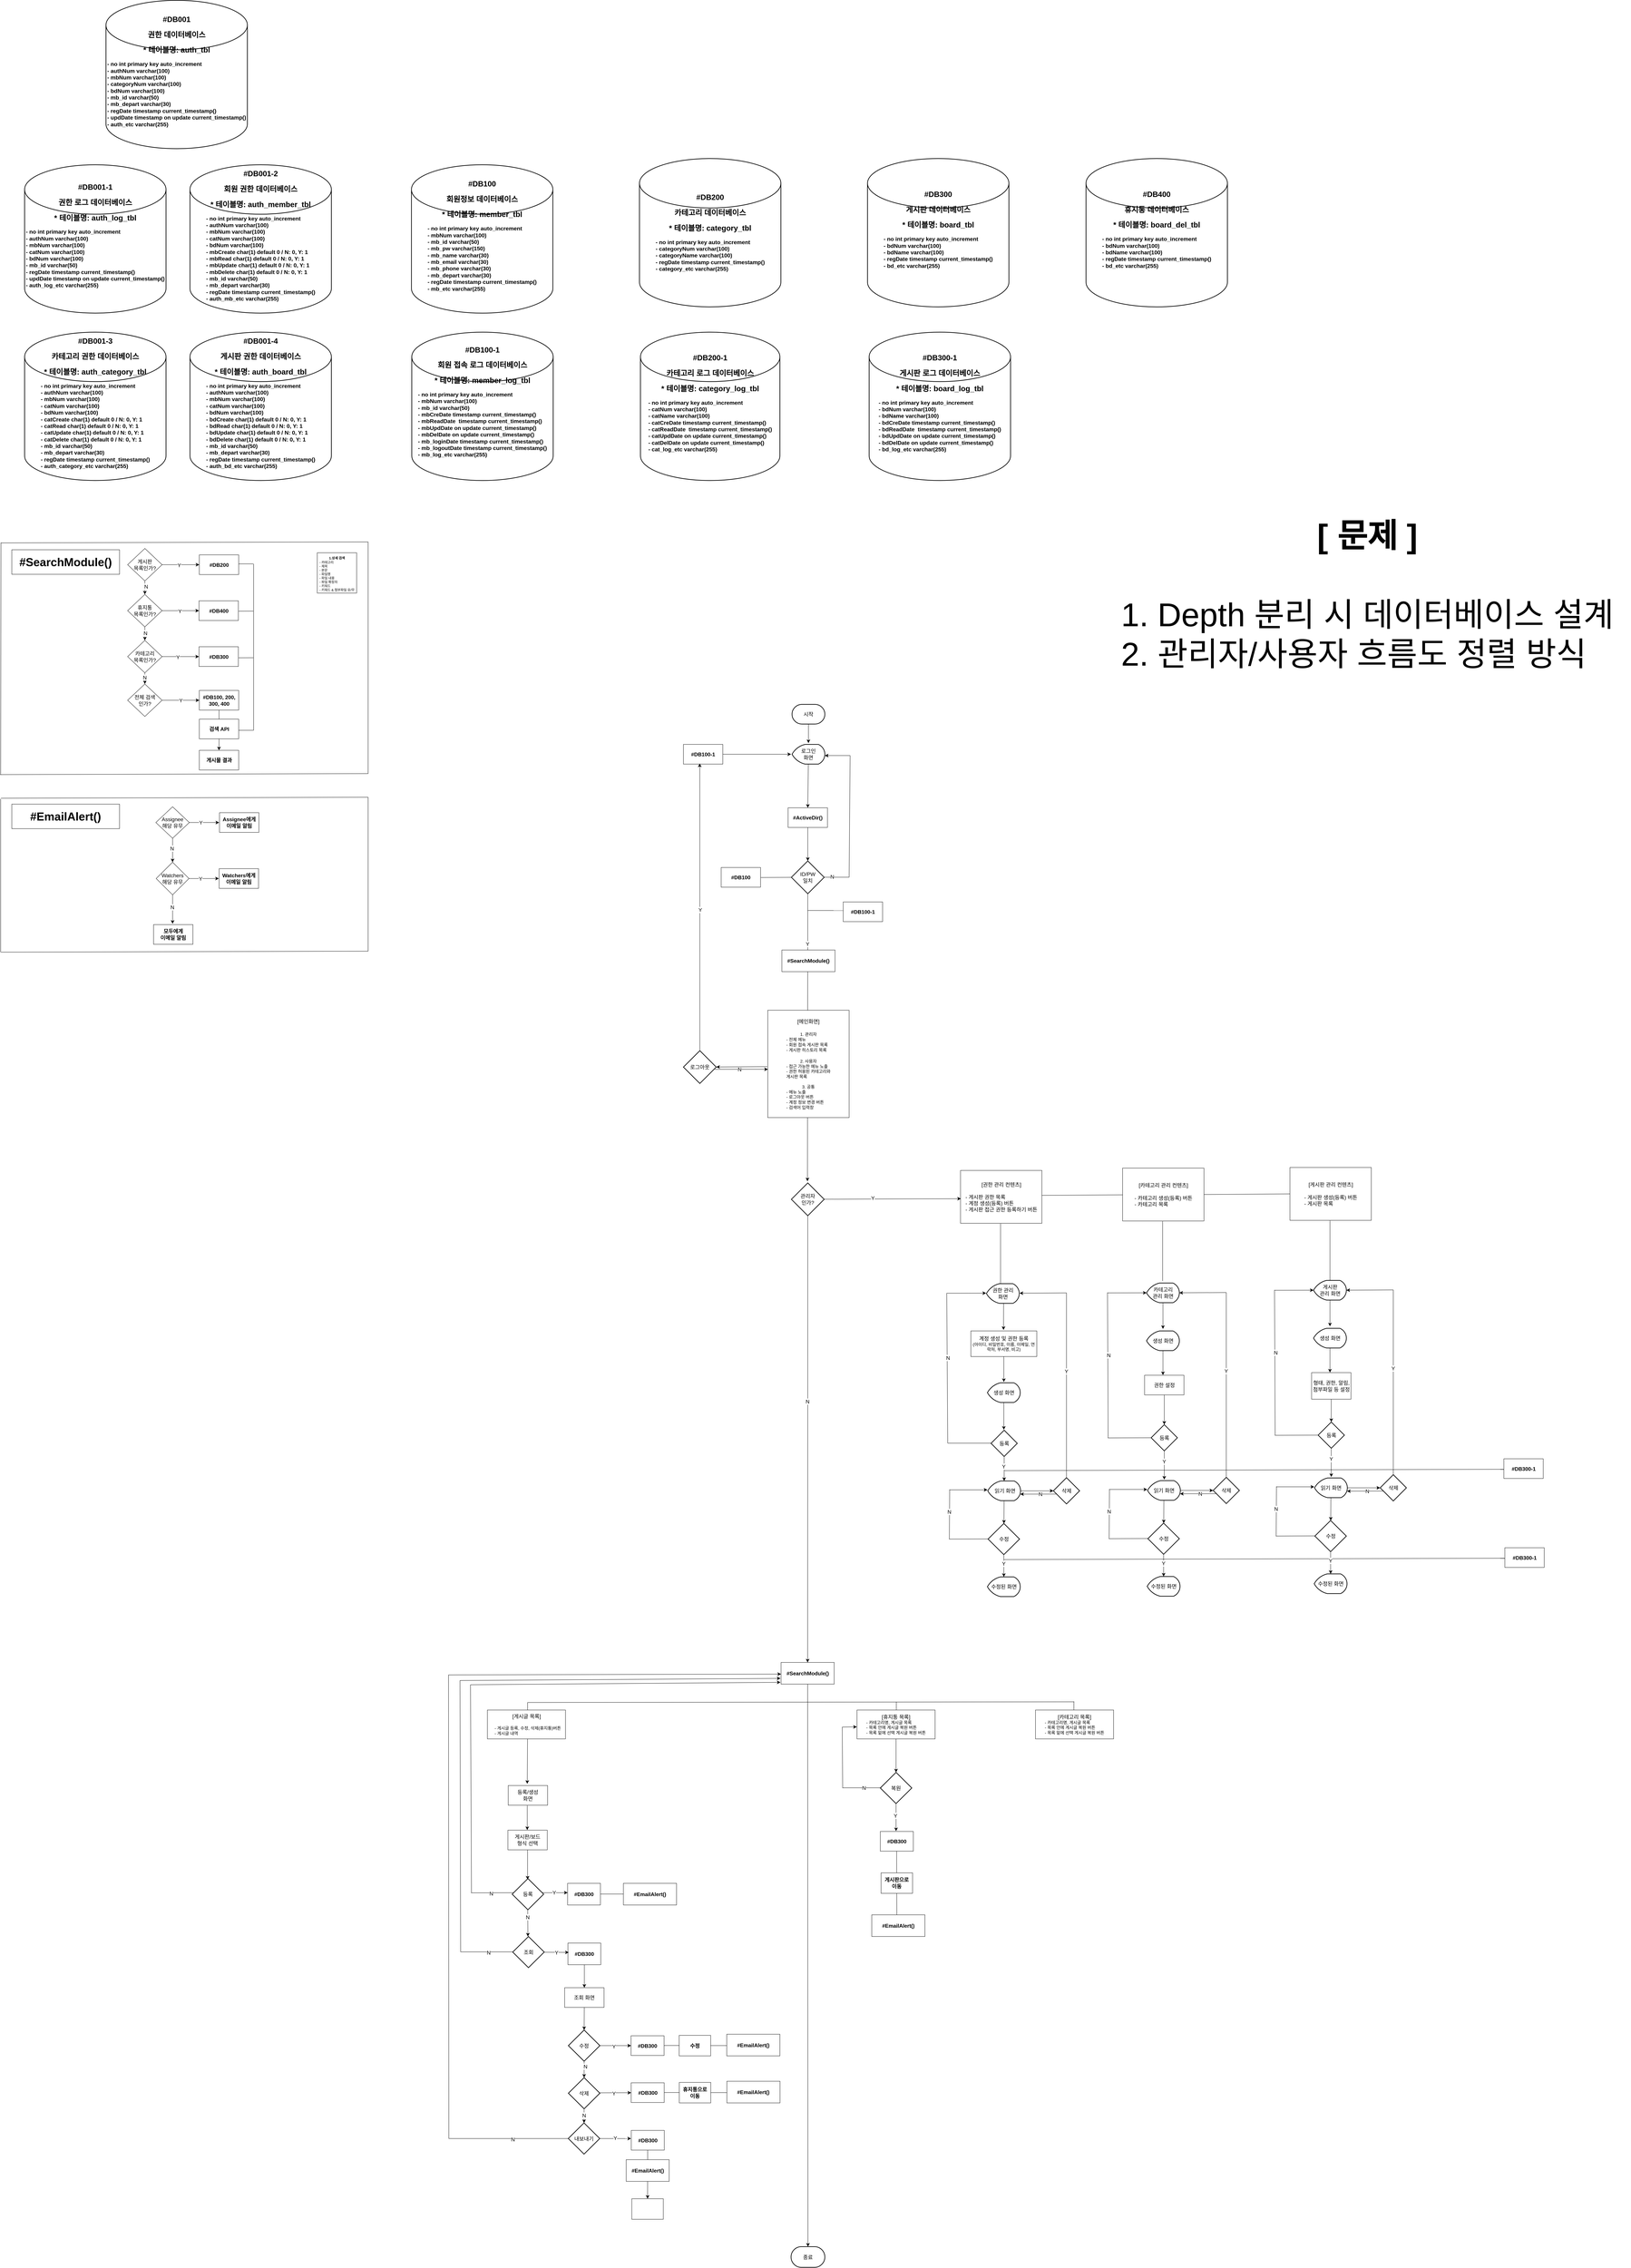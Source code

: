 <mxfile version="22.1.16" type="github">
  <diagram name="페이지-1" id="CfTsEdYrUQADP-SYxcvu">
    <mxGraphModel dx="3690" dy="3285" grid="0" gridSize="10" guides="1" tooltips="1" connect="1" arrows="1" fold="1" page="0" pageScale="1" pageWidth="827" pageHeight="1169" math="0" shadow="0">
      <root>
        <mxCell id="0" />
        <mxCell id="1" parent="0" />
        <mxCell id="3xwDAUw6dFbpl16PfHFc-6" style="edgeStyle=none;curved=1;rounded=0;orthogonalLoop=1;jettySize=auto;html=1;fontSize=12;startSize=8;endSize=8;" parent="1" edge="1">
          <mxGeometry relative="1" as="geometry">
            <mxPoint x="4" y="-309.996" as="targetPoint" />
            <mxPoint x="4" y="-367" as="sourcePoint" />
          </mxGeometry>
        </mxCell>
        <mxCell id="3xwDAUw6dFbpl16PfHFc-10" style="edgeStyle=none;curved=1;rounded=0;orthogonalLoop=1;jettySize=auto;html=1;fontSize=12;startSize=8;endSize=8;entryX=0.5;entryY=0;entryDx=0;entryDy=0;" parent="1" source="3xwDAUw6dFbpl16PfHFc-9" edge="1" target="ELNuY2qfZlubulM9qDl_-1">
          <mxGeometry relative="1" as="geometry">
            <mxPoint x="4" y="-189.996" as="targetPoint" />
          </mxGeometry>
        </mxCell>
        <mxCell id="3xwDAUw6dFbpl16PfHFc-9" value="로그인&lt;br&gt;화면" style="strokeWidth=2;html=1;shape=mxgraph.flowchart.display;whiteSpace=wrap;fontSize=16;" parent="1" vertex="1">
          <mxGeometry x="-46" y="-306" width="100" height="60" as="geometry" />
        </mxCell>
        <mxCell id="3xwDAUw6dFbpl16PfHFc-12" value="시작" style="strokeWidth=2;html=1;shape=mxgraph.flowchart.terminator;whiteSpace=wrap;fontSize=16;" parent="1" vertex="1">
          <mxGeometry x="-46" y="-428" width="100" height="60" as="geometry" />
        </mxCell>
        <mxCell id="3xwDAUw6dFbpl16PfHFc-13" value="종료" style="strokeWidth=2;html=1;shape=mxgraph.flowchart.terminator;whiteSpace=wrap;fontSize=16;" parent="1" vertex="1">
          <mxGeometry x="-49" y="4271" width="103" height="63" as="geometry" />
        </mxCell>
        <mxCell id="3xwDAUw6dFbpl16PfHFc-14" value="ID/PW&lt;br&gt;일치" style="strokeWidth=2;html=1;shape=mxgraph.flowchart.decision;whiteSpace=wrap;fontSize=16;" parent="1" vertex="1">
          <mxGeometry x="-48" y="49" width="100" height="100" as="geometry" />
        </mxCell>
        <mxCell id="3xwDAUw6dFbpl16PfHFc-16" value="" style="endArrow=none;html=1;rounded=0;fontSize=12;startSize=8;endSize=8;curved=1;" parent="1" edge="1">
          <mxGeometry width="50" height="50" relative="1" as="geometry">
            <mxPoint x="50.5" y="98.66" as="sourcePoint" />
            <mxPoint x="128.5" y="98.66" as="targetPoint" />
          </mxGeometry>
        </mxCell>
        <mxCell id="3xwDAUw6dFbpl16PfHFc-20" value="N" style="edgeLabel;html=1;align=center;verticalAlign=middle;resizable=0;points=[];fontSize=16;" parent="3xwDAUw6dFbpl16PfHFc-16" vertex="1" connectable="0">
          <mxGeometry x="-0.354" y="2" relative="1" as="geometry">
            <mxPoint as="offset" />
          </mxGeometry>
        </mxCell>
        <mxCell id="3xwDAUw6dFbpl16PfHFc-17" value="" style="endArrow=none;html=1;rounded=0;fontSize=12;startSize=8;endSize=8;curved=1;" parent="1" edge="1">
          <mxGeometry width="50" height="50" relative="1" as="geometry">
            <mxPoint x="131" y="-272" as="sourcePoint" />
            <mxPoint x="128" y="98" as="targetPoint" />
          </mxGeometry>
        </mxCell>
        <mxCell id="3xwDAUw6dFbpl16PfHFc-19" value="" style="endArrow=classic;html=1;rounded=0;fontSize=12;startSize=8;endSize=8;curved=1;" parent="1" edge="1">
          <mxGeometry width="50" height="50" relative="1" as="geometry">
            <mxPoint x="131" y="-272" as="sourcePoint" />
            <mxPoint x="54" y="-272" as="targetPoint" />
          </mxGeometry>
        </mxCell>
        <mxCell id="3xwDAUw6dFbpl16PfHFc-29" value="&lt;b style=&quot;font-size: 23px;&quot;&gt;#DB100&lt;/b&gt;&lt;br&gt;&lt;br&gt;&lt;b style=&quot;font-size: 23px;&quot;&gt;회원정보 데이터베이스&lt;/b&gt;&lt;br&gt;&lt;br&gt;&lt;b style=&quot;font-size: 23px;&quot;&gt;* 테이블명: member_tbl&lt;/b&gt;&lt;br&gt;&lt;br&gt;&lt;div style=&quot;text-align: left; font-size: 17px;&quot;&gt;&lt;b style=&quot;&quot;&gt;&lt;font style=&quot;font-size: 17px;&quot;&gt;- no int primary key auto_increment&lt;/font&gt;&lt;/b&gt;&lt;/div&gt;&lt;div style=&quot;text-align: left;&quot;&gt;&lt;b style=&quot;border-color: var(--border-color); background-color: initial;&quot;&gt;&lt;font style=&quot;font-size: 17px;&quot;&gt;- mbNum varchar(100)&lt;/font&gt;&lt;/b&gt;&lt;b style=&quot;font-size: 17px;&quot;&gt;&lt;font style=&quot;font-size: 17px;&quot;&gt;&lt;br&gt;&lt;/font&gt;&lt;/b&gt;&lt;/div&gt;&lt;div style=&quot;text-align: left; font-size: 17px;&quot;&gt;&lt;b&gt;&lt;font style=&quot;font-size: 17px;&quot;&gt;- mb_id varchar(50)&lt;/font&gt;&lt;/b&gt;&lt;/div&gt;&lt;div style=&quot;text-align: left; font-size: 17px;&quot;&gt;&lt;b&gt;&lt;font style=&quot;font-size: 17px;&quot;&gt;- mb_pw varchar(150)&lt;/font&gt;&lt;/b&gt;&lt;/div&gt;&lt;div style=&quot;text-align: left; font-size: 17px;&quot;&gt;&lt;b&gt;&lt;font style=&quot;font-size: 17px;&quot;&gt;- mb_name varchar(30)&lt;/font&gt;&lt;/b&gt;&lt;/div&gt;&lt;div style=&quot;text-align: left; font-size: 17px;&quot;&gt;&lt;b&gt;&lt;font style=&quot;font-size: 17px;&quot;&gt;- mb_email varchar(30)&lt;/font&gt;&lt;/b&gt;&lt;/div&gt;&lt;div style=&quot;text-align: left; font-size: 17px;&quot;&gt;&lt;b&gt;&lt;font style=&quot;font-size: 17px;&quot;&gt;- mb_phone varchar(30)&lt;/font&gt;&lt;/b&gt;&lt;/div&gt;&lt;div style=&quot;text-align: left; font-size: 17px;&quot;&gt;&lt;b&gt;&lt;font style=&quot;font-size: 17px;&quot;&gt;- mb_depart varchar(30)&lt;/font&gt;&lt;/b&gt;&lt;/div&gt;&lt;div style=&quot;text-align: left; font-size: 17px;&quot;&gt;&lt;b style=&quot;&quot;&gt;&lt;font style=&quot;font-size: 17px;&quot;&gt;- regDate timestamp&amp;nbsp;&lt;font style=&quot;font-size: 17px;&quot;&gt;current_timestamp()&lt;/font&gt;&lt;/font&gt;&lt;/b&gt;&lt;/div&gt;&lt;div style=&quot;text-align: left; font-size: 17px;&quot;&gt;&lt;b style=&quot;&quot;&gt;&lt;font style=&quot;font-size: 17px;&quot;&gt;&lt;font style=&quot;font-size: 17px;&quot;&gt;- mb_etc varchar(255)&lt;/font&gt;&lt;/font&gt;&lt;/b&gt;&lt;/div&gt;&lt;div style=&quot;text-align: left;&quot;&gt;&lt;br&gt;&lt;/div&gt;" style="strokeWidth=2;html=1;shape=mxgraph.flowchart.database;whiteSpace=wrap;fontSize=16;" parent="1" vertex="1">
          <mxGeometry x="-1206" y="-2072" width="431" height="452" as="geometry" />
        </mxCell>
        <mxCell id="3xwDAUw6dFbpl16PfHFc-33" value="&lt;b&gt;#DB100&lt;/b&gt;" style="rounded=0;whiteSpace=wrap;html=1;fontSize=16;" parent="1" vertex="1">
          <mxGeometry x="-262" y="69" width="120" height="60" as="geometry" />
        </mxCell>
        <mxCell id="3xwDAUw6dFbpl16PfHFc-43" value="&lt;b style=&quot;font-size: 23px;&quot;&gt;#DB100-1&lt;/b&gt;&lt;br&gt;&lt;br&gt;&lt;b style=&quot;font-size: 23px;&quot;&gt;회원 접속 로그 데이터베이스&lt;/b&gt;&lt;br&gt;&lt;br&gt;&lt;b style=&quot;font-size: 23px;&quot;&gt;* 테이블명: member_log_tbl&lt;br&gt;&lt;/b&gt;&lt;br&gt;&lt;div style=&quot;text-align: left; font-weight: bold; font-size: 17px;&quot;&gt;&lt;font style=&quot;font-size: 17px;&quot;&gt;&lt;b style=&quot;background-color: initial;&quot;&gt;&lt;font style=&quot;font-size: 17px;&quot;&gt;- no int primary key&amp;nbsp;&lt;/font&gt;&lt;/b&gt;&lt;b style=&quot;background-color: initial;&quot;&gt;auto_increment&lt;/b&gt;&lt;/font&gt;&lt;/div&gt;&lt;div style=&quot;text-align: left; font-weight: bold; font-size: 17px;&quot;&gt;&lt;b style=&quot;background-color: initial;&quot;&gt;&lt;font style=&quot;font-size: 17px;&quot;&gt;- mbNum varchar(100)&lt;/font&gt;&lt;/b&gt;&lt;/div&gt;&lt;div style=&quot;text-align: left; font-weight: bold; font-size: 17px;&quot;&gt;&lt;b style=&quot;background-color: initial;&quot;&gt;&lt;font style=&quot;font-size: 17px;&quot;&gt;- mb_id varchar(50)&lt;/font&gt;&lt;/b&gt;&lt;/div&gt;&lt;div style=&quot;text-align: left; font-weight: bold; font-size: 17px;&quot;&gt;&lt;div style=&quot;border-color: var(--border-color); font-weight: 400;&quot;&gt;&lt;b style=&quot;border-color: var(--border-color);&quot;&gt;- mb&lt;/b&gt;&lt;b style=&quot;border-color: var(--border-color);&quot;&gt;CreDate&amp;nbsp;&lt;/b&gt;&lt;b style=&quot;border-color: var(--border-color); background-color: initial;&quot;&gt;&lt;font style=&quot;border-color: var(--border-color);&quot;&gt;timestamp&amp;nbsp;&lt;font style=&quot;border-color: var(--border-color);&quot;&gt;current_timestamp()&lt;/font&gt;&lt;/font&gt;&lt;/b&gt;&lt;/div&gt;&lt;div style=&quot;border-color: var(--border-color); font-weight: 400;&quot;&gt;&lt;b style=&quot;border-color: var(--border-color);&quot;&gt;- mbRead&lt;/b&gt;&lt;b style=&quot;border-color: var(--border-color); background-color: initial;&quot;&gt;Date&lt;/b&gt;&lt;b style=&quot;border-color: var(--border-color); background-color: initial;&quot;&gt;&amp;nbsp;&lt;/b&gt;&lt;b style=&quot;border-color: var(--border-color); background-color: initial;&quot;&gt;&lt;font style=&quot;border-color: var(--border-color);&quot;&gt;&amp;nbsp;timestamp&amp;nbsp;&lt;font style=&quot;border-color: var(--border-color);&quot;&gt;current_timestamp()&lt;/font&gt;&lt;/font&gt;&lt;/b&gt;&lt;/div&gt;&lt;div style=&quot;border-color: var(--border-color); font-weight: 400;&quot;&gt;&lt;b style=&quot;border-color: var(--border-color);&quot;&gt;- mbUpd&lt;/b&gt;&lt;b style=&quot;border-color: var(--border-color); background-color: initial;&quot;&gt;Date&lt;/b&gt;&lt;b style=&quot;border-color: var(--border-color); background-color: initial;&quot;&gt;&amp;nbsp;&lt;/b&gt;&lt;b style=&quot;border-color: var(--border-color); background-color: initial;&quot;&gt;on update current_timestamp()&lt;/b&gt;&lt;/div&gt;&lt;div style=&quot;border-color: var(--border-color); font-weight: 400;&quot;&gt;&lt;b style=&quot;border-color: var(--border-color); background-color: initial;&quot;&gt;- mbDel&lt;/b&gt;&lt;b style=&quot;border-color: var(--border-color); background-color: initial;&quot;&gt;Date&lt;/b&gt;&lt;b style=&quot;border-color: var(--border-color); background-color: initial;&quot;&gt;&amp;nbsp;&lt;/b&gt;&lt;b style=&quot;border-color: var(--border-color); background-color: initial;&quot;&gt;on update current_timestamp()&lt;/b&gt;&lt;/div&gt;&lt;/div&gt;&lt;div style=&quot;text-align: left; font-weight: bold; font-size: 17px;&quot;&gt;&lt;b style=&quot;background-color: initial;&quot;&gt;&lt;font style=&quot;font-size: 17px;&quot;&gt;- mb_loginDate timestamp&amp;nbsp;&lt;/font&gt;&lt;/b&gt;&lt;b style=&quot;background-color: initial;&quot;&gt;current_timestamp()&lt;/b&gt;&lt;/div&gt;&lt;div style=&quot;text-align: left; font-weight: bold; font-size: 17px;&quot;&gt;&lt;b style=&quot;background-color: initial;&quot;&gt;&lt;font style=&quot;font-size: 17px;&quot;&gt;- mb_logoutDate timestamp&amp;nbsp;&lt;/font&gt;&lt;/b&gt;&lt;b style=&quot;background-color: initial;&quot;&gt;current_timestamp()&lt;/b&gt;&lt;/div&gt;&lt;div style=&quot;text-align: left; font-weight: bold; font-size: 17px;&quot;&gt;&lt;b style=&quot;background-color: initial;&quot;&gt;- mb_log_etc varchar(255)&lt;/b&gt;&lt;/div&gt;&lt;div style=&quot;text-align: left;&quot;&gt;&lt;span style=&quot;font-size: 23px;&quot;&gt;&lt;b&gt;&lt;br&gt;&lt;/b&gt;&lt;/span&gt;&lt;/div&gt;" style="strokeWidth=2;html=1;shape=mxgraph.flowchart.database;whiteSpace=wrap;fontSize=16;" parent="1" vertex="1">
          <mxGeometry x="-1205" y="-1562" width="431" height="452" as="geometry" />
        </mxCell>
        <mxCell id="3xwDAUw6dFbpl16PfHFc-57" value="" style="endArrow=classic;html=1;rounded=0;fontSize=12;startSize=8;endSize=8;curved=1;" parent="1" source="3xwDAUw6dFbpl16PfHFc-63" edge="1">
          <mxGeometry width="50" height="50" relative="1" as="geometry">
            <mxPoint x="-327" y="-276" as="sourcePoint" />
            <mxPoint x="-49" y="-276" as="targetPoint" />
          </mxGeometry>
        </mxCell>
        <mxCell id="3xwDAUw6dFbpl16PfHFc-63" value="&lt;b&gt;#DB100-1&lt;/b&gt;" style="rounded=0;whiteSpace=wrap;html=1;fontSize=16;" parent="1" vertex="1">
          <mxGeometry x="-377" y="-306" width="120" height="60" as="geometry" />
        </mxCell>
        <mxCell id="giarZqFVq59d_r4smIDB-36" value="&lt;b style=&quot;font-size: 23px;&quot;&gt;#DB300&lt;/b&gt;&lt;br&gt;&lt;br&gt;&lt;b style=&quot;font-size: 23px;&quot;&gt;게시판 데이터베이스&lt;/b&gt;&lt;br&gt;&lt;br&gt;&lt;b style=&quot;font-size: 23px;&quot;&gt;* 테이블명: board_tbl&lt;/b&gt;&lt;br&gt;&lt;br&gt;&lt;div style=&quot;text-align: left; font-size: 17px;&quot;&gt;&lt;div style=&quot;border-color: var(--border-color);&quot;&gt;&lt;b style=&quot;border-color: var(--border-color);&quot;&gt;- no int primary key auto_increment&lt;/b&gt;&lt;/div&gt;&lt;div style=&quot;border-color: var(--border-color);&quot;&gt;&lt;b style=&quot;border-color: var(--border-color); font-size: 16px; background-color: initial;&quot;&gt;&lt;font style=&quot;border-color: var(--border-color); font-size: 17px;&quot;&gt;- bdNum varchar(100)&lt;/font&gt;&lt;/b&gt;&lt;/div&gt;&lt;div style=&quot;border-color: var(--border-color);&quot;&gt;&lt;b style=&quot;border-color: var(--border-color);&quot;&gt;- bdName varchar(100)&lt;/b&gt;&lt;/div&gt;&lt;div style=&quot;border-color: var(--border-color);&quot;&gt;&lt;b style=&quot;border-color: var(--border-color); background-color: initial;&quot;&gt;- regDate timestamp&amp;nbsp;current_timestamp()&lt;/b&gt;&lt;/div&gt;&lt;div style=&quot;border-color: var(--border-color);&quot;&gt;&lt;b style=&quot;border-color: var(--border-color);&quot;&gt;- bd_etc varchar(255)&lt;/b&gt;&lt;/div&gt;&lt;/div&gt;&lt;div style=&quot;text-align: left;&quot;&gt;&lt;br&gt;&lt;/div&gt;" style="strokeWidth=2;html=1;shape=mxgraph.flowchart.database;whiteSpace=wrap;fontSize=16;" parent="1" vertex="1">
          <mxGeometry x="184" y="-2091" width="431" height="452" as="geometry" />
        </mxCell>
        <mxCell id="giarZqFVq59d_r4smIDB-37" value="&lt;b style=&quot;font-size: 23px;&quot;&gt;#DB001&lt;/b&gt;&lt;br&gt;&lt;br&gt;&lt;b style=&quot;font-size: 23px;&quot;&gt;권한 데이터베이스&lt;/b&gt;&lt;br&gt;&lt;br&gt;&lt;b style=&quot;font-size: 23px;&quot;&gt;* 테이블명: auth_tbl&lt;/b&gt;&lt;br&gt;&lt;br&gt;&lt;div style=&quot;text-align: left; font-size: 17px;&quot;&gt;&lt;b style=&quot;&quot;&gt;&lt;font style=&quot;font-size: 17px;&quot;&gt;- no int primary key auto_increment&lt;/font&gt;&lt;/b&gt;&lt;/div&gt;&lt;div style=&quot;text-align: left; font-size: 17px;&quot;&gt;&lt;b style=&quot;&quot;&gt;&lt;font style=&quot;font-size: 17px;&quot;&gt;- authNum varchar(100)&lt;/font&gt;&lt;/b&gt;&lt;/div&gt;&lt;div style=&quot;text-align: left;&quot;&gt;&lt;b style=&quot;border-color: var(--border-color); background-color: initial;&quot;&gt;&lt;font style=&quot;font-size: 17px;&quot;&gt;- mbNum varchar(100)&lt;/font&gt;&lt;/b&gt;&lt;b style=&quot;font-size: 17px;&quot;&gt;&lt;font style=&quot;font-size: 17px;&quot;&gt;&lt;br&gt;&lt;/font&gt;&lt;/b&gt;&lt;/div&gt;&lt;div style=&quot;text-align: left;&quot;&gt;&lt;b style=&quot;border-color: var(--border-color); background-color: initial;&quot;&gt;&lt;font style=&quot;font-size: 17px;&quot;&gt;&lt;b style=&quot;border-color: var(--border-color); font-size: 16px; background-color: initial;&quot;&gt;&lt;font style=&quot;border-color: var(--border-color); font-size: 17px;&quot;&gt;- categoryNum varchar(100)&lt;/font&gt;&lt;/b&gt;&lt;br style=&quot;border-color: var(--border-color);&quot;&gt;&lt;/font&gt;&lt;/b&gt;&lt;/div&gt;&lt;div style=&quot;text-align: left;&quot;&gt;&lt;b style=&quot;border-color: var(--border-color); background-color: initial;&quot;&gt;&lt;font style=&quot;font-size: 17px;&quot;&gt;- bdNum varchar(100)&lt;/font&gt;&lt;/b&gt;&lt;/div&gt;&lt;div style=&quot;text-align: left; font-size: 17px;&quot;&gt;&lt;b&gt;&lt;font style=&quot;font-size: 17px;&quot;&gt;- mb_id varchar(50)&lt;/font&gt;&lt;/b&gt;&lt;/div&gt;&lt;div style=&quot;text-align: left; font-size: 17px;&quot;&gt;&lt;b&gt;&lt;font style=&quot;font-size: 17px;&quot;&gt;- mb_depart varchar(30)&lt;/font&gt;&lt;/b&gt;&lt;/div&gt;&lt;div style=&quot;text-align: left; font-size: 17px;&quot;&gt;&lt;b style=&quot;&quot;&gt;&lt;font style=&quot;font-size: 17px;&quot;&gt;- regDate timestamp&amp;nbsp;&lt;font style=&quot;font-size: 17px;&quot;&gt;current_timestamp()&lt;/font&gt;&lt;/font&gt;&lt;/b&gt;&lt;/div&gt;&lt;div style=&quot;text-align: left; font-size: 17px;&quot;&gt;&lt;div style=&quot;border-color: var(--border-color);&quot;&gt;&lt;b style=&quot;border-color: var(--border-color);&quot;&gt;- updDate timestamp on update current_timestamp()&lt;/b&gt;&lt;/div&gt;&lt;/div&gt;&lt;div style=&quot;text-align: left; font-size: 17px;&quot;&gt;&lt;b style=&quot;&quot;&gt;&lt;font style=&quot;font-size: 17px;&quot;&gt;&lt;font style=&quot;font-size: 17px;&quot;&gt;- auth_etc varchar(255)&lt;/font&gt;&lt;/font&gt;&lt;/b&gt;&lt;/div&gt;&lt;div style=&quot;text-align: left;&quot;&gt;&lt;br&gt;&lt;/div&gt;" style="strokeWidth=2;html=1;shape=mxgraph.flowchart.database;whiteSpace=wrap;fontSize=16;" parent="1" vertex="1">
          <mxGeometry x="-2137" y="-2573" width="431" height="452" as="geometry" />
        </mxCell>
        <mxCell id="giarZqFVq59d_r4smIDB-38" value="&lt;b style=&quot;font-size: 23px;&quot;&gt;#DB300-1&lt;/b&gt;&lt;br&gt;&lt;br&gt;&lt;b style=&quot;font-size: 23px;&quot;&gt;게시판 로그 데이터베이스&lt;/b&gt;&lt;br&gt;&lt;br&gt;&lt;b style=&quot;font-size: 23px;&quot;&gt;* 테이블명: board_log_tbl&lt;/b&gt;&lt;br&gt;&lt;br&gt;&lt;div style=&quot;text-align: left; font-size: 17px;&quot;&gt;&lt;b style=&quot;&quot;&gt;&lt;font style=&quot;font-size: 17px;&quot;&gt;- no int primary key auto_increment&lt;/font&gt;&lt;/b&gt;&lt;/div&gt;&lt;div style=&quot;text-align: left; font-size: 17px;&quot;&gt;&lt;b style=&quot;border-color: var(--border-color); font-size: 16px; background-color: initial;&quot;&gt;&lt;font style=&quot;border-color: var(--border-color); font-size: 17px;&quot;&gt;- bdNum varchar(100)&lt;/font&gt;&lt;/b&gt;&lt;/div&gt;&lt;div style=&quot;text-align: left; font-size: 17px;&quot;&gt;&lt;b&gt;&lt;font style=&quot;font-size: 17px;&quot;&gt;- bdName varchar(100)&lt;/font&gt;&lt;/b&gt;&lt;/div&gt;&lt;div style=&quot;text-align: left; font-size: 17px;&quot;&gt;&lt;div style=&quot;border-color: var(--border-color);&quot;&gt;&lt;b style=&quot;border-color: var(--border-color);&quot;&gt;- bd&lt;/b&gt;&lt;b style=&quot;border-color: var(--border-color);&quot;&gt;CreDate&amp;nbsp;&lt;/b&gt;&lt;b style=&quot;background-color: initial; border-color: var(--border-color);&quot;&gt;&lt;font style=&quot;border-color: var(--border-color);&quot;&gt;timestamp&amp;nbsp;&lt;font style=&quot;border-color: var(--border-color);&quot;&gt;current_timestamp()&lt;/font&gt;&lt;/font&gt;&lt;/b&gt;&lt;/div&gt;&lt;div style=&quot;border-color: var(--border-color);&quot;&gt;&lt;b style=&quot;border-color: var(--border-color);&quot;&gt;&lt;b style=&quot;border-color: var(--border-color);&quot;&gt;&lt;font style=&quot;border-color: var(--border-color);&quot;&gt;- bdReadDate&amp;nbsp;&lt;/font&gt;&lt;/b&gt;&lt;/b&gt;&lt;b style=&quot;background-color: initial; border-color: var(--border-color);&quot;&gt;&lt;font style=&quot;border-color: var(--border-color);&quot;&gt;&amp;nbsp;timestamp&amp;nbsp;&lt;font style=&quot;border-color: var(--border-color);&quot;&gt;current_timestamp()&lt;/font&gt;&lt;/font&gt;&lt;/b&gt;&lt;/div&gt;&lt;div style=&quot;border-color: var(--border-color);&quot;&gt;&lt;b style=&quot;border-color: var(--border-color);&quot;&gt;- bdUpd&lt;/b&gt;&lt;b style=&quot;background-color: initial; border-color: var(--border-color);&quot;&gt;Date&lt;/b&gt;&lt;b style=&quot;background-color: initial; border-color: var(--border-color);&quot;&gt;&amp;nbsp;&lt;/b&gt;&lt;b style=&quot;background-color: initial; border-color: var(--border-color);&quot;&gt;on update current_timestamp()&lt;/b&gt;&lt;/div&gt;&lt;div style=&quot;border-color: var(--border-color);&quot;&gt;&lt;b style=&quot;border-color: var(--border-color); background-color: initial;&quot;&gt;- bdDel&lt;/b&gt;&lt;b style=&quot;background-color: initial; border-color: var(--border-color);&quot;&gt;Date&lt;/b&gt;&lt;b style=&quot;background-color: initial; border-color: var(--border-color);&quot;&gt;&amp;nbsp;&lt;/b&gt;&lt;b style=&quot;background-color: initial; border-color: var(--border-color);&quot;&gt;on update current_timestamp()&lt;/b&gt;&lt;/div&gt;&lt;div style=&quot;border-color: var(--border-color);&quot;&gt;&lt;b style=&quot;background-color: initial; border-color: var(--border-color);&quot;&gt;- bd_log_etc varchar(255)&lt;/b&gt;&lt;/div&gt;&lt;/div&gt;&lt;div style=&quot;text-align: left;&quot;&gt;&lt;br&gt;&lt;/div&gt;" style="strokeWidth=2;html=1;shape=mxgraph.flowchart.database;whiteSpace=wrap;fontSize=16;" parent="1" vertex="1">
          <mxGeometry x="189" y="-1562" width="431" height="452" as="geometry" />
        </mxCell>
        <mxCell id="giarZqFVq59d_r4smIDB-39" value="&lt;b style=&quot;font-size: 23px;&quot;&gt;#DB001-1&lt;/b&gt;&lt;br&gt;&lt;br&gt;&lt;b style=&quot;font-size: 23px;&quot;&gt;권한 로그 데이터베이스&lt;/b&gt;&lt;br&gt;&lt;br&gt;&lt;b style=&quot;font-size: 23px;&quot;&gt;* 테이블명: auth_log_tbl&lt;/b&gt;&lt;br&gt;&lt;br&gt;&lt;div style=&quot;text-align: left; font-size: 17px;&quot;&gt;&lt;b style=&quot;&quot;&gt;&lt;font style=&quot;font-size: 17px;&quot;&gt;- no int primary key auto_increment&lt;/font&gt;&lt;/b&gt;&lt;/div&gt;&lt;div style=&quot;text-align: left; font-size: 17px;&quot;&gt;&lt;b style=&quot;&quot;&gt;&lt;font style=&quot;font-size: 17px;&quot;&gt;- authNum varchar(100)&lt;/font&gt;&lt;/b&gt;&lt;/div&gt;&lt;div style=&quot;text-align: left;&quot;&gt;&lt;b style=&quot;border-color: var(--border-color); background-color: initial;&quot;&gt;&lt;font style=&quot;font-size: 17px;&quot;&gt;- mbNum varchar(100)&lt;/font&gt;&lt;/b&gt;&lt;b style=&quot;font-size: 17px;&quot;&gt;&lt;font style=&quot;font-size: 17px;&quot;&gt;&lt;br&gt;&lt;/font&gt;&lt;/b&gt;&lt;/div&gt;&lt;div style=&quot;text-align: left;&quot;&gt;&lt;b style=&quot;border-color: var(--border-color); background-color: initial;&quot;&gt;&lt;font style=&quot;font-size: 17px;&quot;&gt;&lt;b style=&quot;border-color: var(--border-color); font-size: 16px; background-color: initial;&quot;&gt;&lt;font style=&quot;border-color: var(--border-color); font-size: 17px;&quot;&gt;&lt;b style=&quot;border-color: var(--border-color); font-size: 16px; background-color: initial;&quot;&gt;&lt;font style=&quot;border-color: var(--border-color); font-size: 17px;&quot;&gt;- catNum varchar(100)&lt;/font&gt;&lt;/b&gt;&lt;/font&gt;&lt;/b&gt;&lt;br&gt;&lt;/font&gt;&lt;/b&gt;&lt;/div&gt;&lt;div style=&quot;text-align: left;&quot;&gt;&lt;b style=&quot;border-color: var(--border-color); background-color: initial;&quot;&gt;&lt;font style=&quot;font-size: 17px;&quot;&gt;- bdNum varchar(100)&lt;/font&gt;&lt;/b&gt;&lt;/div&gt;&lt;div style=&quot;text-align: left; font-size: 17px;&quot;&gt;&lt;b&gt;&lt;font style=&quot;font-size: 17px;&quot;&gt;- mb_id varchar(50)&lt;/font&gt;&lt;/b&gt;&lt;/div&gt;&lt;div style=&quot;text-align: left; font-size: 17px;&quot;&gt;&lt;b style=&quot;background-color: initial;&quot;&gt;- regDate timestamp&amp;nbsp;current_timestamp()&lt;/b&gt;&lt;br&gt;&lt;/div&gt;&lt;div style=&quot;text-align: left; font-size: 17px;&quot;&gt;&lt;div style=&quot;border-color: var(--border-color);&quot;&gt;&lt;b style=&quot;border-color: var(--border-color);&quot;&gt;- updDate timestamp on update current_timestamp()&lt;/b&gt;&lt;/div&gt;&lt;/div&gt;&lt;div style=&quot;text-align: left; font-size: 17px;&quot;&gt;&lt;b style=&quot;&quot;&gt;&lt;font style=&quot;font-size: 17px;&quot;&gt;&lt;font style=&quot;font-size: 17px;&quot;&gt;- auth_log_etc varchar(255)&lt;/font&gt;&lt;/font&gt;&lt;/b&gt;&lt;/div&gt;&lt;div style=&quot;text-align: left;&quot;&gt;&lt;br&gt;&lt;/div&gt;" style="strokeWidth=2;html=1;shape=mxgraph.flowchart.database;whiteSpace=wrap;fontSize=16;" parent="1" vertex="1">
          <mxGeometry x="-2385" y="-2072" width="431" height="452" as="geometry" />
        </mxCell>
        <mxCell id="giarZqFVq59d_r4smIDB-40" value="&lt;b style=&quot;font-size: 23px;&quot;&gt;#DB001-2&lt;/b&gt;&lt;br&gt;&lt;br&gt;&lt;b style=&quot;font-size: 23px;&quot;&gt;회원 권한 데이터베이스&lt;/b&gt;&lt;br&gt;&lt;br&gt;&lt;b style=&quot;font-size: 23px;&quot;&gt;* 테이블명: auth_member_tbl&lt;/b&gt;&lt;br&gt;&lt;br&gt;&lt;div style=&quot;text-align: left; font-size: 17px;&quot;&gt;&lt;div style=&quot;border-color: var(--border-color);&quot;&gt;&lt;b style=&quot;border-color: var(--border-color);&quot;&gt;- no int primary key auto_increment&lt;/b&gt;&lt;/div&gt;&lt;div style=&quot;border-color: var(--border-color);&quot;&gt;&lt;b style=&quot;border-color: var(--border-color);&quot;&gt;- authNum varchar(100)&lt;/b&gt;&lt;/div&gt;&lt;div style=&quot;border-color: var(--border-color); font-size: 16px;&quot;&gt;&lt;b style=&quot;border-color: var(--border-color); background-color: initial;&quot;&gt;&lt;font style=&quot;border-color: var(--border-color); font-size: 17px;&quot;&gt;- mbNum varchar(100)&lt;/font&gt;&lt;/b&gt;&lt;b style=&quot;border-color: var(--border-color); font-size: 17px;&quot;&gt;&lt;br style=&quot;border-color: var(--border-color);&quot;&gt;&lt;/b&gt;&lt;/div&gt;&lt;div style=&quot;border-color: var(--border-color); font-size: 16px;&quot;&gt;&lt;b style=&quot;border-color: var(--border-color); background-color: initial;&quot;&gt;&lt;font style=&quot;border-color: var(--border-color); font-size: 17px;&quot;&gt;&lt;b style=&quot;border-color: var(--border-color); font-size: 16px; background-color: initial;&quot;&gt;&lt;font style=&quot;border-color: var(--border-color); font-size: 17px;&quot;&gt;- catNum varchar(100)&lt;/font&gt;&lt;/b&gt;&lt;br&gt;&lt;/font&gt;&lt;/b&gt;&lt;/div&gt;&lt;div style=&quot;border-color: var(--border-color); font-size: 16px;&quot;&gt;&lt;b style=&quot;border-color: var(--border-color); background-color: initial;&quot;&gt;&lt;font style=&quot;border-color: var(--border-color); font-size: 17px;&quot;&gt;- bdNum varchar(100)&lt;/font&gt;&lt;/b&gt;&lt;/div&gt;&lt;div style=&quot;border-color: var(--border-color); font-size: 16px;&quot;&gt;&lt;b style=&quot;border-color: var(--border-color); background-color: initial;&quot;&gt;&lt;font style=&quot;border-color: var(--border-color); font-size: 17px;&quot;&gt;&lt;div style=&quot;border-color: var(--border-color); font-weight: 400; font-size: 16px;&quot;&gt;&lt;b style=&quot;border-color: var(--border-color); font-size: 17px; background-color: initial;&quot;&gt;&lt;font style=&quot;border-color: var(--border-color);&quot;&gt;- mbCreate char(1) default 0 / N: 0, Y: 1&lt;/font&gt;&lt;/b&gt;&lt;br style=&quot;border-color: var(--border-color);&quot;&gt;&lt;/div&gt;&lt;div style=&quot;border-color: var(--border-color); font-weight: 400; font-size: 16px;&quot;&gt;&lt;b style=&quot;border-color: var(--border-color); background-color: initial;&quot;&gt;&lt;font style=&quot;border-color: var(--border-color); font-size: 17px;&quot;&gt;&lt;b style=&quot;border-color: var(--border-color); font-size: 16px; background-color: initial;&quot;&gt;&lt;font style=&quot;border-color: var(--border-color); font-size: 17px;&quot;&gt;&lt;div style=&quot;border-color: var(--border-color); font-weight: 400;&quot;&gt;&lt;b style=&quot;border-color: var(--border-color);&quot;&gt;&lt;b style=&quot;border-color: var(--border-color);&quot;&gt;&lt;font style=&quot;border-color: var(--border-color);&quot;&gt;- mbRead char(1) default 0 / N: 0, Y: 1&lt;/font&gt;&lt;/b&gt;&lt;br style=&quot;border-color: var(--border-color);&quot;&gt;&lt;/b&gt;&lt;/div&gt;&lt;div style=&quot;border-color: var(--border-color); font-weight: 400;&quot;&gt;&lt;b style=&quot;border-color: var(--border-color);&quot;&gt;- mbUpdate char(1) default 0 / N: 0, Y: 1&lt;/b&gt;&lt;b style=&quot;border-color: var(--border-color);&quot;&gt;&lt;font style=&quot;border-color: var(--border-color);&quot;&gt;&lt;br style=&quot;border-color: var(--border-color);&quot;&gt;&lt;/font&gt;&lt;/b&gt;&lt;/div&gt;&lt;div style=&quot;border-color: var(--border-color); font-weight: 400;&quot;&gt;&lt;b style=&quot;border-color: var(--border-color); background-color: initial;&quot;&gt;&lt;b style=&quot;border-color: var(--border-color);&quot;&gt;&lt;font style=&quot;border-color: var(--border-color);&quot;&gt;- mbDelete char(1) default 0 / N: 0, Y: 1&lt;/font&gt;&lt;/b&gt;&lt;/b&gt;&lt;/div&gt;&lt;/font&gt;&lt;/b&gt;&lt;/font&gt;&lt;/b&gt;&lt;/div&gt;&lt;/font&gt;&lt;/b&gt;&lt;/div&gt;&lt;div style=&quot;border-color: var(--border-color);&quot;&gt;&lt;b style=&quot;border-color: var(--border-color);&quot;&gt;- mb_id varchar(50)&lt;/b&gt;&lt;/div&gt;&lt;div style=&quot;border-color: var(--border-color);&quot;&gt;&lt;b style=&quot;border-color: var(--border-color);&quot;&gt;- mb_depart varchar(30)&lt;/b&gt;&lt;/div&gt;&lt;div style=&quot;border-color: var(--border-color);&quot;&gt;&lt;b style=&quot;border-color: var(--border-color);&quot;&gt;&lt;font style=&quot;border-color: var(--border-color);&quot;&gt;- regDate timestamp&amp;nbsp;&lt;font style=&quot;border-color: var(--border-color);&quot;&gt;current_timestamp()&lt;/font&gt;&lt;/font&gt;&lt;/b&gt;&lt;/div&gt;&lt;div style=&quot;border-color: var(--border-color);&quot;&gt;&lt;b style=&quot;border-color: var(--border-color);&quot;&gt;- auth_mb_etc varchar(255)&lt;/b&gt;&lt;/div&gt;&lt;/div&gt;&lt;div style=&quot;text-align: left;&quot;&gt;&lt;br&gt;&lt;/div&gt;" style="strokeWidth=2;html=1;shape=mxgraph.flowchart.database;whiteSpace=wrap;fontSize=16;" parent="1" vertex="1">
          <mxGeometry x="-1881" y="-2072" width="431" height="452" as="geometry" />
        </mxCell>
        <mxCell id="giarZqFVq59d_r4smIDB-41" value="&lt;b style=&quot;font-size: 23px;&quot;&gt;#DB001-3&lt;/b&gt;&lt;br&gt;&lt;br&gt;&lt;b style=&quot;font-size: 23px;&quot;&gt;카테고리 권한 데이터베이스&lt;/b&gt;&lt;br&gt;&lt;br&gt;&lt;b style=&quot;font-size: 23px;&quot;&gt;* 테이블명: auth_category_tbl&lt;/b&gt;&lt;br&gt;&lt;br&gt;&lt;div style=&quot;text-align: left; font-size: 17px;&quot;&gt;&lt;div style=&quot;border-color: var(--border-color);&quot;&gt;&lt;b style=&quot;border-color: var(--border-color);&quot;&gt;- no int primary key auto_increment&lt;/b&gt;&lt;/div&gt;&lt;div style=&quot;border-color: var(--border-color);&quot;&gt;&lt;b style=&quot;border-color: var(--border-color);&quot;&gt;- authNum varchar(100)&lt;/b&gt;&lt;/div&gt;&lt;div style=&quot;border-color: var(--border-color); font-size: 16px;&quot;&gt;&lt;b style=&quot;border-color: var(--border-color); background-color: initial;&quot;&gt;&lt;font style=&quot;border-color: var(--border-color); font-size: 17px;&quot;&gt;- mbNum varchar(100)&lt;/font&gt;&lt;/b&gt;&lt;b style=&quot;border-color: var(--border-color); font-size: 17px;&quot;&gt;&lt;br style=&quot;border-color: var(--border-color);&quot;&gt;&lt;/b&gt;&lt;/div&gt;&lt;div style=&quot;border-color: var(--border-color); font-size: 16px;&quot;&gt;&lt;b style=&quot;border-color: var(--border-color); background-color: initial;&quot;&gt;&lt;font style=&quot;border-color: var(--border-color); font-size: 17px;&quot;&gt;&lt;b style=&quot;border-color: var(--border-color); font-size: 16px; background-color: initial;&quot;&gt;&lt;font style=&quot;border-color: var(--border-color); font-size: 17px;&quot;&gt;&lt;b style=&quot;border-color: var(--border-color); font-size: 16px; background-color: initial;&quot;&gt;&lt;font style=&quot;border-color: var(--border-color); font-size: 17px;&quot;&gt;- catNum varchar(100)&lt;/font&gt;&lt;/b&gt;&lt;/font&gt;&lt;/b&gt;&lt;br&gt;&lt;/font&gt;&lt;/b&gt;&lt;/div&gt;&lt;div style=&quot;border-color: var(--border-color); font-size: 16px;&quot;&gt;&lt;b style=&quot;border-color: var(--border-color); background-color: initial;&quot;&gt;&lt;font style=&quot;border-color: var(--border-color); font-size: 17px;&quot;&gt;- bdNum varchar(100)&lt;/font&gt;&lt;/b&gt;&lt;/div&gt;&lt;div style=&quot;border-color: var(--border-color); font-size: 16px;&quot;&gt;&lt;b style=&quot;font-size: 17px; background-color: initial; border-color: var(--border-color);&quot;&gt;&lt;font style=&quot;border-color: var(--border-color);&quot;&gt;- catCreate char(1) default 0 / N: 0, Y: 1&lt;/font&gt;&lt;/b&gt;&lt;br&gt;&lt;/div&gt;&lt;div style=&quot;border-color: var(--border-color); font-size: 16px;&quot;&gt;&lt;b style=&quot;border-color: var(--border-color); background-color: initial;&quot;&gt;&lt;font style=&quot;border-color: var(--border-color); font-size: 17px;&quot;&gt;&lt;b style=&quot;border-color: var(--border-color); font-size: 16px; background-color: initial;&quot;&gt;&lt;font style=&quot;border-color: var(--border-color); font-size: 17px;&quot;&gt;&lt;div style=&quot;border-color: var(--border-color); font-weight: 400;&quot;&gt;&lt;b style=&quot;border-color: var(--border-color);&quot;&gt;&lt;b style=&quot;border-color: var(--border-color);&quot;&gt;&lt;font style=&quot;border-color: var(--border-color);&quot;&gt;-&amp;nbsp;&lt;b style=&quot;border-color: var(--border-color);&quot;&gt;&lt;font style=&quot;border-color: var(--border-color);&quot;&gt;cat&lt;/font&gt;&lt;/b&gt;Read char(1) default 0 / N: 0, Y: 1&lt;/font&gt;&lt;/b&gt;&lt;br style=&quot;border-color: var(--border-color);&quot;&gt;&lt;/b&gt;&lt;/div&gt;&lt;div style=&quot;border-color: var(--border-color); font-weight: 400;&quot;&gt;&lt;b style=&quot;border-color: var(--border-color);&quot;&gt;-&amp;nbsp;&lt;b style=&quot;border-color: var(--border-color);&quot;&gt;&lt;font style=&quot;border-color: var(--border-color);&quot;&gt;cat&lt;/font&gt;&lt;/b&gt;Update char(1) default 0 / N: 0, Y: 1&lt;/b&gt;&lt;b style=&quot;border-color: var(--border-color);&quot;&gt;&lt;font style=&quot;border-color: var(--border-color);&quot;&gt;&lt;br style=&quot;border-color: var(--border-color);&quot;&gt;&lt;/font&gt;&lt;/b&gt;&lt;/div&gt;&lt;div style=&quot;border-color: var(--border-color); font-weight: 400;&quot;&gt;&lt;b style=&quot;border-color: var(--border-color); background-color: initial;&quot;&gt;&lt;b style=&quot;border-color: var(--border-color);&quot;&gt;&lt;font style=&quot;border-color: var(--border-color);&quot;&gt;-&amp;nbsp;&lt;b style=&quot;border-color: var(--border-color);&quot;&gt;&lt;font style=&quot;border-color: var(--border-color);&quot;&gt;cat&lt;/font&gt;&lt;/b&gt;Delete char(1) default 0 / N: 0, Y: 1&lt;/font&gt;&lt;/b&gt;&lt;/b&gt;&lt;/div&gt;&lt;/font&gt;&lt;/b&gt;&lt;/font&gt;&lt;/b&gt;&lt;/div&gt;&lt;div style=&quot;border-color: var(--border-color);&quot;&gt;&lt;b style=&quot;border-color: var(--border-color);&quot;&gt;- mb_id varchar(50)&lt;/b&gt;&lt;/div&gt;&lt;div style=&quot;border-color: var(--border-color);&quot;&gt;&lt;b style=&quot;border-color: var(--border-color);&quot;&gt;- mb_depart varchar(30)&lt;/b&gt;&lt;/div&gt;&lt;div style=&quot;border-color: var(--border-color);&quot;&gt;&lt;b style=&quot;border-color: var(--border-color);&quot;&gt;&lt;font style=&quot;border-color: var(--border-color);&quot;&gt;- regDate timestamp&amp;nbsp;&lt;font style=&quot;border-color: var(--border-color);&quot;&gt;current_timestamp()&lt;/font&gt;&lt;/font&gt;&lt;/b&gt;&lt;/div&gt;&lt;div style=&quot;border-color: var(--border-color);&quot;&gt;&lt;b style=&quot;border-color: var(--border-color);&quot;&gt;- auth_category_etc varchar(255)&lt;/b&gt;&lt;/div&gt;&lt;/div&gt;&lt;div style=&quot;text-align: left;&quot;&gt;&lt;br&gt;&lt;/div&gt;" style="strokeWidth=2;html=1;shape=mxgraph.flowchart.database;whiteSpace=wrap;fontSize=16;" parent="1" vertex="1">
          <mxGeometry x="-2385" y="-1562" width="431" height="452" as="geometry" />
        </mxCell>
        <mxCell id="giarZqFVq59d_r4smIDB-42" value="&lt;b style=&quot;font-size: 23px;&quot;&gt;#DB001-4&lt;/b&gt;&lt;br&gt;&lt;br&gt;&lt;b style=&quot;font-size: 23px;&quot;&gt;게시판 권한 데이터베이스&lt;/b&gt;&lt;br&gt;&lt;br&gt;&lt;b style=&quot;font-size: 23px;&quot;&gt;* 테이블명: auth_board_tbl&lt;/b&gt;&lt;br&gt;&lt;br&gt;&lt;div style=&quot;text-align: left; font-size: 17px;&quot;&gt;&lt;div style=&quot;border-color: var(--border-color);&quot;&gt;&lt;b style=&quot;border-color: var(--border-color);&quot;&gt;- no int primary key auto_increment&lt;/b&gt;&lt;/div&gt;&lt;div style=&quot;border-color: var(--border-color);&quot;&gt;&lt;b style=&quot;border-color: var(--border-color);&quot;&gt;- authNum varchar(100)&lt;/b&gt;&lt;/div&gt;&lt;div style=&quot;border-color: var(--border-color); font-size: 16px;&quot;&gt;&lt;b style=&quot;border-color: var(--border-color); background-color: initial;&quot;&gt;&lt;font style=&quot;border-color: var(--border-color); font-size: 17px;&quot;&gt;- mbNum varchar(100)&lt;/font&gt;&lt;/b&gt;&lt;b style=&quot;border-color: var(--border-color); font-size: 17px;&quot;&gt;&lt;br style=&quot;border-color: var(--border-color);&quot;&gt;&lt;/b&gt;&lt;/div&gt;&lt;div style=&quot;border-color: var(--border-color); font-size: 16px;&quot;&gt;&lt;b style=&quot;border-color: var(--border-color); background-color: initial;&quot;&gt;&lt;font style=&quot;border-color: var(--border-color); font-size: 17px;&quot;&gt;&lt;b style=&quot;border-color: var(--border-color); font-size: 16px; background-color: initial;&quot;&gt;&lt;font style=&quot;border-color: var(--border-color); font-size: 17px;&quot;&gt;&lt;b style=&quot;border-color: var(--border-color); font-size: 16px; background-color: initial;&quot;&gt;&lt;font style=&quot;border-color: var(--border-color); font-size: 17px;&quot;&gt;- catNum varchar(100)&lt;/font&gt;&lt;/b&gt;&lt;/font&gt;&lt;/b&gt;&lt;br&gt;&lt;/font&gt;&lt;/b&gt;&lt;/div&gt;&lt;div style=&quot;border-color: var(--border-color); font-size: 16px;&quot;&gt;&lt;b style=&quot;border-color: var(--border-color); background-color: initial;&quot;&gt;&lt;font style=&quot;border-color: var(--border-color); font-size: 17px;&quot;&gt;- bdNum varchar(100)&lt;/font&gt;&lt;/b&gt;&lt;/div&gt;&lt;div style=&quot;border-color: var(--border-color); font-size: 16px;&quot;&gt;&lt;b style=&quot;border-color: var(--border-color); background-color: initial;&quot;&gt;&lt;font style=&quot;border-color: var(--border-color); font-size: 17px;&quot;&gt;&lt;div style=&quot;border-color: var(--border-color); font-weight: 400;&quot;&gt;&lt;b style=&quot;border-color: var(--border-color);&quot;&gt;&lt;font style=&quot;border-color: var(--border-color);&quot;&gt;- bdCreate char(1) default 0 / N: 0, Y: 1&lt;/font&gt;&lt;/b&gt;&lt;/div&gt;&lt;div style=&quot;border-color: var(--border-color); font-weight: 400;&quot;&gt;&lt;b style=&quot;border-color: var(--border-color);&quot;&gt;&lt;b style=&quot;border-color: var(--border-color);&quot;&gt;&lt;font style=&quot;border-color: var(--border-color);&quot;&gt;- bdRead char(1) default 0 / N: 0, Y: 1&lt;/font&gt;&lt;/b&gt;&lt;br style=&quot;border-color: var(--border-color);&quot;&gt;&lt;/b&gt;&lt;/div&gt;&lt;div style=&quot;border-color: var(--border-color); font-weight: 400;&quot;&gt;&lt;b style=&quot;border-color: var(--border-color);&quot;&gt;- bdUpdate char(1) default 0 / N: 0, Y: 1&lt;/b&gt;&lt;b style=&quot;border-color: var(--border-color);&quot;&gt;&lt;font style=&quot;border-color: var(--border-color);&quot;&gt;&lt;br style=&quot;border-color: var(--border-color);&quot;&gt;&lt;/font&gt;&lt;/b&gt;&lt;/div&gt;&lt;div style=&quot;border-color: var(--border-color); font-weight: 400;&quot;&gt;&lt;b style=&quot;border-color: var(--border-color); background-color: initial;&quot;&gt;&lt;b style=&quot;border-color: var(--border-color);&quot;&gt;&lt;font style=&quot;border-color: var(--border-color);&quot;&gt;- bdDelete char(1) default 0 / N: 0, Y: 1&lt;/font&gt;&lt;/b&gt;&lt;/b&gt;&lt;/div&gt;&lt;/font&gt;&lt;/b&gt;&lt;/div&gt;&lt;div style=&quot;border-color: var(--border-color);&quot;&gt;&lt;b style=&quot;border-color: var(--border-color);&quot;&gt;- mb_id varchar(50)&lt;/b&gt;&lt;/div&gt;&lt;div style=&quot;border-color: var(--border-color);&quot;&gt;&lt;b style=&quot;border-color: var(--border-color);&quot;&gt;- mb_depart varchar(30)&lt;/b&gt;&lt;/div&gt;&lt;div style=&quot;border-color: var(--border-color);&quot;&gt;&lt;b style=&quot;border-color: var(--border-color);&quot;&gt;&lt;font style=&quot;border-color: var(--border-color);&quot;&gt;- regDate timestamp&amp;nbsp;&lt;font style=&quot;border-color: var(--border-color);&quot;&gt;current_timestamp()&lt;/font&gt;&lt;/font&gt;&lt;/b&gt;&lt;/div&gt;&lt;div style=&quot;border-color: var(--border-color);&quot;&gt;&lt;b style=&quot;border-color: var(--border-color);&quot;&gt;- auth_bd_etc varchar(255)&lt;/b&gt;&lt;/div&gt;&lt;/div&gt;&lt;div style=&quot;text-align: left;&quot;&gt;&lt;br&gt;&lt;/div&gt;" style="strokeWidth=2;html=1;shape=mxgraph.flowchart.database;whiteSpace=wrap;fontSize=16;" parent="1" vertex="1">
          <mxGeometry x="-1881" y="-1562" width="431" height="452" as="geometry" />
        </mxCell>
        <mxCell id="giarZqFVq59d_r4smIDB-43" value="&lt;b style=&quot;font-size: 23px;&quot;&gt;#DB200&lt;/b&gt;&lt;br&gt;&lt;br&gt;&lt;b style=&quot;font-size: 23px;&quot;&gt;카테고리 데이터베이스&lt;/b&gt;&lt;br&gt;&lt;br&gt;&lt;b style=&quot;font-size: 23px;&quot;&gt;* 테이블명: category_tbl&lt;/b&gt;&lt;br&gt;&lt;br&gt;&lt;div style=&quot;text-align: left; font-size: 17px;&quot;&gt;&lt;b style=&quot;&quot;&gt;&lt;font style=&quot;font-size: 17px;&quot;&gt;- no int primary key auto_increment&lt;/font&gt;&lt;/b&gt;&lt;/div&gt;&lt;div style=&quot;text-align: left; font-size: 17px;&quot;&gt;&lt;b style=&quot;border-color: var(--border-color); font-size: 16px; background-color: initial;&quot;&gt;&lt;font style=&quot;border-color: var(--border-color); font-size: 17px;&quot;&gt;- categoryNum varchar(100)&lt;/font&gt;&lt;/b&gt;&lt;/div&gt;&lt;div style=&quot;text-align: left; font-size: 17px;&quot;&gt;&lt;b&gt;&lt;font style=&quot;font-size: 17px;&quot;&gt;- categoryName varchar(100)&lt;/font&gt;&lt;/b&gt;&lt;/div&gt;&lt;div style=&quot;text-align: left; font-size: 17px;&quot;&gt;&lt;b style=&quot;background-color: initial;&quot;&gt;- regDate timestamp&amp;nbsp;current_timestamp()&lt;/b&gt;&lt;/div&gt;&lt;div style=&quot;text-align: left; font-size: 17px;&quot;&gt;&lt;b&gt;- category_etc varchar(255)&lt;/b&gt;&lt;/div&gt;" style="strokeWidth=2;html=1;shape=mxgraph.flowchart.database;whiteSpace=wrap;fontSize=16;" parent="1" vertex="1">
          <mxGeometry x="-511" y="-2091" width="431" height="452" as="geometry" />
        </mxCell>
        <mxCell id="giarZqFVq59d_r4smIDB-44" value="&lt;b style=&quot;font-size: 23px;&quot;&gt;#DB200-1&lt;/b&gt;&lt;br&gt;&lt;br&gt;&lt;b style=&quot;font-size: 23px;&quot;&gt;카테고리 로그 데이터베이스&lt;/b&gt;&lt;br&gt;&lt;br&gt;&lt;b style=&quot;font-size: 23px;&quot;&gt;* 테이블명: category_log_tbl&lt;/b&gt;&lt;br&gt;&lt;br&gt;&lt;div style=&quot;text-align: left; font-size: 17px;&quot;&gt;&lt;b style=&quot;&quot;&gt;&lt;font style=&quot;font-size: 17px;&quot;&gt;- no int primary key auto_increment&lt;/font&gt;&lt;/b&gt;&lt;/div&gt;&lt;div style=&quot;text-align: left; font-size: 17px;&quot;&gt;&lt;b style=&quot;border-color: var(--border-color); font-size: 16px; background-color: initial;&quot;&gt;&lt;font style=&quot;border-color: var(--border-color); font-size: 17px;&quot;&gt;- catNum varchar(100)&lt;/font&gt;&lt;/b&gt;&lt;/div&gt;&lt;div style=&quot;text-align: left; font-size: 17px;&quot;&gt;&lt;b&gt;&lt;font style=&quot;font-size: 17px;&quot;&gt;-&amp;nbsp;&lt;/font&gt;&lt;/b&gt;&lt;b style=&quot;border-color: var(--border-color); background-color: initial; font-size: 16px;&quot;&gt;&lt;font style=&quot;border-color: var(--border-color); font-size: 17px;&quot;&gt;cat&lt;/font&gt;&lt;/b&gt;&lt;b&gt;&lt;font style=&quot;font-size: 17px;&quot;&gt;Name varchar(100)&lt;/font&gt;&lt;/b&gt;&lt;/div&gt;&lt;div style=&quot;text-align: left; font-size: 17px;&quot;&gt;&lt;div style=&quot;border-color: var(--border-color);&quot;&gt;&lt;b style=&quot;border-color: var(--border-color);&quot;&gt;-&amp;nbsp;&lt;/b&gt;&lt;b style=&quot;border-color: var(--border-color); background-color: initial; font-size: 16px;&quot;&gt;&lt;font style=&quot;border-color: var(--border-color); font-size: 17px;&quot;&gt;cat&lt;/font&gt;&lt;/b&gt;&lt;b style=&quot;border-color: var(--border-color);&quot;&gt;CreDate&amp;nbsp;&lt;/b&gt;&lt;b style=&quot;border-color: var(--border-color); background-color: initial;&quot;&gt;&lt;font style=&quot;border-color: var(--border-color);&quot;&gt;timestamp&amp;nbsp;&lt;font style=&quot;border-color: var(--border-color);&quot;&gt;current_timestamp()&lt;/font&gt;&lt;/font&gt;&lt;/b&gt;&lt;/div&gt;&lt;div style=&quot;border-color: var(--border-color);&quot;&gt;&lt;b style=&quot;border-color: var(--border-color);&quot;&gt;-&amp;nbsp;&lt;b style=&quot;border-color: var(--border-color); background-color: initial; font-size: 16px;&quot;&gt;&lt;font style=&quot;border-color: var(--border-color); font-size: 17px;&quot;&gt;cat&lt;/font&gt;&lt;/b&gt;Read&lt;/b&gt;&lt;b style=&quot;background-color: initial; border-color: var(--border-color);&quot;&gt;Date&lt;/b&gt;&lt;b style=&quot;background-color: initial; border-color: var(--border-color);&quot;&gt;&amp;nbsp;&lt;/b&gt;&lt;b style=&quot;background-color: initial; border-color: var(--border-color);&quot;&gt;&lt;font style=&quot;border-color: var(--border-color);&quot;&gt;&amp;nbsp;timestamp&amp;nbsp;&lt;font style=&quot;border-color: var(--border-color);&quot;&gt;current_timestamp()&lt;/font&gt;&lt;/font&gt;&lt;/b&gt;&lt;/div&gt;&lt;div style=&quot;border-color: var(--border-color);&quot;&gt;&lt;b style=&quot;border-color: var(--border-color);&quot;&gt;-&amp;nbsp;&lt;b style=&quot;border-color: var(--border-color); background-color: initial; font-size: 16px;&quot;&gt;&lt;font style=&quot;border-color: var(--border-color); font-size: 17px;&quot;&gt;cat&lt;/font&gt;&lt;/b&gt;Upd&lt;/b&gt;&lt;b style=&quot;background-color: initial; border-color: var(--border-color);&quot;&gt;Date&lt;/b&gt;&lt;b style=&quot;background-color: initial; border-color: var(--border-color);&quot;&gt;&amp;nbsp;&lt;/b&gt;&lt;b style=&quot;background-color: initial; border-color: var(--border-color);&quot;&gt;on update current_timestamp()&lt;/b&gt;&lt;/div&gt;&lt;div style=&quot;border-color: var(--border-color);&quot;&gt;&lt;b style=&quot;border-color: var(--border-color); background-color: initial;&quot;&gt;-&amp;nbsp;&lt;b style=&quot;border-color: var(--border-color); background-color: initial; font-size: 16px;&quot;&gt;&lt;font style=&quot;border-color: var(--border-color); font-size: 17px;&quot;&gt;cat&lt;/font&gt;&lt;/b&gt;Del&lt;/b&gt;&lt;b style=&quot;background-color: initial; border-color: var(--border-color);&quot;&gt;Date&lt;/b&gt;&lt;b style=&quot;background-color: initial; border-color: var(--border-color);&quot;&gt;&amp;nbsp;&lt;/b&gt;&lt;b style=&quot;background-color: initial; border-color: var(--border-color);&quot;&gt;on update current_timestamp()&lt;/b&gt;&lt;/div&gt;&lt;/div&gt;&lt;div style=&quot;text-align: left; font-size: 17px;&quot;&gt;&lt;b style=&quot;&quot;&gt;&lt;font style=&quot;font-size: 17px;&quot;&gt;&lt;font style=&quot;font-size: 17px;&quot;&gt;- cat_log_etc varchar(255)&lt;/font&gt;&lt;/font&gt;&lt;/b&gt;&lt;/div&gt;&lt;div style=&quot;text-align: left;&quot;&gt;&lt;br&gt;&lt;/div&gt;" style="strokeWidth=2;html=1;shape=mxgraph.flowchart.database;whiteSpace=wrap;fontSize=16;" parent="1" vertex="1">
          <mxGeometry x="-508" y="-1562" width="425" height="452" as="geometry" />
        </mxCell>
        <mxCell id="giarZqFVq59d_r4smIDB-106" value="&lt;div style=&quot;font-size: 100px;&quot;&gt;&lt;b style=&quot;background-color: initial;&quot;&gt;&lt;font style=&quot;font-size: 100px;&quot;&gt;[ 문제 ]&lt;/font&gt;&lt;/b&gt;&lt;/div&gt;&lt;div style=&quot;text-align: left; font-size: 100px;&quot;&gt;&lt;b style=&quot;background-color: initial;&quot;&gt;&lt;font style=&quot;font-size: 100px;&quot;&gt;&lt;br&gt;&lt;/font&gt;&lt;/b&gt;&lt;/div&gt;&lt;font style=&quot;font-size: 100px;&quot;&gt;&lt;div style=&quot;text-align: left;&quot;&gt;&lt;span style=&quot;background-color: initial;&quot;&gt;1. Depth 분리 시 데이터베이스 설계&lt;/span&gt;&lt;/div&gt;&lt;div style=&quot;text-align: left;&quot;&gt;&lt;span style=&quot;background-color: initial;&quot;&gt;2. 관리자/사용자 흐름도 정렬 방식&lt;/span&gt;&lt;/div&gt;&lt;/font&gt;" style="text;html=1;align=center;verticalAlign=middle;resizable=0;points=[];autosize=1;strokeColor=none;fillColor=none;fontSize=16;" parent="1" vertex="1">
          <mxGeometry x="903" y="-1008" width="1607" height="492" as="geometry" />
        </mxCell>
        <mxCell id="giarZqFVq59d_r4smIDB-11" value="&lt;b&gt;#DB100-1&lt;/b&gt;" style="rounded=0;whiteSpace=wrap;html=1;fontSize=16;" parent="1" vertex="1">
          <mxGeometry x="110" y="174" width="120" height="60" as="geometry" />
        </mxCell>
        <mxCell id="giarZqFVq59d_r4smIDB-146" value="" style="endArrow=none;html=1;rounded=0;fontSize=12;startSize=8;endSize=8;curved=1;entryX=0.003;entryY=0.435;entryDx=0;entryDy=0;entryPerimeter=0;" parent="1" target="giarZqFVq59d_r4smIDB-11" edge="1">
          <mxGeometry width="50" height="50" relative="1" as="geometry">
            <mxPoint x="2" y="200" as="sourcePoint" />
            <mxPoint x="101" y="200" as="targetPoint" />
          </mxGeometry>
        </mxCell>
        <mxCell id="giarZqFVq59d_r4smIDB-147" value="" style="endArrow=none;html=1;rounded=0;fontSize=12;startSize=8;endSize=8;curved=1;" parent="1" edge="1">
          <mxGeometry width="50" height="50" relative="1" as="geometry">
            <mxPoint x="-141" y="99.5" as="sourcePoint" />
            <mxPoint x="-48" y="99" as="targetPoint" />
          </mxGeometry>
        </mxCell>
        <mxCell id="3xwDAUw6dFbpl16PfHFc-51" style="edgeStyle=none;curved=1;rounded=0;orthogonalLoop=1;jettySize=auto;html=1;fontSize=12;startSize=8;endSize=8;exitX=0.954;exitY=0.568;exitDx=0;exitDy=0;exitPerimeter=0;entryX=0.002;entryY=0.614;entryDx=0;entryDy=0;entryPerimeter=0;" parent="1" source="3xwDAUw6dFbpl16PfHFc-50" edge="1">
          <mxGeometry relative="1" as="geometry">
            <mxPoint x="-281.8" y="685.24" as="sourcePoint" />
            <mxPoint x="-119.504" y="683.918" as="targetPoint" />
          </mxGeometry>
        </mxCell>
        <mxCell id="3xwDAUw6dFbpl16PfHFc-53" value="N" style="edgeLabel;html=1;align=center;verticalAlign=middle;resizable=0;points=[];fontSize=16;" parent="3xwDAUw6dFbpl16PfHFc-51" vertex="1" connectable="0">
          <mxGeometry x="-0.073" relative="1" as="geometry">
            <mxPoint as="offset" />
          </mxGeometry>
        </mxCell>
        <mxCell id="3xwDAUw6dFbpl16PfHFc-65" value="" style="endArrow=classic;html=1;rounded=0;fontSize=12;startSize=8;endSize=8;curved=1;exitX=0.5;exitY=0;exitDx=0;exitDy=0;exitPerimeter=0;entryX=0.414;entryY=0.971;entryDx=0;entryDy=0;entryPerimeter=0;" parent="1" target="3xwDAUw6dFbpl16PfHFc-63" edge="1" source="3xwDAUw6dFbpl16PfHFc-50">
          <mxGeometry width="50" height="50" relative="1" as="geometry">
            <mxPoint x="-330" y="615.14" as="sourcePoint" />
            <mxPoint x="-327" y="-243" as="targetPoint" />
          </mxGeometry>
        </mxCell>
        <mxCell id="3xwDAUw6dFbpl16PfHFc-66" value="Y" style="edgeLabel;html=1;align=center;verticalAlign=middle;resizable=0;points=[];fontSize=16;" parent="3xwDAUw6dFbpl16PfHFc-65" vertex="1" connectable="0">
          <mxGeometry x="-0.019" y="-1" relative="1" as="geometry">
            <mxPoint as="offset" />
          </mxGeometry>
        </mxCell>
        <mxCell id="3xwDAUw6dFbpl16PfHFc-50" value="로그아웃" style="strokeWidth=2;html=1;shape=mxgraph.flowchart.decision;whiteSpace=wrap;fontSize=16;" parent="1" vertex="1">
          <mxGeometry x="-377" y="627.14" width="100" height="100" as="geometry" />
        </mxCell>
        <mxCell id="WWjnjCcvUzUKzFLUFEfB-299" value="" style="endArrow=none;html=1;rounded=0;fontSize=12;startSize=8;endSize=8;curved=1;" parent="1" edge="1">
          <mxGeometry width="50" height="50" relative="1" as="geometry">
            <mxPoint x="-2458" y="327" as="sourcePoint" />
            <mxPoint x="-2458" y="-140" as="targetPoint" />
          </mxGeometry>
        </mxCell>
        <mxCell id="WWjnjCcvUzUKzFLUFEfB-300" value="" style="endArrow=none;html=1;rounded=0;fontSize=12;startSize=8;endSize=8;curved=1;" parent="1" edge="1">
          <mxGeometry width="50" height="50" relative="1" as="geometry">
            <mxPoint x="-1338" y="324" as="sourcePoint" />
            <mxPoint x="-1338" y="-145" as="targetPoint" />
          </mxGeometry>
        </mxCell>
        <mxCell id="WWjnjCcvUzUKzFLUFEfB-301" value="" style="endArrow=none;html=1;rounded=0;fontSize=12;startSize=8;endSize=8;curved=1;" parent="1" edge="1">
          <mxGeometry width="50" height="50" relative="1" as="geometry">
            <mxPoint x="-2457" y="327" as="sourcePoint" />
            <mxPoint x="-1338" y="324" as="targetPoint" />
          </mxGeometry>
        </mxCell>
        <mxCell id="WWjnjCcvUzUKzFLUFEfB-302" value="" style="endArrow=none;html=1;rounded=0;fontSize=12;startSize=8;endSize=8;curved=1;" parent="1" edge="1">
          <mxGeometry width="50" height="50" relative="1" as="geometry">
            <mxPoint x="-2457" y="-142" as="sourcePoint" />
            <mxPoint x="-1338" y="-145" as="targetPoint" />
          </mxGeometry>
        </mxCell>
        <mxCell id="WWjnjCcvUzUKzFLUFEfB-303" value="&lt;font style=&quot;font-size: 35px;&quot;&gt;&lt;b&gt;#EmailAlert()&lt;/b&gt;&lt;/font&gt;" style="whiteSpace=wrap;html=1;fontSize=16;" parent="1" vertex="1">
          <mxGeometry x="-2424" y="-124" width="328.35" height="74.68" as="geometry" />
        </mxCell>
        <mxCell id="WWjnjCcvUzUKzFLUFEfB-307" style="edgeStyle=none;curved=1;rounded=0;orthogonalLoop=1;jettySize=auto;html=1;fontSize=12;startSize=8;endSize=8;" parent="1" source="WWjnjCcvUzUKzFLUFEfB-305" edge="1">
          <mxGeometry relative="1" as="geometry">
            <mxPoint x="-1792" y="-68" as="targetPoint" />
          </mxGeometry>
        </mxCell>
        <mxCell id="WWjnjCcvUzUKzFLUFEfB-312" value="Y" style="edgeLabel;html=1;align=center;verticalAlign=middle;resizable=0;points=[];fontSize=16;" parent="WWjnjCcvUzUKzFLUFEfB-307" vertex="1" connectable="0">
          <mxGeometry x="-0.246" relative="1" as="geometry">
            <mxPoint as="offset" />
          </mxGeometry>
        </mxCell>
        <mxCell id="WWjnjCcvUzUKzFLUFEfB-310" value="" style="edgeStyle=none;curved=1;rounded=0;orthogonalLoop=1;jettySize=auto;html=1;fontSize=12;startSize=8;endSize=8;" parent="1" source="WWjnjCcvUzUKzFLUFEfB-305" target="WWjnjCcvUzUKzFLUFEfB-309" edge="1">
          <mxGeometry relative="1" as="geometry" />
        </mxCell>
        <mxCell id="WWjnjCcvUzUKzFLUFEfB-311" value="N" style="edgeLabel;html=1;align=center;verticalAlign=middle;resizable=0;points=[];fontSize=16;" parent="WWjnjCcvUzUKzFLUFEfB-310" vertex="1" connectable="0">
          <mxGeometry x="-0.161" y="-2" relative="1" as="geometry">
            <mxPoint as="offset" />
          </mxGeometry>
        </mxCell>
        <mxCell id="WWjnjCcvUzUKzFLUFEfB-305" value="Assignee&lt;br&gt;해당 유무" style="rhombus;whiteSpace=wrap;html=1;fontSize=16;rounded=0;" parent="1" vertex="1">
          <mxGeometry x="-1985" y="-116" width="102" height="96" as="geometry" />
        </mxCell>
        <mxCell id="WWjnjCcvUzUKzFLUFEfB-319" style="edgeStyle=none;curved=1;rounded=0;orthogonalLoop=1;jettySize=auto;html=1;fontSize=12;startSize=8;endSize=8;" parent="1" source="WWjnjCcvUzUKzFLUFEfB-309" edge="1">
          <mxGeometry relative="1" as="geometry">
            <mxPoint x="-1934" y="240.453" as="targetPoint" />
          </mxGeometry>
        </mxCell>
        <mxCell id="WWjnjCcvUzUKzFLUFEfB-320" value="N" style="edgeLabel;html=1;align=center;verticalAlign=middle;resizable=0;points=[];fontSize=16;" parent="WWjnjCcvUzUKzFLUFEfB-319" vertex="1" connectable="0">
          <mxGeometry x="-0.155" y="-1" relative="1" as="geometry">
            <mxPoint as="offset" />
          </mxGeometry>
        </mxCell>
        <mxCell id="WWjnjCcvUzUKzFLUFEfB-309" value="Watchers&lt;br&gt;해당 유무" style="rhombus;whiteSpace=wrap;html=1;fontSize=16;rounded=0;" parent="1" vertex="1">
          <mxGeometry x="-1984" y="53" width="100" height="99.31" as="geometry" />
        </mxCell>
        <mxCell id="WWjnjCcvUzUKzFLUFEfB-313" value="&lt;b&gt;Assignee에게&lt;br&gt;이메일 알림&lt;br&gt;&lt;/b&gt;" style="rounded=0;whiteSpace=wrap;html=1;fontSize=16;" parent="1" vertex="1">
          <mxGeometry x="-1791" y="-98" width="120" height="60" as="geometry" />
        </mxCell>
        <mxCell id="WWjnjCcvUzUKzFLUFEfB-314" style="edgeStyle=none;curved=1;rounded=0;orthogonalLoop=1;jettySize=auto;html=1;fontSize=12;startSize=8;endSize=8;" parent="1" edge="1">
          <mxGeometry relative="1" as="geometry">
            <mxPoint x="-1793" y="102.65" as="targetPoint" />
            <mxPoint x="-1884" y="102.65" as="sourcePoint" />
          </mxGeometry>
        </mxCell>
        <mxCell id="WWjnjCcvUzUKzFLUFEfB-315" value="Y" style="edgeLabel;html=1;align=center;verticalAlign=middle;resizable=0;points=[];fontSize=16;" parent="WWjnjCcvUzUKzFLUFEfB-314" vertex="1" connectable="0">
          <mxGeometry x="-0.246" relative="1" as="geometry">
            <mxPoint as="offset" />
          </mxGeometry>
        </mxCell>
        <mxCell id="WWjnjCcvUzUKzFLUFEfB-316" value="&lt;b&gt;Watchers에게&lt;br&gt;이메일 알림&lt;br&gt;&lt;/b&gt;" style="rounded=0;whiteSpace=wrap;html=1;fontSize=16;" parent="1" vertex="1">
          <mxGeometry x="-1792" y="72.65" width="120" height="60" as="geometry" />
        </mxCell>
        <mxCell id="WWjnjCcvUzUKzFLUFEfB-318" value="&lt;b&gt;모두에게&lt;br&gt;이메일 알림&lt;br&gt;&lt;/b&gt;" style="rounded=0;whiteSpace=wrap;html=1;fontSize=16;" parent="1" vertex="1">
          <mxGeometry x="-1992" y="243" width="120" height="60" as="geometry" />
        </mxCell>
        <mxCell id="ELNuY2qfZlubulM9qDl_-1" value="&lt;b&gt;#ActiveDir()&lt;/b&gt;" style="rounded=0;whiteSpace=wrap;html=1;fontSize=16;" vertex="1" parent="1">
          <mxGeometry x="-58" y="-113" width="120" height="60" as="geometry" />
        </mxCell>
        <mxCell id="ELNuY2qfZlubulM9qDl_-2" style="edgeStyle=none;curved=1;rounded=0;orthogonalLoop=1;jettySize=auto;html=1;entryX=0.5;entryY=0;entryDx=0;entryDy=0;entryPerimeter=0;fontSize=12;startSize=8;endSize=8;" edge="1" parent="1" source="ELNuY2qfZlubulM9qDl_-1" target="3xwDAUw6dFbpl16PfHFc-14">
          <mxGeometry relative="1" as="geometry" />
        </mxCell>
        <mxCell id="WWjnjCcvUzUKzFLUFEfB-258" value="" style="endArrow=none;html=1;rounded=0;fontSize=12;startSize=8;endSize=8;curved=1;" parent="1" edge="1">
          <mxGeometry width="50" height="50" relative="1" as="geometry">
            <mxPoint x="-2458" y="-213" as="sourcePoint" />
            <mxPoint x="-2457" y="-921" as="targetPoint" />
          </mxGeometry>
        </mxCell>
        <mxCell id="WWjnjCcvUzUKzFLUFEfB-259" value="" style="endArrow=none;html=1;rounded=0;fontSize=12;startSize=8;endSize=8;curved=1;" parent="1" edge="1">
          <mxGeometry width="50" height="50" relative="1" as="geometry">
            <mxPoint x="-1338" y="-217" as="sourcePoint" />
            <mxPoint x="-1338" y="-923" as="targetPoint" />
          </mxGeometry>
        </mxCell>
        <mxCell id="WWjnjCcvUzUKzFLUFEfB-260" value="" style="endArrow=none;html=1;rounded=0;fontSize=12;startSize=8;endSize=8;curved=1;" parent="1" edge="1">
          <mxGeometry width="50" height="50" relative="1" as="geometry">
            <mxPoint x="-2459" y="-214" as="sourcePoint" />
            <mxPoint x="-1338" y="-217" as="targetPoint" />
          </mxGeometry>
        </mxCell>
        <mxCell id="WWjnjCcvUzUKzFLUFEfB-261" value="" style="endArrow=none;html=1;rounded=0;fontSize=12;startSize=8;endSize=8;curved=1;" parent="1" edge="1">
          <mxGeometry width="50" height="50" relative="1" as="geometry">
            <mxPoint x="-2457" y="-920" as="sourcePoint" />
            <mxPoint x="-1338" y="-923" as="targetPoint" />
          </mxGeometry>
        </mxCell>
        <mxCell id="WWjnjCcvUzUKzFLUFEfB-262" value="&lt;font style=&quot;font-size: 35px;&quot;&gt;&lt;b&gt;#SearchModule()&lt;/b&gt;&lt;/font&gt;" style="whiteSpace=wrap;html=1;fontSize=16;" parent="1" vertex="1">
          <mxGeometry x="-2424" y="-899" width="328.35" height="74.68" as="geometry" />
        </mxCell>
        <mxCell id="ELNuY2qfZlubulM9qDl_-67" style="edgeStyle=none;curved=1;rounded=0;orthogonalLoop=1;jettySize=auto;html=1;fontSize=12;startSize=8;endSize=8;exitX=-0.007;exitY=0.589;exitDx=0;exitDy=0;exitPerimeter=0;" edge="1" parent="1" target="3xwDAUw6dFbpl16PfHFc-50">
          <mxGeometry relative="1" as="geometry">
            <mxPoint x="-121.736" y="675.743" as="sourcePoint" />
          </mxGeometry>
        </mxCell>
        <mxCell id="ELNuY2qfZlubulM9qDl_-130" value="" style="edgeStyle=none;curved=1;rounded=0;orthogonalLoop=1;jettySize=auto;html=1;fontSize=12;startSize=8;endSize=8;" edge="1" parent="1" source="ELNuY2qfZlubulM9qDl_-125" target="ELNuY2qfZlubulM9qDl_-129">
          <mxGeometry relative="1" as="geometry" />
        </mxCell>
        <mxCell id="ELNuY2qfZlubulM9qDl_-131" value="Y" style="edgeLabel;html=1;align=center;verticalAlign=middle;resizable=0;points=[];fontSize=16;" vertex="1" connectable="0" parent="ELNuY2qfZlubulM9qDl_-130">
          <mxGeometry x="-0.086" y="-1" relative="1" as="geometry">
            <mxPoint as="offset" />
          </mxGeometry>
        </mxCell>
        <mxCell id="ELNuY2qfZlubulM9qDl_-133" value="" style="edgeStyle=none;curved=1;rounded=0;orthogonalLoop=1;jettySize=auto;html=1;fontSize=12;startSize=8;endSize=8;entryX=0.5;entryY=0;entryDx=0;entryDy=0;" edge="1" parent="1" source="ELNuY2qfZlubulM9qDl_-125" target="ELNuY2qfZlubulM9qDl_-247">
          <mxGeometry relative="1" as="geometry">
            <mxPoint x="-2018.5" y="-753" as="targetPoint" />
          </mxGeometry>
        </mxCell>
        <mxCell id="ELNuY2qfZlubulM9qDl_-134" value="N" style="edgeLabel;html=1;align=center;verticalAlign=middle;resizable=0;points=[];fontSize=16;" vertex="1" connectable="0" parent="ELNuY2qfZlubulM9qDl_-133">
          <mxGeometry x="-0.195" y="3" relative="1" as="geometry">
            <mxPoint as="offset" />
          </mxGeometry>
        </mxCell>
        <mxCell id="ELNuY2qfZlubulM9qDl_-125" value="게시판&lt;br&gt;목록인가?" style="rhombus;whiteSpace=wrap;html=1;fontSize=16;rounded=0;" vertex="1" parent="1">
          <mxGeometry x="-2071" y="-903.0" width="105" height="99" as="geometry" />
        </mxCell>
        <mxCell id="ELNuY2qfZlubulM9qDl_-129" value="&lt;b&gt;#DB200&lt;/b&gt;" style="whiteSpace=wrap;html=1;fontSize=16;rounded=0;" vertex="1" parent="1">
          <mxGeometry x="-1852.5" y="-883.5" width="120" height="60" as="geometry" />
        </mxCell>
        <mxCell id="ELNuY2qfZlubulM9qDl_-139" value="" style="edgeStyle=none;curved=1;rounded=0;orthogonalLoop=1;jettySize=auto;html=1;fontSize=12;startSize=8;endSize=8;" edge="1" parent="1" target="ELNuY2qfZlubulM9qDl_-138">
          <mxGeometry relative="1" as="geometry">
            <mxPoint x="-1966" y="-713.5" as="sourcePoint" />
          </mxGeometry>
        </mxCell>
        <mxCell id="ELNuY2qfZlubulM9qDl_-145" value="Y" style="edgeLabel;html=1;align=center;verticalAlign=middle;resizable=0;points=[];fontSize=16;" vertex="1" connectable="0" parent="ELNuY2qfZlubulM9qDl_-139">
          <mxGeometry x="-0.05" y="-1" relative="1" as="geometry">
            <mxPoint as="offset" />
          </mxGeometry>
        </mxCell>
        <mxCell id="ELNuY2qfZlubulM9qDl_-251" value="" style="edgeStyle=none;curved=1;rounded=0;orthogonalLoop=1;jettySize=auto;html=1;fontSize=12;startSize=8;endSize=8;" edge="1" parent="1" source="ELNuY2qfZlubulM9qDl_-132" target="ELNuY2qfZlubulM9qDl_-250">
          <mxGeometry relative="1" as="geometry" />
        </mxCell>
        <mxCell id="ELNuY2qfZlubulM9qDl_-252" value="Y" style="edgeLabel;html=1;align=center;verticalAlign=middle;resizable=0;points=[];fontSize=16;" vertex="1" connectable="0" parent="ELNuY2qfZlubulM9qDl_-251">
          <mxGeometry x="-0.157" y="-1" relative="1" as="geometry">
            <mxPoint as="offset" />
          </mxGeometry>
        </mxCell>
        <mxCell id="ELNuY2qfZlubulM9qDl_-253" style="edgeStyle=none;curved=1;rounded=0;orthogonalLoop=1;jettySize=auto;html=1;entryX=0.5;entryY=0;entryDx=0;entryDy=0;fontSize=12;startSize=8;endSize=8;" edge="1" parent="1" source="ELNuY2qfZlubulM9qDl_-132" target="ELNuY2qfZlubulM9qDl_-135">
          <mxGeometry relative="1" as="geometry" />
        </mxCell>
        <mxCell id="ELNuY2qfZlubulM9qDl_-254" value="N" style="edgeLabel;html=1;align=center;verticalAlign=middle;resizable=0;points=[];fontSize=16;" vertex="1" connectable="0" parent="ELNuY2qfZlubulM9qDl_-253">
          <mxGeometry x="-0.181" y="-1" relative="1" as="geometry">
            <mxPoint as="offset" />
          </mxGeometry>
        </mxCell>
        <mxCell id="ELNuY2qfZlubulM9qDl_-132" value="카테고리&lt;br&gt;목록인가?" style="rhombus;whiteSpace=wrap;html=1;fontSize=16;rounded=0;" vertex="1" parent="1">
          <mxGeometry x="-2071" y="-623.0" width="105" height="99" as="geometry" />
        </mxCell>
        <mxCell id="ELNuY2qfZlubulM9qDl_-141" value="" style="edgeStyle=none;curved=1;rounded=0;orthogonalLoop=1;jettySize=auto;html=1;fontSize=12;startSize=8;endSize=8;" edge="1" parent="1" target="ELNuY2qfZlubulM9qDl_-140">
          <mxGeometry relative="1" as="geometry">
            <mxPoint x="-1965" y="-440.5" as="sourcePoint" />
          </mxGeometry>
        </mxCell>
        <mxCell id="ELNuY2qfZlubulM9qDl_-146" value="Y" style="edgeLabel;html=1;align=center;verticalAlign=middle;resizable=0;points=[];fontSize=16;" vertex="1" connectable="0" parent="ELNuY2qfZlubulM9qDl_-141">
          <mxGeometry x="-0.001" relative="1" as="geometry">
            <mxPoint as="offset" />
          </mxGeometry>
        </mxCell>
        <mxCell id="ELNuY2qfZlubulM9qDl_-135" value="전체 검색&lt;br&gt;인가?" style="rhombus;whiteSpace=wrap;html=1;fontSize=16;rounded=0;" vertex="1" parent="1">
          <mxGeometry x="-2071" y="-490.0" width="105" height="99" as="geometry" />
        </mxCell>
        <mxCell id="ELNuY2qfZlubulM9qDl_-138" value="&lt;b&gt;#DB400&lt;/b&gt;" style="whiteSpace=wrap;html=1;fontSize=16;rounded=0;" vertex="1" parent="1">
          <mxGeometry x="-1853.5" y="-743.5" width="120" height="60" as="geometry" />
        </mxCell>
        <mxCell id="ELNuY2qfZlubulM9qDl_-151" value="" style="endArrow=none;html=1;rounded=0;fontSize=12;startSize=8;endSize=8;curved=1;" edge="1" parent="1">
          <mxGeometry width="50" height="50" relative="1" as="geometry">
            <mxPoint x="-1732.5" y="-711.84" as="sourcePoint" />
            <mxPoint x="-1688" y="-712" as="targetPoint" />
          </mxGeometry>
        </mxCell>
        <mxCell id="ELNuY2qfZlubulM9qDl_-153" value="" style="endArrow=none;html=1;rounded=0;fontSize=12;startSize=8;endSize=8;curved=1;" edge="1" parent="1">
          <mxGeometry width="50" height="50" relative="1" as="geometry">
            <mxPoint x="-1732.5" y="-348.98" as="sourcePoint" />
            <mxPoint x="-1687" y="-349" as="targetPoint" />
          </mxGeometry>
        </mxCell>
        <mxCell id="ELNuY2qfZlubulM9qDl_-154" value="" style="endArrow=none;html=1;rounded=0;fontSize=12;startSize=8;endSize=8;curved=1;" edge="1" parent="1">
          <mxGeometry width="50" height="50" relative="1" as="geometry">
            <mxPoint x="-1732.5" y="-855.98" as="sourcePoint" />
            <mxPoint x="-1688" y="-856" as="targetPoint" />
          </mxGeometry>
        </mxCell>
        <mxCell id="ELNuY2qfZlubulM9qDl_-156" value="" style="endArrow=none;html=1;rounded=0;fontSize=12;startSize=8;endSize=8;curved=1;entryX=0.5;entryY=1;entryDx=0;entryDy=0;" edge="1" parent="1" source="giarZqFVq59d_r4smIDB-62" target="ELNuY2qfZlubulM9qDl_-140">
          <mxGeometry width="50" height="50" relative="1" as="geometry">
            <mxPoint x="-1792" y="-344" as="sourcePoint" />
            <mxPoint x="-1793.74" y="-381.5" as="targetPoint" />
          </mxGeometry>
        </mxCell>
        <mxCell id="giarZqFVq59d_r4smIDB-83" value="&lt;b&gt;게시물 결과&lt;/b&gt;" style="rounded=0;whiteSpace=wrap;html=1;fontSize=16;" parent="1" vertex="1">
          <mxGeometry x="-1852.5" y="-288.0" width="120" height="60" as="geometry" />
        </mxCell>
        <mxCell id="ELNuY2qfZlubulM9qDl_-157" value="&lt;span style=&quot;font-size: 10px;&quot;&gt;&lt;b&gt;1.상세 검색&lt;/b&gt;&lt;br&gt;&lt;div style=&quot;text-align: left;&quot;&gt;&lt;span style=&quot;background-color: initial;&quot;&gt;- 카테고리&lt;/span&gt;&lt;/div&gt;&lt;div style=&quot;text-align: left;&quot;&gt;&lt;span style=&quot;background-color: initial;&quot;&gt;- 제목&lt;/span&gt;&lt;/div&gt;&lt;div style=&quot;text-align: left;&quot;&gt;&lt;span style=&quot;background-color: initial;&quot;&gt;- 본문&lt;/span&gt;&lt;/div&gt;&lt;div style=&quot;text-align: left;&quot;&gt;&lt;span style=&quot;background-color: initial;&quot;&gt;- 파일명&lt;/span&gt;&lt;/div&gt;&lt;div style=&quot;text-align: left;&quot;&gt;&lt;span style=&quot;background-color: initial;&quot;&gt;- 파일 내용&lt;/span&gt;&lt;/div&gt;&lt;div style=&quot;text-align: left;&quot;&gt;&lt;span style=&quot;background-color: initial;&quot;&gt;- 파일 확장자&lt;/span&gt;&lt;/div&gt;&lt;div style=&quot;text-align: left;&quot;&gt;&lt;span style=&quot;background-color: initial;&quot;&gt;- 키워드&lt;/span&gt;&lt;/div&gt;&lt;div style=&quot;text-align: left;&quot;&gt;&lt;span style=&quot;background-color: initial;&quot;&gt;- 키워드 &amp;amp; 첨부파일 유/무&lt;/span&gt;&lt;/div&gt;&lt;/span&gt;" style="rounded=0;whiteSpace=wrap;html=1;fontSize=16;align=center;" vertex="1" parent="1">
          <mxGeometry x="-1493" y="-890" width="120" height="123" as="geometry" />
        </mxCell>
        <mxCell id="ELNuY2qfZlubulM9qDl_-224" value="&lt;b style=&quot;font-size: 23px;&quot;&gt;#DB400&lt;/b&gt;&lt;br&gt;&lt;br&gt;&lt;b style=&quot;font-size: 23px;&quot;&gt;휴지통 데이터베이스&lt;/b&gt;&lt;br&gt;&lt;br&gt;&lt;b style=&quot;font-size: 23px;&quot;&gt;* 테이블명: board_del_tbl&lt;/b&gt;&lt;br&gt;&lt;br&gt;&lt;div style=&quot;text-align: left; font-size: 17px;&quot;&gt;&lt;div style=&quot;border-color: var(--border-color);&quot;&gt;&lt;b style=&quot;border-color: var(--border-color);&quot;&gt;- no int primary key auto_increment&lt;/b&gt;&lt;/div&gt;&lt;div style=&quot;border-color: var(--border-color);&quot;&gt;&lt;b style=&quot;border-color: var(--border-color); font-size: 16px; background-color: initial;&quot;&gt;&lt;font style=&quot;border-color: var(--border-color); font-size: 17px;&quot;&gt;- bdNum varchar(100)&lt;/font&gt;&lt;/b&gt;&lt;/div&gt;&lt;div style=&quot;border-color: var(--border-color);&quot;&gt;&lt;b style=&quot;border-color: var(--border-color);&quot;&gt;- bdName varchar(100)&lt;/b&gt;&lt;/div&gt;&lt;div style=&quot;border-color: var(--border-color);&quot;&gt;&lt;b style=&quot;border-color: var(--border-color); background-color: initial;&quot;&gt;- regDate timestamp&amp;nbsp;current_timestamp()&lt;/b&gt;&lt;/div&gt;&lt;div style=&quot;border-color: var(--border-color);&quot;&gt;&lt;b style=&quot;border-color: var(--border-color);&quot;&gt;- bd_etc varchar(255)&lt;/b&gt;&lt;/div&gt;&lt;/div&gt;&lt;div style=&quot;text-align: left;&quot;&gt;&lt;br&gt;&lt;/div&gt;" style="strokeWidth=2;html=1;shape=mxgraph.flowchart.database;whiteSpace=wrap;fontSize=16;" vertex="1" parent="1">
          <mxGeometry x="850" y="-2091" width="431" height="452" as="geometry" />
        </mxCell>
        <mxCell id="ELNuY2qfZlubulM9qDl_-227" value="" style="edgeStyle=none;curved=1;rounded=0;orthogonalLoop=1;jettySize=auto;html=1;fontSize=12;startSize=8;endSize=8;" edge="1" parent="1" source="3xwDAUw6dFbpl16PfHFc-14">
          <mxGeometry relative="1" as="geometry">
            <mxPoint x="1" y="1025" as="targetPoint" />
            <mxPoint x="2" y="149" as="sourcePoint" />
          </mxGeometry>
        </mxCell>
        <mxCell id="ELNuY2qfZlubulM9qDl_-228" value="Y" style="edgeLabel;html=1;align=center;verticalAlign=middle;resizable=0;points=[];fontSize=16;" vertex="1" connectable="0" parent="ELNuY2qfZlubulM9qDl_-227">
          <mxGeometry x="-0.376" y="-2" relative="1" as="geometry">
            <mxPoint x="1" y="-121" as="offset" />
          </mxGeometry>
        </mxCell>
        <mxCell id="ELNuY2qfZlubulM9qDl_-158" value="&lt;font size=&quot;1&quot; style=&quot;&quot;&gt;&lt;b style=&quot;font-size: 16px;&quot;&gt;#SearchModule()&lt;/b&gt;&lt;/font&gt;" style="whiteSpace=wrap;html=1;fontSize=16;" vertex="1" parent="1">
          <mxGeometry x="-77" y="320.42" width="162" height="66" as="geometry" />
        </mxCell>
        <mxCell id="ELNuY2qfZlubulM9qDl_-232" value="[메인화면]&lt;br style=&quot;font-size: 10px;&quot;&gt;&lt;br style=&quot;font-size: 10px;&quot;&gt;&lt;font style=&quot;font-size: 13px;&quot;&gt;1. 관리자&lt;br&gt;&lt;/font&gt;&lt;div style=&quot;text-align: left; font-size: 13px;&quot;&gt;&lt;span style=&quot;background-color: initial;&quot;&gt;&lt;font style=&quot;font-size: 13px;&quot;&gt;- 전체 메뉴&lt;/font&gt;&lt;/span&gt;&lt;/div&gt;&lt;div style=&quot;text-align: left; font-size: 13px;&quot;&gt;&lt;span style=&quot;background-color: initial;&quot;&gt;&lt;font style=&quot;font-size: 13px;&quot;&gt;- 회원 접속 게시판 목록&lt;/font&gt;&lt;/span&gt;&lt;/div&gt;&lt;div style=&quot;text-align: left; font-size: 13px;&quot;&gt;&lt;span style=&quot;background-color: initial;&quot;&gt;&lt;font style=&quot;font-size: 13px;&quot;&gt;- 게시판 히스토리 목록&lt;/font&gt;&lt;/span&gt;&lt;/div&gt;&lt;div style=&quot;font-size: 13px;&quot;&gt;&lt;/div&gt;&lt;div style=&quot;text-align: left; font-size: 13px;&quot;&gt;&lt;font style=&quot;font-size: 13px;&quot;&gt;&lt;br&gt;&lt;/font&gt;&lt;/div&gt;&lt;font style=&quot;font-size: 13px;&quot;&gt;2. 사용자&lt;br&gt;&lt;/font&gt;&lt;div style=&quot;text-align: left; font-size: 13px;&quot;&gt;&lt;span style=&quot;background-color: initial;&quot;&gt;&lt;font style=&quot;font-size: 13px;&quot;&gt;- 접근 가능한 메뉴 노출&lt;/font&gt;&lt;/span&gt;&lt;/div&gt;&lt;div style=&quot;text-align: left; font-size: 13px;&quot;&gt;&lt;span style=&quot;background-color: initial;&quot;&gt;&lt;font style=&quot;font-size: 13px;&quot;&gt;- 권한 허용된 카테고리와&lt;/font&gt;&lt;/span&gt;&lt;/div&gt;&lt;div style=&quot;text-align: left; font-size: 13px;&quot;&gt;&lt;span style=&quot;background-color: initial;&quot;&gt;&lt;font style=&quot;font-size: 13px;&quot;&gt;게시판 목록&lt;/font&gt;&lt;/span&gt;&lt;/div&gt;&lt;div style=&quot;text-align: left; font-size: 13px;&quot;&gt;&lt;font style=&quot;font-size: 13px;&quot;&gt;&lt;br&gt;&lt;/font&gt;&lt;/div&gt;&lt;div style=&quot;font-size: 13px;&quot;&gt;&lt;span style=&quot;background-color: initial;&quot;&gt;&lt;font style=&quot;font-size: 13px;&quot;&gt;3. 공통&lt;/font&gt;&lt;/span&gt;&lt;/div&gt;&lt;div style=&quot;text-align: left; font-size: 13px;&quot;&gt;&lt;span style=&quot;background-color: initial;&quot;&gt;&lt;font style=&quot;font-size: 13px;&quot;&gt;- 메뉴 노출&lt;/font&gt;&lt;/span&gt;&lt;/div&gt;&lt;div style=&quot;text-align: left; font-size: 13px;&quot;&gt;&lt;span style=&quot;background-color: initial;&quot;&gt;&lt;font style=&quot;font-size: 13px;&quot;&gt;- 로그아웃 버튼&lt;/font&gt;&lt;/span&gt;&lt;/div&gt;&lt;div style=&quot;text-align: left; font-size: 13px;&quot;&gt;&lt;span style=&quot;background-color: initial;&quot;&gt;&lt;font style=&quot;font-size: 13px;&quot;&gt;- 계정 정보 변경 버튼&lt;/font&gt;&lt;/span&gt;&lt;/div&gt;&lt;div style=&quot;text-align: left; font-size: 13px;&quot;&gt;&lt;span style=&quot;background-color: initial;&quot;&gt;&lt;font style=&quot;font-size: 13px;&quot;&gt;- 검색어 입력창&lt;/font&gt;&lt;/span&gt;&lt;/div&gt;" style="rounded=0;whiteSpace=wrap;html=1;fontSize=16;" vertex="1" parent="1">
          <mxGeometry x="-120" y="504" width="248" height="327" as="geometry" />
        </mxCell>
        <mxCell id="ELNuY2qfZlubulM9qDl_-248" style="edgeStyle=none;curved=1;rounded=0;orthogonalLoop=1;jettySize=auto;html=1;fontSize=12;startSize=8;endSize=8;" edge="1" parent="1" source="ELNuY2qfZlubulM9qDl_-247" target="ELNuY2qfZlubulM9qDl_-132">
          <mxGeometry relative="1" as="geometry" />
        </mxCell>
        <mxCell id="ELNuY2qfZlubulM9qDl_-249" value="N" style="edgeLabel;html=1;align=center;verticalAlign=middle;resizable=0;points=[];fontSize=16;" vertex="1" connectable="0" parent="ELNuY2qfZlubulM9qDl_-248">
          <mxGeometry x="-0.077" y="1" relative="1" as="geometry">
            <mxPoint as="offset" />
          </mxGeometry>
        </mxCell>
        <mxCell id="ELNuY2qfZlubulM9qDl_-247" value="휴지통&lt;br&gt;목록인가?" style="rhombus;whiteSpace=wrap;html=1;fontSize=16;rounded=0;" vertex="1" parent="1">
          <mxGeometry x="-2071" y="-763.0" width="105" height="99" as="geometry" />
        </mxCell>
        <mxCell id="ELNuY2qfZlubulM9qDl_-140" value="&lt;b&gt;#DB100, 200, 300, 400&lt;/b&gt;" style="whiteSpace=wrap;html=1;fontSize=16;rounded=0;" vertex="1" parent="1">
          <mxGeometry x="-1852.5" y="-470.5" width="120" height="60" as="geometry" />
        </mxCell>
        <mxCell id="ELNuY2qfZlubulM9qDl_-271" style="edgeStyle=none;curved=1;rounded=0;orthogonalLoop=1;jettySize=auto;html=1;entryX=0.5;entryY=0;entryDx=0;entryDy=0;fontSize=12;startSize=8;endSize=8;" edge="1" parent="1" source="giarZqFVq59d_r4smIDB-62" target="giarZqFVq59d_r4smIDB-83">
          <mxGeometry relative="1" as="geometry" />
        </mxCell>
        <mxCell id="giarZqFVq59d_r4smIDB-62" value="&lt;b&gt;검색 API&lt;/b&gt;" style="rounded=0;whiteSpace=wrap;html=1;fontSize=16;" parent="1" vertex="1">
          <mxGeometry x="-1852.5" y="-383" width="120" height="60" as="geometry" />
        </mxCell>
        <mxCell id="ELNuY2qfZlubulM9qDl_-250" value="&lt;b&gt;#DB300&lt;/b&gt;" style="whiteSpace=wrap;html=1;fontSize=16;rounded=0;" vertex="1" parent="1">
          <mxGeometry x="-1853.5" y="-603.5" width="120" height="60" as="geometry" />
        </mxCell>
        <mxCell id="ELNuY2qfZlubulM9qDl_-256" value="" style="endArrow=none;html=1;rounded=0;fontSize=12;startSize=8;endSize=8;curved=1;" edge="1" parent="1">
          <mxGeometry width="50" height="50" relative="1" as="geometry">
            <mxPoint x="-1687" y="-349" as="sourcePoint" />
            <mxPoint x="-1687" y="-856" as="targetPoint" />
          </mxGeometry>
        </mxCell>
        <mxCell id="ELNuY2qfZlubulM9qDl_-257" value="" style="endArrow=none;html=1;rounded=0;fontSize=12;startSize=8;endSize=8;curved=1;" edge="1" parent="1">
          <mxGeometry width="50" height="50" relative="1" as="geometry">
            <mxPoint x="-1732.5" y="-569.84" as="sourcePoint" />
            <mxPoint x="-1688" y="-570" as="targetPoint" />
          </mxGeometry>
        </mxCell>
        <mxCell id="ELNuY2qfZlubulM9qDl_-274" style="edgeStyle=none;curved=1;rounded=0;orthogonalLoop=1;jettySize=auto;html=1;fontSize=12;startSize=8;endSize=8;entryX=0.5;entryY=0;entryDx=0;entryDy=0;" edge="1" parent="1" source="3xwDAUw6dFbpl16PfHFc-27" target="WWjnjCcvUzUKzFLUFEfB-263">
          <mxGeometry relative="1" as="geometry">
            <mxPoint x="1.276" y="2473" as="targetPoint" />
          </mxGeometry>
        </mxCell>
        <mxCell id="ELNuY2qfZlubulM9qDl_-276" value="N" style="edgeLabel;html=1;align=center;verticalAlign=middle;resizable=0;points=[];fontSize=16;" vertex="1" connectable="0" parent="ELNuY2qfZlubulM9qDl_-274">
          <mxGeometry x="-0.169" y="-1" relative="1" as="geometry">
            <mxPoint as="offset" />
          </mxGeometry>
        </mxCell>
        <mxCell id="3xwDAUw6dFbpl16PfHFc-27" value="관리자&lt;br&gt;인가?" style="strokeWidth=2;html=1;shape=mxgraph.flowchart.decision;whiteSpace=wrap;fontSize=16;" parent="1" vertex="1">
          <mxGeometry x="-48" y="1030" width="100" height="100" as="geometry" />
        </mxCell>
        <mxCell id="WWjnjCcvUzUKzFLUFEfB-352" value="" style="endArrow=none;html=1;rounded=0;fontSize=12;startSize=8;endSize=8;curved=1;" parent="1" edge="1">
          <mxGeometry width="50" height="50" relative="1" as="geometry">
            <mxPoint x="601.5" y="1906.58" as="sourcePoint" />
            <mxPoint x="2128.5" y="1902.58" as="targetPoint" />
          </mxGeometry>
        </mxCell>
        <mxCell id="WWjnjCcvUzUKzFLUFEfB-355" value="" style="endArrow=none;html=1;rounded=0;fontSize=12;startSize=8;endSize=8;curved=1;" parent="1" edge="1">
          <mxGeometry width="50" height="50" relative="1" as="geometry">
            <mxPoint x="600.5" y="2177.58" as="sourcePoint" />
            <mxPoint x="2127.5" y="2173.58" as="targetPoint" />
          </mxGeometry>
        </mxCell>
        <mxCell id="WWjnjCcvUzUKzFLUFEfB-104" value="" style="group" parent="1" vertex="1" connectable="0">
          <mxGeometry x="1424.5" y="983" width="402" height="1298.25" as="geometry" />
        </mxCell>
        <mxCell id="WWjnjCcvUzUKzFLUFEfB-38" style="edgeStyle=none;curved=1;rounded=0;orthogonalLoop=1;jettySize=auto;html=1;fontSize=12;startSize=8;endSize=8;" parent="WWjnjCcvUzUKzFLUFEfB-104" source="giarZqFVq59d_r4smIDB-57" edge="1">
          <mxGeometry relative="1" as="geometry">
            <mxPoint x="169" y="483.905" as="targetPoint" />
          </mxGeometry>
        </mxCell>
        <mxCell id="giarZqFVq59d_r4smIDB-57" value="게시판&lt;br&gt;관리 화면" style="strokeWidth=2;html=1;shape=mxgraph.flowchart.display;whiteSpace=wrap;fontSize=16;" parent="WWjnjCcvUzUKzFLUFEfB-104" vertex="1">
          <mxGeometry x="119" y="344" width="100" height="60" as="geometry" />
        </mxCell>
        <mxCell id="giarZqFVq59d_r4smIDB-58" value="" style="endArrow=none;html=1;rounded=0;fontSize=12;startSize=8;endSize=8;curved=1;" parent="WWjnjCcvUzUKzFLUFEfB-104" edge="1">
          <mxGeometry width="50" height="50" relative="1" as="geometry">
            <mxPoint x="169" y="162" as="sourcePoint" />
            <mxPoint x="169" y="344" as="targetPoint" />
          </mxGeometry>
        </mxCell>
        <mxCell id="giarZqFVq59d_r4smIDB-59" value="[게시판 관리 컨텐츠]&lt;br&gt;&lt;br&gt;&lt;div style=&quot;text-align: left;&quot;&gt;&lt;span style=&quot;background-color: initial;&quot;&gt;- 게시판 생성(등록) 버튼&lt;br&gt;&lt;/span&gt;&lt;/div&gt;&lt;div style=&quot;text-align: left;&quot;&gt;&lt;span style=&quot;background-color: initial;&quot;&gt;- 게시판 목록&lt;/span&gt;&lt;/div&gt;" style="rounded=0;whiteSpace=wrap;html=1;fontSize=16;" parent="WWjnjCcvUzUKzFLUFEfB-104" vertex="1">
          <mxGeometry x="47" width="248" height="161" as="geometry" />
        </mxCell>
        <mxCell id="WWjnjCcvUzUKzFLUFEfB-27" value="형태, 권한, 알림, 첨부파일 등 설정" style="rounded=0;whiteSpace=wrap;html=1;fontSize=16;" parent="WWjnjCcvUzUKzFLUFEfB-104" vertex="1">
          <mxGeometry x="113" y="625" width="120" height="81" as="geometry" />
        </mxCell>
        <mxCell id="WWjnjCcvUzUKzFLUFEfB-40" style="edgeStyle=none;curved=1;rounded=0;orthogonalLoop=1;jettySize=auto;html=1;fontSize=12;startSize=8;endSize=8;" parent="WWjnjCcvUzUKzFLUFEfB-104" source="WWjnjCcvUzUKzFLUFEfB-39" edge="1">
          <mxGeometry relative="1" as="geometry">
            <mxPoint x="169" y="624.646" as="targetPoint" />
          </mxGeometry>
        </mxCell>
        <mxCell id="WWjnjCcvUzUKzFLUFEfB-39" value="생성 화면" style="strokeWidth=2;html=1;shape=mxgraph.flowchart.display;whiteSpace=wrap;fontSize=16;" parent="WWjnjCcvUzUKzFLUFEfB-104" vertex="1">
          <mxGeometry x="119" y="490" width="100" height="60" as="geometry" />
        </mxCell>
        <mxCell id="WWjnjCcvUzUKzFLUFEfB-42" value="읽기 화면" style="strokeWidth=2;html=1;shape=mxgraph.flowchart.display;whiteSpace=wrap;fontSize=16;" parent="WWjnjCcvUzUKzFLUFEfB-104" vertex="1">
          <mxGeometry x="122" y="946" width="100" height="60" as="geometry" />
        </mxCell>
        <mxCell id="WWjnjCcvUzUKzFLUFEfB-46" value="수정" style="rhombus;whiteSpace=wrap;html=1;fontSize=16;strokeWidth=2;" parent="WWjnjCcvUzUKzFLUFEfB-104" vertex="1">
          <mxGeometry x="123" y="1075.5" width="96" height="95" as="geometry" />
        </mxCell>
        <mxCell id="WWjnjCcvUzUKzFLUFEfB-47" value="" style="edgeStyle=none;curved=1;rounded=0;orthogonalLoop=1;jettySize=auto;html=1;fontSize=12;startSize=8;endSize=8;" parent="WWjnjCcvUzUKzFLUFEfB-104" source="WWjnjCcvUzUKzFLUFEfB-42" target="WWjnjCcvUzUKzFLUFEfB-46" edge="1">
          <mxGeometry relative="1" as="geometry" />
        </mxCell>
        <mxCell id="WWjnjCcvUzUKzFLUFEfB-48" value="" style="endArrow=none;html=1;rounded=0;fontSize=12;startSize=8;endSize=8;curved=1;" parent="WWjnjCcvUzUKzFLUFEfB-104" edge="1">
          <mxGeometry width="50" height="50" relative="1" as="geometry">
            <mxPoint x="5" y="1123" as="sourcePoint" />
            <mxPoint x="125" y="1122.52" as="targetPoint" />
          </mxGeometry>
        </mxCell>
        <mxCell id="WWjnjCcvUzUKzFLUFEfB-49" value="" style="endArrow=none;html=1;rounded=0;fontSize=12;startSize=8;endSize=8;curved=1;" parent="WWjnjCcvUzUKzFLUFEfB-104" edge="1">
          <mxGeometry width="50" height="50" relative="1" as="geometry">
            <mxPoint x="5" y="1124" as="sourcePoint" />
            <mxPoint x="6" y="972" as="targetPoint" />
          </mxGeometry>
        </mxCell>
        <mxCell id="WWjnjCcvUzUKzFLUFEfB-51" value="N" style="edgeLabel;html=1;align=center;verticalAlign=middle;resizable=0;points=[];fontSize=16;" parent="WWjnjCcvUzUKzFLUFEfB-49" vertex="1" connectable="0">
          <mxGeometry x="0.108" y="1" relative="1" as="geometry">
            <mxPoint as="offset" />
          </mxGeometry>
        </mxCell>
        <mxCell id="WWjnjCcvUzUKzFLUFEfB-50" value="" style="endArrow=classic;html=1;rounded=0;fontSize=12;startSize=8;endSize=8;curved=1;" parent="WWjnjCcvUzUKzFLUFEfB-104" edge="1">
          <mxGeometry width="50" height="50" relative="1" as="geometry">
            <mxPoint x="5" y="973" as="sourcePoint" />
            <mxPoint x="121" y="973" as="targetPoint" />
          </mxGeometry>
        </mxCell>
        <mxCell id="WWjnjCcvUzUKzFLUFEfB-71" style="edgeStyle=none;curved=1;rounded=0;orthogonalLoop=1;jettySize=auto;html=1;fontSize=12;startSize=8;endSize=8;entryX=0.99;entryY=0.669;entryDx=0;entryDy=0;entryPerimeter=0;" parent="WWjnjCcvUzUKzFLUFEfB-104" target="WWjnjCcvUzUKzFLUFEfB-42" edge="1">
          <mxGeometry relative="1" as="geometry">
            <mxPoint x="235.976" y="986" as="targetPoint" />
            <mxPoint x="331" y="986" as="sourcePoint" />
          </mxGeometry>
        </mxCell>
        <mxCell id="WWjnjCcvUzUKzFLUFEfB-72" value="N" style="edgeLabel;html=1;align=center;verticalAlign=middle;resizable=0;points=[];fontSize=16;" parent="WWjnjCcvUzUKzFLUFEfB-71" vertex="1" connectable="0">
          <mxGeometry x="-0.12" relative="1" as="geometry">
            <mxPoint as="offset" />
          </mxGeometry>
        </mxCell>
        <mxCell id="WWjnjCcvUzUKzFLUFEfB-52" value="삭제" style="rhombus;whiteSpace=wrap;html=1;fontSize=16;strokeWidth=2;" parent="WWjnjCcvUzUKzFLUFEfB-104" vertex="1">
          <mxGeometry x="322" y="936" width="80" height="80" as="geometry" />
        </mxCell>
        <mxCell id="WWjnjCcvUzUKzFLUFEfB-53" value="" style="edgeStyle=none;curved=1;rounded=0;orthogonalLoop=1;jettySize=auto;html=1;fontSize=12;startSize=8;endSize=8;" parent="WWjnjCcvUzUKzFLUFEfB-104" source="WWjnjCcvUzUKzFLUFEfB-42" target="WWjnjCcvUzUKzFLUFEfB-52" edge="1">
          <mxGeometry relative="1" as="geometry" />
        </mxCell>
        <mxCell id="WWjnjCcvUzUKzFLUFEfB-54" value="수정된 화면" style="strokeWidth=2;html=1;shape=mxgraph.flowchart.display;whiteSpace=wrap;fontSize=16;" parent="WWjnjCcvUzUKzFLUFEfB-104" vertex="1">
          <mxGeometry x="121" y="1238.25" width="100" height="60" as="geometry" />
        </mxCell>
        <mxCell id="WWjnjCcvUzUKzFLUFEfB-55" style="edgeStyle=none;curved=1;rounded=0;orthogonalLoop=1;jettySize=auto;html=1;entryX=0.5;entryY=0;entryDx=0;entryDy=0;entryPerimeter=0;fontSize=12;startSize=8;endSize=8;" parent="WWjnjCcvUzUKzFLUFEfB-104" source="WWjnjCcvUzUKzFLUFEfB-46" target="WWjnjCcvUzUKzFLUFEfB-54" edge="1">
          <mxGeometry relative="1" as="geometry" />
        </mxCell>
        <mxCell id="WWjnjCcvUzUKzFLUFEfB-56" value="Y" style="edgeLabel;html=1;align=center;verticalAlign=middle;resizable=0;points=[];fontSize=16;" parent="WWjnjCcvUzUKzFLUFEfB-55" vertex="1" connectable="0">
          <mxGeometry x="-0.184" y="-1" relative="1" as="geometry">
            <mxPoint as="offset" />
          </mxGeometry>
        </mxCell>
        <mxCell id="WWjnjCcvUzUKzFLUFEfB-57" value="" style="endArrow=none;html=1;rounded=0;fontSize=12;startSize=8;endSize=8;curved=1;exitX=0.5;exitY=0;exitDx=0;exitDy=0;" parent="WWjnjCcvUzUKzFLUFEfB-104" source="WWjnjCcvUzUKzFLUFEfB-52" edge="1">
          <mxGeometry width="50" height="50" relative="1" as="geometry">
            <mxPoint x="361.5" y="758" as="sourcePoint" />
            <mxPoint x="362" y="373" as="targetPoint" />
          </mxGeometry>
        </mxCell>
        <mxCell id="WWjnjCcvUzUKzFLUFEfB-70" value="Y" style="edgeLabel;html=1;align=center;verticalAlign=middle;resizable=0;points=[];fontSize=16;" parent="WWjnjCcvUzUKzFLUFEfB-57" vertex="1" connectable="0">
          <mxGeometry x="0.152" y="1" relative="1" as="geometry">
            <mxPoint as="offset" />
          </mxGeometry>
        </mxCell>
        <mxCell id="WWjnjCcvUzUKzFLUFEfB-58" value="" style="endArrow=classic;html=1;rounded=0;fontSize=12;startSize=8;endSize=8;curved=1;" parent="WWjnjCcvUzUKzFLUFEfB-104" edge="1">
          <mxGeometry width="50" height="50" relative="1" as="geometry">
            <mxPoint x="362" y="373" as="sourcePoint" />
            <mxPoint x="219" y="373.83" as="targetPoint" />
          </mxGeometry>
        </mxCell>
        <mxCell id="WWjnjCcvUzUKzFLUFEfB-61" style="edgeStyle=none;curved=1;rounded=0;orthogonalLoop=1;jettySize=auto;html=1;fontSize=12;startSize=8;endSize=8;" parent="WWjnjCcvUzUKzFLUFEfB-104" source="WWjnjCcvUzUKzFLUFEfB-59" edge="1">
          <mxGeometry relative="1" as="geometry">
            <mxPoint x="173.0" y="942.972" as="targetPoint" />
          </mxGeometry>
        </mxCell>
        <mxCell id="WWjnjCcvUzUKzFLUFEfB-62" value="Y" style="edgeLabel;html=1;align=center;verticalAlign=middle;resizable=0;points=[];fontSize=16;" parent="WWjnjCcvUzUKzFLUFEfB-61" vertex="1" connectable="0">
          <mxGeometry x="-0.252" y="-1" relative="1" as="geometry">
            <mxPoint as="offset" />
          </mxGeometry>
        </mxCell>
        <mxCell id="WWjnjCcvUzUKzFLUFEfB-59" value="등록" style="rhombus;whiteSpace=wrap;html=1;fontSize=16;strokeWidth=2;" parent="WWjnjCcvUzUKzFLUFEfB-104" vertex="1">
          <mxGeometry x="133" y="775.5" width="80" height="80" as="geometry" />
        </mxCell>
        <mxCell id="WWjnjCcvUzUKzFLUFEfB-60" style="edgeStyle=none;curved=1;rounded=0;orthogonalLoop=1;jettySize=auto;html=1;entryX=0.5;entryY=0;entryDx=0;entryDy=0;fontSize=12;startSize=8;endSize=8;" parent="WWjnjCcvUzUKzFLUFEfB-104" source="WWjnjCcvUzUKzFLUFEfB-27" target="WWjnjCcvUzUKzFLUFEfB-59" edge="1">
          <mxGeometry relative="1" as="geometry" />
        </mxCell>
        <mxCell id="WWjnjCcvUzUKzFLUFEfB-64" value="" style="endArrow=none;html=1;rounded=0;fontSize=12;startSize=8;endSize=8;curved=1;entryX=0;entryY=0.5;entryDx=0;entryDy=0;" parent="WWjnjCcvUzUKzFLUFEfB-104" target="WWjnjCcvUzUKzFLUFEfB-59" edge="1">
          <mxGeometry width="50" height="50" relative="1" as="geometry">
            <mxPoint x="1" y="816" as="sourcePoint" />
            <mxPoint x="83" y="799" as="targetPoint" />
          </mxGeometry>
        </mxCell>
        <mxCell id="WWjnjCcvUzUKzFLUFEfB-65" value="" style="endArrow=none;html=1;rounded=0;fontSize=12;startSize=8;endSize=8;curved=1;" parent="WWjnjCcvUzUKzFLUFEfB-104" edge="1">
          <mxGeometry width="50" height="50" relative="1" as="geometry">
            <mxPoint x="2" y="816" as="sourcePoint" />
            <mxPoint y="373" as="targetPoint" />
          </mxGeometry>
        </mxCell>
        <mxCell id="WWjnjCcvUzUKzFLUFEfB-68" value="N" style="edgeLabel;html=1;align=center;verticalAlign=middle;resizable=0;points=[];fontSize=16;" parent="WWjnjCcvUzUKzFLUFEfB-65" vertex="1" connectable="0">
          <mxGeometry x="0.137" y="-2" relative="1" as="geometry">
            <mxPoint as="offset" />
          </mxGeometry>
        </mxCell>
        <mxCell id="WWjnjCcvUzUKzFLUFEfB-66" value="" style="endArrow=classic;html=1;rounded=0;fontSize=12;startSize=8;endSize=8;curved=1;" parent="WWjnjCcvUzUKzFLUFEfB-104" edge="1">
          <mxGeometry width="50" height="50" relative="1" as="geometry">
            <mxPoint y="374.17" as="sourcePoint" />
            <mxPoint x="119" y="373.83" as="targetPoint" />
          </mxGeometry>
        </mxCell>
        <mxCell id="WWjnjCcvUzUKzFLUFEfB-105" style="edgeStyle=none;curved=1;rounded=0;orthogonalLoop=1;jettySize=auto;html=1;fontSize=12;startSize=8;endSize=8;" parent="1" source="WWjnjCcvUzUKzFLUFEfB-106" edge="1">
          <mxGeometry relative="1" as="geometry">
            <mxPoint x="1084.5" y="1474.905" as="targetPoint" />
          </mxGeometry>
        </mxCell>
        <mxCell id="WWjnjCcvUzUKzFLUFEfB-106" value="카테고리&lt;br&gt;관리 화면" style="strokeWidth=2;html=1;shape=mxgraph.flowchart.display;whiteSpace=wrap;fontSize=16;" parent="1" vertex="1">
          <mxGeometry x="1034.5" y="1335" width="100" height="60" as="geometry" />
        </mxCell>
        <mxCell id="WWjnjCcvUzUKzFLUFEfB-107" value="권한 설정" style="rounded=0;whiteSpace=wrap;html=1;fontSize=16;" parent="1" vertex="1">
          <mxGeometry x="1028.5" y="1616" width="120" height="60" as="geometry" />
        </mxCell>
        <mxCell id="WWjnjCcvUzUKzFLUFEfB-108" style="edgeStyle=none;curved=1;rounded=0;orthogonalLoop=1;jettySize=auto;html=1;fontSize=12;startSize=8;endSize=8;" parent="1" source="WWjnjCcvUzUKzFLUFEfB-109" edge="1">
          <mxGeometry relative="1" as="geometry">
            <mxPoint x="1084.5" y="1615.646" as="targetPoint" />
          </mxGeometry>
        </mxCell>
        <mxCell id="WWjnjCcvUzUKzFLUFEfB-109" value="생성 화면" style="strokeWidth=2;html=1;shape=mxgraph.flowchart.display;whiteSpace=wrap;fontSize=16;" parent="1" vertex="1">
          <mxGeometry x="1034.5" y="1481" width="100" height="60" as="geometry" />
        </mxCell>
        <mxCell id="WWjnjCcvUzUKzFLUFEfB-110" value="읽기 화면" style="strokeWidth=2;html=1;shape=mxgraph.flowchart.display;whiteSpace=wrap;fontSize=16;" parent="1" vertex="1">
          <mxGeometry x="1037.5" y="1937" width="100" height="60" as="geometry" />
        </mxCell>
        <mxCell id="WWjnjCcvUzUKzFLUFEfB-111" value="수정" style="rhombus;whiteSpace=wrap;html=1;fontSize=16;strokeWidth=2;" parent="1" vertex="1">
          <mxGeometry x="1038.5" y="2066.5" width="96" height="95" as="geometry" />
        </mxCell>
        <mxCell id="WWjnjCcvUzUKzFLUFEfB-112" value="" style="edgeStyle=none;curved=1;rounded=0;orthogonalLoop=1;jettySize=auto;html=1;fontSize=12;startSize=8;endSize=8;" parent="1" source="WWjnjCcvUzUKzFLUFEfB-110" target="WWjnjCcvUzUKzFLUFEfB-111" edge="1">
          <mxGeometry relative="1" as="geometry" />
        </mxCell>
        <mxCell id="WWjnjCcvUzUKzFLUFEfB-113" value="" style="endArrow=none;html=1;rounded=0;fontSize=12;startSize=8;endSize=8;curved=1;" parent="1" edge="1">
          <mxGeometry width="50" height="50" relative="1" as="geometry">
            <mxPoint x="920.5" y="2114" as="sourcePoint" />
            <mxPoint x="1040.5" y="2113.52" as="targetPoint" />
          </mxGeometry>
        </mxCell>
        <mxCell id="WWjnjCcvUzUKzFLUFEfB-114" value="" style="endArrow=none;html=1;rounded=0;fontSize=12;startSize=8;endSize=8;curved=1;" parent="1" edge="1">
          <mxGeometry width="50" height="50" relative="1" as="geometry">
            <mxPoint x="920.5" y="2115" as="sourcePoint" />
            <mxPoint x="921.5" y="1963" as="targetPoint" />
          </mxGeometry>
        </mxCell>
        <mxCell id="WWjnjCcvUzUKzFLUFEfB-115" value="N" style="edgeLabel;html=1;align=center;verticalAlign=middle;resizable=0;points=[];fontSize=16;" parent="WWjnjCcvUzUKzFLUFEfB-114" vertex="1" connectable="0">
          <mxGeometry x="0.108" y="1" relative="1" as="geometry">
            <mxPoint as="offset" />
          </mxGeometry>
        </mxCell>
        <mxCell id="WWjnjCcvUzUKzFLUFEfB-116" value="" style="endArrow=classic;html=1;rounded=0;fontSize=12;startSize=8;endSize=8;curved=1;" parent="1" edge="1">
          <mxGeometry width="50" height="50" relative="1" as="geometry">
            <mxPoint x="920.5" y="1964" as="sourcePoint" />
            <mxPoint x="1036.5" y="1964" as="targetPoint" />
          </mxGeometry>
        </mxCell>
        <mxCell id="WWjnjCcvUzUKzFLUFEfB-117" style="edgeStyle=none;curved=1;rounded=0;orthogonalLoop=1;jettySize=auto;html=1;fontSize=12;startSize=8;endSize=8;entryX=0.99;entryY=0.669;entryDx=0;entryDy=0;entryPerimeter=0;" parent="1" target="WWjnjCcvUzUKzFLUFEfB-110" edge="1">
          <mxGeometry relative="1" as="geometry">
            <mxPoint x="1151.476" y="1977" as="targetPoint" />
            <mxPoint x="1246.5" y="1977" as="sourcePoint" />
          </mxGeometry>
        </mxCell>
        <mxCell id="WWjnjCcvUzUKzFLUFEfB-118" value="N" style="edgeLabel;html=1;align=center;verticalAlign=middle;resizable=0;points=[];fontSize=16;" parent="WWjnjCcvUzUKzFLUFEfB-117" vertex="1" connectable="0">
          <mxGeometry x="-0.12" relative="1" as="geometry">
            <mxPoint as="offset" />
          </mxGeometry>
        </mxCell>
        <mxCell id="WWjnjCcvUzUKzFLUFEfB-119" value="삭제" style="rhombus;whiteSpace=wrap;html=1;fontSize=16;strokeWidth=2;" parent="1" vertex="1">
          <mxGeometry x="1237.5" y="1927" width="80" height="80" as="geometry" />
        </mxCell>
        <mxCell id="WWjnjCcvUzUKzFLUFEfB-120" value="" style="edgeStyle=none;curved=1;rounded=0;orthogonalLoop=1;jettySize=auto;html=1;fontSize=12;startSize=8;endSize=8;" parent="1" source="WWjnjCcvUzUKzFLUFEfB-110" target="WWjnjCcvUzUKzFLUFEfB-119" edge="1">
          <mxGeometry relative="1" as="geometry" />
        </mxCell>
        <mxCell id="WWjnjCcvUzUKzFLUFEfB-121" value="수정된 화면" style="strokeWidth=2;html=1;shape=mxgraph.flowchart.display;whiteSpace=wrap;fontSize=16;" parent="1" vertex="1">
          <mxGeometry x="1036.5" y="2229.25" width="100" height="60" as="geometry" />
        </mxCell>
        <mxCell id="WWjnjCcvUzUKzFLUFEfB-122" style="edgeStyle=none;curved=1;rounded=0;orthogonalLoop=1;jettySize=auto;html=1;entryX=0.5;entryY=0;entryDx=0;entryDy=0;entryPerimeter=0;fontSize=12;startSize=8;endSize=8;" parent="1" source="WWjnjCcvUzUKzFLUFEfB-111" target="WWjnjCcvUzUKzFLUFEfB-121" edge="1">
          <mxGeometry relative="1" as="geometry" />
        </mxCell>
        <mxCell id="WWjnjCcvUzUKzFLUFEfB-123" value="Y" style="edgeLabel;html=1;align=center;verticalAlign=middle;resizable=0;points=[];fontSize=16;" parent="WWjnjCcvUzUKzFLUFEfB-122" vertex="1" connectable="0">
          <mxGeometry x="-0.184" y="-1" relative="1" as="geometry">
            <mxPoint as="offset" />
          </mxGeometry>
        </mxCell>
        <mxCell id="WWjnjCcvUzUKzFLUFEfB-124" value="" style="endArrow=none;html=1;rounded=0;fontSize=12;startSize=8;endSize=8;curved=1;exitX=0.5;exitY=0;exitDx=0;exitDy=0;" parent="1" source="WWjnjCcvUzUKzFLUFEfB-119" edge="1">
          <mxGeometry width="50" height="50" relative="1" as="geometry">
            <mxPoint x="1277" y="1749" as="sourcePoint" />
            <mxPoint x="1277.5" y="1364" as="targetPoint" />
          </mxGeometry>
        </mxCell>
        <mxCell id="WWjnjCcvUzUKzFLUFEfB-125" value="Y" style="edgeLabel;html=1;align=center;verticalAlign=middle;resizable=0;points=[];fontSize=16;" parent="WWjnjCcvUzUKzFLUFEfB-124" vertex="1" connectable="0">
          <mxGeometry x="0.152" y="1" relative="1" as="geometry">
            <mxPoint as="offset" />
          </mxGeometry>
        </mxCell>
        <mxCell id="WWjnjCcvUzUKzFLUFEfB-126" value="" style="endArrow=classic;html=1;rounded=0;fontSize=12;startSize=8;endSize=8;curved=1;" parent="1" edge="1">
          <mxGeometry width="50" height="50" relative="1" as="geometry">
            <mxPoint x="1277.5" y="1364" as="sourcePoint" />
            <mxPoint x="1134.5" y="1364.83" as="targetPoint" />
          </mxGeometry>
        </mxCell>
        <mxCell id="WWjnjCcvUzUKzFLUFEfB-127" style="edgeStyle=none;curved=1;rounded=0;orthogonalLoop=1;jettySize=auto;html=1;fontSize=12;startSize=8;endSize=8;" parent="1" source="WWjnjCcvUzUKzFLUFEfB-129" edge="1">
          <mxGeometry relative="1" as="geometry">
            <mxPoint x="1088.5" y="1933.972" as="targetPoint" />
          </mxGeometry>
        </mxCell>
        <mxCell id="WWjnjCcvUzUKzFLUFEfB-128" value="Y" style="edgeLabel;html=1;align=center;verticalAlign=middle;resizable=0;points=[];fontSize=16;" parent="WWjnjCcvUzUKzFLUFEfB-127" vertex="1" connectable="0">
          <mxGeometry x="-0.252" y="-1" relative="1" as="geometry">
            <mxPoint as="offset" />
          </mxGeometry>
        </mxCell>
        <mxCell id="WWjnjCcvUzUKzFLUFEfB-129" value="등록" style="rhombus;whiteSpace=wrap;html=1;fontSize=16;strokeWidth=2;" parent="1" vertex="1">
          <mxGeometry x="1048.5" y="1766.5" width="80" height="80" as="geometry" />
        </mxCell>
        <mxCell id="WWjnjCcvUzUKzFLUFEfB-130" style="edgeStyle=none;curved=1;rounded=0;orthogonalLoop=1;jettySize=auto;html=1;entryX=0.5;entryY=0;entryDx=0;entryDy=0;fontSize=12;startSize=8;endSize=8;" parent="1" source="WWjnjCcvUzUKzFLUFEfB-107" target="WWjnjCcvUzUKzFLUFEfB-129" edge="1">
          <mxGeometry relative="1" as="geometry" />
        </mxCell>
        <mxCell id="WWjnjCcvUzUKzFLUFEfB-131" value="" style="endArrow=none;html=1;rounded=0;fontSize=12;startSize=8;endSize=8;curved=1;entryX=0;entryY=0.5;entryDx=0;entryDy=0;" parent="1" target="WWjnjCcvUzUKzFLUFEfB-129" edge="1">
          <mxGeometry width="50" height="50" relative="1" as="geometry">
            <mxPoint x="916.5" y="1807" as="sourcePoint" />
            <mxPoint x="998.5" y="1790" as="targetPoint" />
          </mxGeometry>
        </mxCell>
        <mxCell id="WWjnjCcvUzUKzFLUFEfB-132" value="" style="endArrow=none;html=1;rounded=0;fontSize=12;startSize=8;endSize=8;curved=1;" parent="1" edge="1">
          <mxGeometry width="50" height="50" relative="1" as="geometry">
            <mxPoint x="917.5" y="1807" as="sourcePoint" />
            <mxPoint x="915.5" y="1364" as="targetPoint" />
          </mxGeometry>
        </mxCell>
        <mxCell id="WWjnjCcvUzUKzFLUFEfB-133" value="N" style="edgeLabel;html=1;align=center;verticalAlign=middle;resizable=0;points=[];fontSize=16;" parent="WWjnjCcvUzUKzFLUFEfB-132" vertex="1" connectable="0">
          <mxGeometry x="0.137" y="-2" relative="1" as="geometry">
            <mxPoint as="offset" />
          </mxGeometry>
        </mxCell>
        <mxCell id="WWjnjCcvUzUKzFLUFEfB-134" value="" style="endArrow=classic;html=1;rounded=0;fontSize=12;startSize=8;endSize=8;curved=1;" parent="1" edge="1">
          <mxGeometry width="50" height="50" relative="1" as="geometry">
            <mxPoint x="915.5" y="1365.17" as="sourcePoint" />
            <mxPoint x="1034.5" y="1364.83" as="targetPoint" />
          </mxGeometry>
        </mxCell>
        <mxCell id="giarZqFVq59d_r4smIDB-31" value="" style="endArrow=none;html=1;rounded=0;fontSize=12;startSize=8;endSize=8;curved=1;" parent="1" edge="1">
          <mxGeometry width="50" height="50" relative="1" as="geometry">
            <mxPoint x="1083.5" y="1147" as="sourcePoint" />
            <mxPoint x="1083.5" y="1329" as="targetPoint" />
          </mxGeometry>
        </mxCell>
        <mxCell id="giarZqFVq59d_r4smIDB-32" value="[카테고리 관리 컨텐츠]&lt;br&gt;&lt;br&gt;&lt;div style=&quot;text-align: left;&quot;&gt;&lt;span style=&quot;background-color: initial;&quot;&gt;- 카테고리 생성(등록) 버튼&lt;br&gt;&lt;/span&gt;&lt;/div&gt;&lt;div style=&quot;text-align: left;&quot;&gt;&lt;span style=&quot;background-color: initial;&quot;&gt;- 카테고리 목록&lt;/span&gt;&lt;/div&gt;" style="rounded=0;whiteSpace=wrap;html=1;fontSize=16;" parent="1" vertex="1">
          <mxGeometry x="961.5" y="985" width="248" height="161" as="geometry" />
        </mxCell>
        <mxCell id="WWjnjCcvUzUKzFLUFEfB-73" value="등록" style="rhombus;whiteSpace=wrap;html=1;fontSize=16;strokeWidth=2;" parent="1" vertex="1">
          <mxGeometry x="560.5" y="1783.5" width="80" height="80" as="geometry" />
        </mxCell>
        <mxCell id="WWjnjCcvUzUKzFLUFEfB-77" value="&amp;nbsp;읽기 화면" style="strokeWidth=2;html=1;shape=mxgraph.flowchart.display;whiteSpace=wrap;fontSize=16;" parent="1" vertex="1">
          <mxGeometry x="550.5" y="1938.13" width="100" height="60" as="geometry" />
        </mxCell>
        <mxCell id="WWjnjCcvUzUKzFLUFEfB-78" value="수정" style="rhombus;whiteSpace=wrap;html=1;fontSize=16;strokeWidth=2;" parent="1" vertex="1">
          <mxGeometry x="551.5" y="2067.63" width="96" height="95" as="geometry" />
        </mxCell>
        <mxCell id="WWjnjCcvUzUKzFLUFEfB-75" value="" style="edgeStyle=none;curved=1;rounded=0;orthogonalLoop=1;jettySize=auto;html=1;fontSize=12;startSize=8;endSize=8;" parent="1" source="WWjnjCcvUzUKzFLUFEfB-77" target="WWjnjCcvUzUKzFLUFEfB-78" edge="1">
          <mxGeometry relative="1" as="geometry" />
        </mxCell>
        <mxCell id="WWjnjCcvUzUKzFLUFEfB-79" value="" style="endArrow=none;html=1;rounded=0;fontSize=12;startSize=8;endSize=8;curved=1;" parent="1" edge="1">
          <mxGeometry width="50" height="50" relative="1" as="geometry">
            <mxPoint x="433.5" y="2115.13" as="sourcePoint" />
            <mxPoint x="553.5" y="2114.65" as="targetPoint" />
          </mxGeometry>
        </mxCell>
        <mxCell id="WWjnjCcvUzUKzFLUFEfB-80" value="" style="endArrow=none;html=1;rounded=0;fontSize=12;startSize=8;endSize=8;curved=1;" parent="1" edge="1">
          <mxGeometry width="50" height="50" relative="1" as="geometry">
            <mxPoint x="433.5" y="2116.13" as="sourcePoint" />
            <mxPoint x="434.5" y="1964.13" as="targetPoint" />
          </mxGeometry>
        </mxCell>
        <mxCell id="WWjnjCcvUzUKzFLUFEfB-81" value="N" style="edgeLabel;html=1;align=center;verticalAlign=middle;resizable=0;points=[];fontSize=16;" parent="WWjnjCcvUzUKzFLUFEfB-80" vertex="1" connectable="0">
          <mxGeometry x="0.108" y="1" relative="1" as="geometry">
            <mxPoint as="offset" />
          </mxGeometry>
        </mxCell>
        <mxCell id="WWjnjCcvUzUKzFLUFEfB-82" value="" style="endArrow=classic;html=1;rounded=0;fontSize=12;startSize=8;endSize=8;curved=1;" parent="1" edge="1">
          <mxGeometry width="50" height="50" relative="1" as="geometry">
            <mxPoint x="433.5" y="1965.13" as="sourcePoint" />
            <mxPoint x="549.5" y="1965.13" as="targetPoint" />
          </mxGeometry>
        </mxCell>
        <mxCell id="WWjnjCcvUzUKzFLUFEfB-83" style="edgeStyle=none;curved=1;rounded=0;orthogonalLoop=1;jettySize=auto;html=1;fontSize=12;startSize=8;endSize=8;entryX=0.99;entryY=0.669;entryDx=0;entryDy=0;entryPerimeter=0;" parent="1" target="WWjnjCcvUzUKzFLUFEfB-77" edge="1">
          <mxGeometry relative="1" as="geometry">
            <mxPoint x="664.476" y="1978.13" as="targetPoint" />
            <mxPoint x="759.5" y="1978.13" as="sourcePoint" />
          </mxGeometry>
        </mxCell>
        <mxCell id="WWjnjCcvUzUKzFLUFEfB-84" value="N" style="edgeLabel;html=1;align=center;verticalAlign=middle;resizable=0;points=[];fontSize=16;" parent="WWjnjCcvUzUKzFLUFEfB-83" vertex="1" connectable="0">
          <mxGeometry x="-0.12" relative="1" as="geometry">
            <mxPoint as="offset" />
          </mxGeometry>
        </mxCell>
        <mxCell id="WWjnjCcvUzUKzFLUFEfB-85" value="삭제" style="rhombus;whiteSpace=wrap;html=1;fontSize=16;strokeWidth=2;" parent="1" vertex="1">
          <mxGeometry x="750.5" y="1928.13" width="80" height="80" as="geometry" />
        </mxCell>
        <mxCell id="WWjnjCcvUzUKzFLUFEfB-86" value="수정된 화면" style="strokeWidth=2;html=1;shape=mxgraph.flowchart.display;whiteSpace=wrap;fontSize=16;" parent="1" vertex="1">
          <mxGeometry x="549.5" y="2230.38" width="100" height="60" as="geometry" />
        </mxCell>
        <mxCell id="WWjnjCcvUzUKzFLUFEfB-87" style="edgeStyle=none;curved=1;rounded=0;orthogonalLoop=1;jettySize=auto;html=1;entryX=0.5;entryY=0;entryDx=0;entryDy=0;entryPerimeter=0;fontSize=12;startSize=8;endSize=8;" parent="1" source="WWjnjCcvUzUKzFLUFEfB-78" target="WWjnjCcvUzUKzFLUFEfB-86" edge="1">
          <mxGeometry relative="1" as="geometry" />
        </mxCell>
        <mxCell id="WWjnjCcvUzUKzFLUFEfB-88" value="Y" style="edgeLabel;html=1;align=center;verticalAlign=middle;resizable=0;points=[];fontSize=16;" parent="WWjnjCcvUzUKzFLUFEfB-87" vertex="1" connectable="0">
          <mxGeometry x="-0.184" y="-1" relative="1" as="geometry">
            <mxPoint as="offset" />
          </mxGeometry>
        </mxCell>
        <mxCell id="WWjnjCcvUzUKzFLUFEfB-76" value="" style="edgeStyle=none;curved=1;rounded=0;orthogonalLoop=1;jettySize=auto;html=1;fontSize=12;startSize=8;endSize=8;" parent="1" source="WWjnjCcvUzUKzFLUFEfB-77" target="WWjnjCcvUzUKzFLUFEfB-85" edge="1">
          <mxGeometry relative="1" as="geometry" />
        </mxCell>
        <mxCell id="WWjnjCcvUzUKzFLUFEfB-90" style="edgeStyle=none;curved=1;rounded=0;orthogonalLoop=1;jettySize=auto;html=1;entryX=0.5;entryY=0;entryDx=0;entryDy=0;entryPerimeter=0;fontSize=12;startSize=8;endSize=8;" parent="1" source="WWjnjCcvUzUKzFLUFEfB-73" target="WWjnjCcvUzUKzFLUFEfB-77" edge="1">
          <mxGeometry relative="1" as="geometry" />
        </mxCell>
        <mxCell id="WWjnjCcvUzUKzFLUFEfB-99" value="Y" style="edgeLabel;html=1;align=center;verticalAlign=middle;resizable=0;points=[];fontSize=16;" parent="WWjnjCcvUzUKzFLUFEfB-90" vertex="1" connectable="0">
          <mxGeometry x="-0.202" y="-2" relative="1" as="geometry">
            <mxPoint as="offset" />
          </mxGeometry>
        </mxCell>
        <mxCell id="3xwDAUw6dFbpl16PfHFc-84" style="edgeStyle=none;curved=1;rounded=0;orthogonalLoop=1;jettySize=auto;html=1;fontSize=12;startSize=8;endSize=8;exitX=0.522;exitY=1.002;exitDx=0;exitDy=0;exitPerimeter=0;" parent="1" source="3xwDAUw6dFbpl16PfHFc-80" edge="1">
          <mxGeometry relative="1" as="geometry">
            <mxPoint x="598.5" y="1478" as="targetPoint" />
            <mxPoint x="598.5" y="1295" as="sourcePoint" />
          </mxGeometry>
        </mxCell>
        <mxCell id="3xwDAUw6dFbpl16PfHFc-80" value="권한 관리&lt;br&gt;화면" style="strokeWidth=2;html=1;shape=mxgraph.flowchart.display;whiteSpace=wrap;fontSize=16;" parent="1" vertex="1">
          <mxGeometry x="546.5" y="1337" width="100" height="60" as="geometry" />
        </mxCell>
        <mxCell id="giarZqFVq59d_r4smIDB-34" style="edgeStyle=none;curved=1;rounded=0;orthogonalLoop=1;jettySize=auto;html=1;fontSize=12;startSize=8;endSize=8;" parent="1" edge="1">
          <mxGeometry relative="1" as="geometry">
            <mxPoint x="599.5" y="1636.559" as="targetPoint" />
            <mxPoint x="599.5" y="1538" as="sourcePoint" />
          </mxGeometry>
        </mxCell>
        <mxCell id="3xwDAUw6dFbpl16PfHFc-87" value="&lt;span style=&quot;background-color: initial;&quot;&gt;&lt;font style=&quot;font-size: 16px;&quot;&gt;계정 생성 및 권한 등록&lt;/font&gt;&lt;br&gt;&lt;div style=&quot;font-size: 13px;&quot;&gt;&lt;span style=&quot;background-color: initial;&quot;&gt;(아이디,&amp;nbsp;&lt;/span&gt;&lt;span style=&quot;background-color: initial;&quot;&gt;비밀번호,&amp;nbsp;&lt;/span&gt;&lt;span style=&quot;background-color: initial;&quot;&gt;이름,&lt;/span&gt;&lt;span style=&quot;background-color: initial;&quot;&gt;&amp;nbsp;이메일,&lt;/span&gt;&lt;span style=&quot;background-color: initial;&quot;&gt;&amp;nbsp;연락처,&amp;nbsp;&lt;/span&gt;&lt;span style=&quot;background-color: initial;&quot;&gt;부서명,&lt;/span&gt;&lt;span style=&quot;background-color: initial;&quot;&gt;&amp;nbsp;비고)&lt;/span&gt;&lt;/div&gt;&lt;/span&gt;" style="rounded=0;whiteSpace=wrap;html=1;fontSize=16;" parent="1" vertex="1">
          <mxGeometry x="499" y="1481" width="201" height="78" as="geometry" />
        </mxCell>
        <mxCell id="3xwDAUw6dFbpl16PfHFc-82" value="" style="endArrow=none;html=1;rounded=0;fontSize=12;startSize=8;endSize=8;curved=1;" parent="1" edge="1">
          <mxGeometry width="50" height="50" relative="1" as="geometry">
            <mxPoint x="589.5" y="1154" as="sourcePoint" />
            <mxPoint x="589.5" y="1336" as="targetPoint" />
          </mxGeometry>
        </mxCell>
        <mxCell id="3xwDAUw6dFbpl16PfHFc-81" value="[권한 관리 컨텐츠]&lt;br&gt;&lt;br&gt;&lt;div style=&quot;text-align: left;&quot;&gt;&lt;span style=&quot;background-color: initial;&quot;&gt;- 게시판 권한 목록&lt;/span&gt;&lt;/div&gt;&lt;div style=&quot;text-align: left;&quot;&gt;&lt;span style=&quot;background-color: initial;&quot;&gt;- 계정 생성(등록) 버튼&lt;/span&gt;&lt;/div&gt;&lt;div style=&quot;text-align: left;&quot;&gt;&lt;span style=&quot;background-color: initial;&quot;&gt;- 게시판 접근 권한 등록하기 버튼&lt;/span&gt;&lt;/div&gt;" style="rounded=0;whiteSpace=wrap;html=1;fontSize=16;" parent="1" vertex="1">
          <mxGeometry x="467.5" y="992" width="248" height="161" as="geometry" />
        </mxCell>
        <mxCell id="WWjnjCcvUzUKzFLUFEfB-142" style="edgeStyle=none;curved=1;rounded=0;orthogonalLoop=1;jettySize=auto;html=1;fontSize=12;startSize=8;endSize=8;entryX=0.005;entryY=0.535;entryDx=0;entryDy=0;entryPerimeter=0;" parent="1" source="3xwDAUw6dFbpl16PfHFc-27" edge="1" target="3xwDAUw6dFbpl16PfHFc-81">
          <mxGeometry relative="1" as="geometry">
            <mxPoint x="305.5" y="-567" as="targetPoint" />
          </mxGeometry>
        </mxCell>
        <mxCell id="WWjnjCcvUzUKzFLUFEfB-143" value="Y" style="edgeLabel;html=1;align=center;verticalAlign=middle;resizable=0;points=[];fontSize=16;" parent="WWjnjCcvUzUKzFLUFEfB-142" vertex="1" connectable="0">
          <mxGeometry x="-0.289" y="3" relative="1" as="geometry">
            <mxPoint as="offset" />
          </mxGeometry>
        </mxCell>
        <mxCell id="WWjnjCcvUzUKzFLUFEfB-74" style="edgeStyle=none;curved=1;rounded=0;orthogonalLoop=1;jettySize=auto;html=1;fontSize=12;startSize=8;endSize=8;" parent="1" source="giarZqFVq59d_r4smIDB-35" edge="1">
          <mxGeometry relative="1" as="geometry">
            <mxPoint x="599.5" y="1782.004" as="targetPoint" />
          </mxGeometry>
        </mxCell>
        <mxCell id="giarZqFVq59d_r4smIDB-35" value="생성 화면" style="strokeWidth=2;html=1;shape=mxgraph.flowchart.display;whiteSpace=wrap;fontSize=16;" parent="1" vertex="1">
          <mxGeometry x="549.5" y="1639" width="100" height="60" as="geometry" />
        </mxCell>
        <mxCell id="WWjnjCcvUzUKzFLUFEfB-95" value="" style="endArrow=none;html=1;rounded=0;fontSize=12;startSize=8;endSize=8;curved=1;entryX=0;entryY=0.5;entryDx=0;entryDy=0;" parent="1" edge="1">
          <mxGeometry width="50" height="50" relative="1" as="geometry">
            <mxPoint x="428.5" y="1823" as="sourcePoint" />
            <mxPoint x="560.5" y="1823" as="targetPoint" />
          </mxGeometry>
        </mxCell>
        <mxCell id="WWjnjCcvUzUKzFLUFEfB-96" value="" style="endArrow=none;html=1;rounded=0;fontSize=12;startSize=8;endSize=8;curved=1;" parent="1" edge="1">
          <mxGeometry width="50" height="50" relative="1" as="geometry">
            <mxPoint x="428.5" y="1823" as="sourcePoint" />
            <mxPoint x="425.5" y="1366" as="targetPoint" />
          </mxGeometry>
        </mxCell>
        <mxCell id="WWjnjCcvUzUKzFLUFEfB-97" value="N" style="edgeLabel;html=1;align=center;verticalAlign=middle;resizable=0;points=[];fontSize=16;" parent="WWjnjCcvUzUKzFLUFEfB-96" vertex="1" connectable="0">
          <mxGeometry x="0.137" y="-2" relative="1" as="geometry">
            <mxPoint as="offset" />
          </mxGeometry>
        </mxCell>
        <mxCell id="WWjnjCcvUzUKzFLUFEfB-98" value="" style="endArrow=classic;html=1;rounded=0;fontSize=12;startSize=8;endSize=8;curved=1;" parent="1" edge="1">
          <mxGeometry width="50" height="50" relative="1" as="geometry">
            <mxPoint x="425.5" y="1366" as="sourcePoint" />
            <mxPoint x="545.5" y="1365.83" as="targetPoint" />
          </mxGeometry>
        </mxCell>
        <mxCell id="WWjnjCcvUzUKzFLUFEfB-100" value="" style="endArrow=none;html=1;rounded=0;fontSize=12;startSize=8;endSize=8;curved=1;exitX=0.5;exitY=0;exitDx=0;exitDy=0;" parent="1" edge="1">
          <mxGeometry width="50" height="50" relative="1" as="geometry">
            <mxPoint x="790.5" y="1928.13" as="sourcePoint" />
            <mxPoint x="790.5" y="1365.13" as="targetPoint" />
          </mxGeometry>
        </mxCell>
        <mxCell id="WWjnjCcvUzUKzFLUFEfB-101" value="Y" style="edgeLabel;html=1;align=center;verticalAlign=middle;resizable=0;points=[];fontSize=16;" parent="WWjnjCcvUzUKzFLUFEfB-100" vertex="1" connectable="0">
          <mxGeometry x="0.152" y="1" relative="1" as="geometry">
            <mxPoint as="offset" />
          </mxGeometry>
        </mxCell>
        <mxCell id="WWjnjCcvUzUKzFLUFEfB-102" value="" style="endArrow=classic;html=1;rounded=0;fontSize=12;startSize=8;endSize=8;curved=1;" parent="1" edge="1">
          <mxGeometry width="50" height="50" relative="1" as="geometry">
            <mxPoint x="790.5" y="1365.13" as="sourcePoint" />
            <mxPoint x="647.5" y="1365.96" as="targetPoint" />
          </mxGeometry>
        </mxCell>
        <mxCell id="3xwDAUw6dFbpl16PfHFc-54" value="" style="endArrow=none;html=1;rounded=0;fontSize=12;startSize=8;endSize=8;curved=1;" parent="1" target="giarZqFVq59d_r4smIDB-32" edge="1">
          <mxGeometry width="50" height="50" relative="1" as="geometry">
            <mxPoint x="715.5" y="1068" as="sourcePoint" />
            <mxPoint x="797.5" y="1067.58" as="targetPoint" />
          </mxGeometry>
        </mxCell>
        <mxCell id="WWjnjCcvUzUKzFLUFEfB-145" value="" style="endArrow=none;html=1;rounded=0;fontSize=12;startSize=8;endSize=8;curved=1;entryX=0;entryY=0.5;entryDx=0;entryDy=0;" parent="1" target="giarZqFVq59d_r4smIDB-59" edge="1">
          <mxGeometry width="50" height="50" relative="1" as="geometry">
            <mxPoint x="1209.5" y="1065.29" as="sourcePoint" />
            <mxPoint x="1455.5" y="1063.87" as="targetPoint" />
          </mxGeometry>
        </mxCell>
        <mxCell id="WWjnjCcvUzUKzFLUFEfB-354" value="&lt;b&gt;#DB300-1&lt;/b&gt;" style="rounded=0;whiteSpace=wrap;html=1;fontSize=16;" parent="1" vertex="1">
          <mxGeometry x="2123.5" y="1870.58" width="120" height="60" as="geometry" />
        </mxCell>
        <mxCell id="WWjnjCcvUzUKzFLUFEfB-356" value="&lt;b&gt;#DB300-1&lt;/b&gt;" style="rounded=0;whiteSpace=wrap;html=1;fontSize=16;" parent="1" vertex="1">
          <mxGeometry x="2126.5" y="2141.58" width="120" height="60" as="geometry" />
        </mxCell>
        <mxCell id="ELNuY2qfZlubulM9qDl_-241" value="" style="endArrow=none;html=1;rounded=0;fontSize=12;startSize=8;endSize=8;curved=1;entryX=0.515;entryY=0.005;entryDx=0;entryDy=0;entryPerimeter=0;" edge="1" parent="1" target="ELNuY2qfZlubulM9qDl_-86">
          <mxGeometry width="50" height="50" relative="1" as="geometry">
            <mxPoint x="-852" y="2613" as="sourcePoint" />
            <mxPoint x="-851.45" y="2657.71" as="targetPoint" />
          </mxGeometry>
        </mxCell>
        <mxCell id="WWjnjCcvUzUKzFLUFEfB-263" value="&lt;font size=&quot;1&quot; style=&quot;&quot;&gt;&lt;b style=&quot;font-size: 16px;&quot;&gt;#SearchModule()&lt;/b&gt;&lt;/font&gt;" style="whiteSpace=wrap;html=1;fontSize=16;" parent="1" vertex="1">
          <mxGeometry x="-79.5" y="2491" width="162" height="66" as="geometry" />
        </mxCell>
        <mxCell id="ELNuY2qfZlubulM9qDl_-84" style="edgeStyle=none;curved=1;rounded=0;orthogonalLoop=1;jettySize=auto;html=1;fontSize=12;startSize=8;endSize=8;exitX=0.514;exitY=1.007;exitDx=0;exitDy=0;exitPerimeter=0;" edge="1" parent="1" source="ELNuY2qfZlubulM9qDl_-86">
          <mxGeometry relative="1" as="geometry">
            <mxPoint x="-853" y="2860.905" as="targetPoint" />
            <mxPoint x="-853" y="2781" as="sourcePoint" />
          </mxGeometry>
        </mxCell>
        <mxCell id="ELNuY2qfZlubulM9qDl_-86" value="[게시글 목록]&lt;br style=&quot;border-color: var(--border-color);&quot;&gt;&lt;br style=&quot;border-color: var(--border-color);&quot;&gt;&lt;div style=&quot;border-color: var(--border-color); text-align: left; font-size: 13px;&quot;&gt;&lt;span style=&quot;font-size: 13px;&quot;&gt;&amp;nbsp; &lt;/span&gt;&lt;font style=&quot;font-size: 13px;&quot;&gt;- 게시글 등록, 수정, 삭제(휴지통)버튼&lt;br style=&quot;border-color: var(--border-color);&quot;&gt;&lt;/font&gt;&lt;/div&gt;&lt;div style=&quot;border-color: var(--border-color); text-align: left; font-size: 13px;&quot;&gt;&lt;span style=&quot;border-color: var(--border-color); background-color: initial;&quot;&gt;&lt;font style=&quot;font-size: 13px;&quot;&gt;&amp;nbsp; - 게시글 내역&lt;/font&gt;&lt;/span&gt;&lt;/div&gt;" style="rounded=0;whiteSpace=wrap;html=1;fontSize=16;" vertex="1" parent="1">
          <mxGeometry x="-974.5" y="2636" width="238" height="88" as="geometry" />
        </mxCell>
        <mxCell id="ELNuY2qfZlubulM9qDl_-87" value="게시판/보드&lt;br&gt;형식 선택" style="rounded=0;whiteSpace=wrap;html=1;fontSize=16;" vertex="1" parent="1">
          <mxGeometry x="-912" y="3002" width="120" height="60" as="geometry" />
        </mxCell>
        <mxCell id="ELNuY2qfZlubulM9qDl_-88" style="edgeStyle=none;curved=1;rounded=0;orthogonalLoop=1;jettySize=auto;html=1;fontSize=12;startSize=8;endSize=8;" edge="1" parent="1">
          <mxGeometry relative="1" as="geometry">
            <mxPoint x="-853" y="3001.646" as="targetPoint" />
            <mxPoint x="-853" y="2927" as="sourcePoint" />
          </mxGeometry>
        </mxCell>
        <mxCell id="ELNuY2qfZlubulM9qDl_-94" style="edgeStyle=none;curved=1;rounded=0;orthogonalLoop=1;jettySize=auto;html=1;fontSize=12;startSize=8;endSize=8;" edge="1" parent="1">
          <mxGeometry relative="1" as="geometry">
            <mxPoint x="-851" y="3326" as="targetPoint" />
            <mxPoint x="-851.703" y="3232.203" as="sourcePoint" />
          </mxGeometry>
        </mxCell>
        <mxCell id="ELNuY2qfZlubulM9qDl_-95" value="N" style="edgeLabel;html=1;align=center;verticalAlign=middle;resizable=0;points=[];fontSize=16;" vertex="1" connectable="0" parent="ELNuY2qfZlubulM9qDl_-94">
          <mxGeometry x="-0.252" y="-1" relative="1" as="geometry">
            <mxPoint as="offset" />
          </mxGeometry>
        </mxCell>
        <mxCell id="ELNuY2qfZlubulM9qDl_-182" style="edgeStyle=none;curved=1;rounded=0;orthogonalLoop=1;jettySize=auto;html=1;fontSize=12;startSize=8;endSize=8;" edge="1" parent="1">
          <mxGeometry relative="1" as="geometry">
            <mxPoint x="-729.917" y="3192.5" as="targetPoint" />
            <mxPoint x="-812.0" y="3192.5" as="sourcePoint" />
          </mxGeometry>
        </mxCell>
        <mxCell id="ELNuY2qfZlubulM9qDl_-183" value="Y" style="edgeLabel;html=1;align=center;verticalAlign=middle;resizable=0;points=[];fontSize=16;" vertex="1" connectable="0" parent="ELNuY2qfZlubulM9qDl_-182">
          <mxGeometry x="0.001" y="1" relative="1" as="geometry">
            <mxPoint as="offset" />
          </mxGeometry>
        </mxCell>
        <mxCell id="ELNuY2qfZlubulM9qDl_-97" style="edgeStyle=none;curved=1;rounded=0;orthogonalLoop=1;jettySize=auto;html=1;entryX=0.5;entryY=0;entryDx=0;entryDy=0;fontSize=12;startSize=8;endSize=8;" edge="1" parent="1" source="ELNuY2qfZlubulM9qDl_-87">
          <mxGeometry relative="1" as="geometry">
            <mxPoint x="-852" y="3152.5" as="targetPoint" />
          </mxGeometry>
        </mxCell>
        <mxCell id="ELNuY2qfZlubulM9qDl_-98" value="" style="endArrow=none;html=1;rounded=0;fontSize=12;startSize=8;endSize=8;curved=1;entryX=0;entryY=0.5;entryDx=0;entryDy=0;" edge="1" parent="1">
          <mxGeometry width="50" height="50" relative="1" as="geometry">
            <mxPoint x="-1024" y="3193" as="sourcePoint" />
            <mxPoint x="-892" y="3192.5" as="targetPoint" />
          </mxGeometry>
        </mxCell>
        <mxCell id="ELNuY2qfZlubulM9qDl_-99" value="N" style="edgeLabel;html=1;align=center;verticalAlign=middle;resizable=0;points=[];fontSize=16;" vertex="1" connectable="0" parent="ELNuY2qfZlubulM9qDl_-98">
          <mxGeometry x="-0.073" y="-2" relative="1" as="geometry">
            <mxPoint as="offset" />
          </mxGeometry>
        </mxCell>
        <mxCell id="ELNuY2qfZlubulM9qDl_-100" value="" style="endArrow=none;html=1;rounded=0;fontSize=12;startSize=8;endSize=8;curved=1;" edge="1" parent="1">
          <mxGeometry width="50" height="50" relative="1" as="geometry">
            <mxPoint x="-1023" y="3193" as="sourcePoint" />
            <mxPoint x="-1026" y="2559" as="targetPoint" />
          </mxGeometry>
        </mxCell>
        <mxCell id="ELNuY2qfZlubulM9qDl_-101" value="" style="endArrow=classic;html=1;rounded=0;fontSize=12;startSize=8;endSize=8;curved=1;entryX=-0.01;entryY=0.918;entryDx=0;entryDy=0;entryPerimeter=0;" edge="1" parent="1" target="WWjnjCcvUzUKzFLUFEfB-263">
          <mxGeometry width="50" height="50" relative="1" as="geometry">
            <mxPoint x="-1026" y="2559" as="sourcePoint" />
            <mxPoint x="-936" y="2558.76" as="targetPoint" />
          </mxGeometry>
        </mxCell>
        <mxCell id="ELNuY2qfZlubulM9qDl_-102" value="&lt;b style=&quot;border-color: var(--border-color);&quot;&gt;&lt;b style=&quot;border-color: var(--border-color);&quot;&gt;#DB300&lt;/b&gt;&lt;br&gt;&lt;/b&gt;" style="whiteSpace=wrap;html=1;fontSize=16;" vertex="1" parent="1">
          <mxGeometry x="-730" y="3164" width="100" height="66" as="geometry" />
        </mxCell>
        <mxCell id="ELNuY2qfZlubulM9qDl_-110" value="수정" style="rhombus;whiteSpace=wrap;html=1;fontSize=16;strokeWidth=2;" vertex="1" parent="1">
          <mxGeometry x="-727.66" y="3611" width="96" height="95" as="geometry" />
        </mxCell>
        <mxCell id="ELNuY2qfZlubulM9qDl_-167" value="&lt;b style=&quot;border-color: var(--border-color);&quot;&gt;&lt;b style=&quot;border-color: var(--border-color);&quot;&gt;#DB300&lt;/b&gt;&lt;br&gt;&lt;/b&gt;" style="whiteSpace=wrap;html=1;fontSize=16;" vertex="1" parent="1">
          <mxGeometry x="-729" y="3346" width="100" height="66" as="geometry" />
        </mxCell>
        <mxCell id="ELNuY2qfZlubulM9qDl_-169" value="등록/생성&lt;br style=&quot;border-color: var(--border-color);&quot;&gt;화면" style="rounded=0;whiteSpace=wrap;html=1;fontSize=16;" vertex="1" parent="1">
          <mxGeometry x="-911" y="2866" width="120" height="60" as="geometry" />
        </mxCell>
        <mxCell id="ELNuY2qfZlubulM9qDl_-192" style="edgeStyle=none;curved=1;rounded=0;orthogonalLoop=1;jettySize=auto;html=1;entryX=0.5;entryY=0;entryDx=0;entryDy=0;fontSize=12;startSize=8;endSize=8;" edge="1" parent="1" source="ELNuY2qfZlubulM9qDl_-172" target="ELNuY2qfZlubulM9qDl_-110">
          <mxGeometry relative="1" as="geometry" />
        </mxCell>
        <mxCell id="ELNuY2qfZlubulM9qDl_-172" value="조회 화면" style="rounded=0;whiteSpace=wrap;html=1;fontSize=16;" vertex="1" parent="1">
          <mxGeometry x="-739" y="3482" width="120" height="60" as="geometry" />
        </mxCell>
        <mxCell id="ELNuY2qfZlubulM9qDl_-191" style="edgeStyle=none;curved=1;rounded=0;orthogonalLoop=1;jettySize=auto;html=1;entryX=0.5;entryY=0;entryDx=0;entryDy=0;fontSize=12;startSize=8;endSize=8;" edge="1" parent="1" source="ELNuY2qfZlubulM9qDl_-167" target="ELNuY2qfZlubulM9qDl_-172">
          <mxGeometry relative="1" as="geometry" />
        </mxCell>
        <mxCell id="ELNuY2qfZlubulM9qDl_-173" value="&lt;b style=&quot;border-color: var(--border-color);&quot;&gt;#DB300&lt;/b&gt;" style="rounded=0;whiteSpace=wrap;html=1;fontSize=16;" vertex="1" parent="1">
          <mxGeometry x="-536.66" y="3628.5" width="100.66" height="60" as="geometry" />
        </mxCell>
        <mxCell id="ELNuY2qfZlubulM9qDl_-175" value="" style="edgeStyle=none;curved=1;rounded=0;orthogonalLoop=1;jettySize=auto;html=1;fontSize=12;startSize=8;endSize=8;" edge="1" parent="1" source="ELNuY2qfZlubulM9qDl_-110" target="ELNuY2qfZlubulM9qDl_-173">
          <mxGeometry relative="1" as="geometry" />
        </mxCell>
        <mxCell id="ELNuY2qfZlubulM9qDl_-181" value="Y" style="edgeLabel;html=1;align=center;verticalAlign=middle;resizable=0;points=[];fontSize=16;" vertex="1" connectable="0" parent="ELNuY2qfZlubulM9qDl_-175">
          <mxGeometry x="-0.108" y="-2" relative="1" as="geometry">
            <mxPoint as="offset" />
          </mxGeometry>
        </mxCell>
        <mxCell id="ELNuY2qfZlubulM9qDl_-281" style="edgeStyle=none;curved=1;rounded=0;orthogonalLoop=1;jettySize=auto;html=1;fontSize=12;startSize=8;endSize=8;" edge="1" parent="1" source="ELNuY2qfZlubulM9qDl_-178" target="ELNuY2qfZlubulM9qDl_-280">
          <mxGeometry relative="1" as="geometry" />
        </mxCell>
        <mxCell id="ELNuY2qfZlubulM9qDl_-282" value="N" style="edgeLabel;html=1;align=center;verticalAlign=middle;resizable=0;points=[];fontSize=16;" vertex="1" connectable="0" parent="ELNuY2qfZlubulM9qDl_-281">
          <mxGeometry x="-0.098" relative="1" as="geometry">
            <mxPoint as="offset" />
          </mxGeometry>
        </mxCell>
        <mxCell id="ELNuY2qfZlubulM9qDl_-178" value="삭제" style="rhombus;whiteSpace=wrap;html=1;fontSize=16;strokeWidth=2;" vertex="1" parent="1">
          <mxGeometry x="-727.66" y="3756" width="96" height="95" as="geometry" />
        </mxCell>
        <mxCell id="ELNuY2qfZlubulM9qDl_-179" style="edgeStyle=none;curved=1;rounded=0;orthogonalLoop=1;jettySize=auto;html=1;entryX=0.5;entryY=0;entryDx=0;entryDy=0;fontSize=12;startSize=8;endSize=8;" edge="1" parent="1" source="ELNuY2qfZlubulM9qDl_-110" target="ELNuY2qfZlubulM9qDl_-178">
          <mxGeometry relative="1" as="geometry" />
        </mxCell>
        <mxCell id="ELNuY2qfZlubulM9qDl_-180" value="N" style="edgeLabel;html=1;align=center;verticalAlign=middle;resizable=0;points=[];fontSize=16;" vertex="1" connectable="0" parent="ELNuY2qfZlubulM9qDl_-179">
          <mxGeometry x="-0.376" y="3" relative="1" as="geometry">
            <mxPoint as="offset" />
          </mxGeometry>
        </mxCell>
        <mxCell id="ELNuY2qfZlubulM9qDl_-185" value="" style="endArrow=none;html=1;rounded=0;fontSize=12;startSize=8;endSize=8;curved=1;" edge="1" parent="1">
          <mxGeometry width="50" height="50" relative="1" as="geometry">
            <mxPoint x="-630" y="3196.66" as="sourcePoint" />
            <mxPoint x="-551" y="3196.66" as="targetPoint" />
          </mxGeometry>
        </mxCell>
        <mxCell id="ELNuY2qfZlubulM9qDl_-164" value="&lt;b style=&quot;border-color: var(--border-color);&quot;&gt;#EmailAlert()&lt;br&gt;&lt;/b&gt;" style="whiteSpace=wrap;html=1;fontSize=16;" vertex="1" parent="1">
          <mxGeometry x="-560" y="3164" width="162" height="66" as="geometry" />
        </mxCell>
        <mxCell id="ELNuY2qfZlubulM9qDl_-187" value="등록" style="rhombus;whiteSpace=wrap;html=1;fontSize=16;strokeWidth=2;" vertex="1" parent="1">
          <mxGeometry x="-899" y="3149.5" width="96" height="95" as="geometry" />
        </mxCell>
        <mxCell id="ELNuY2qfZlubulM9qDl_-189" style="edgeStyle=none;curved=1;rounded=0;orthogonalLoop=1;jettySize=auto;html=1;fontSize=12;startSize=8;endSize=8;entryX=0.024;entryY=0.431;entryDx=0;entryDy=0;entryPerimeter=0;" edge="1" parent="1" source="ELNuY2qfZlubulM9qDl_-188" target="ELNuY2qfZlubulM9qDl_-167">
          <mxGeometry relative="1" as="geometry">
            <mxPoint x="-735.33" y="3373.5" as="targetPoint" />
          </mxGeometry>
        </mxCell>
        <mxCell id="ELNuY2qfZlubulM9qDl_-190" value="Y" style="edgeLabel;html=1;align=center;verticalAlign=middle;resizable=0;points=[];fontSize=16;" vertex="1" connectable="0" parent="ELNuY2qfZlubulM9qDl_-189">
          <mxGeometry x="-0.021" y="-1" relative="1" as="geometry">
            <mxPoint as="offset" />
          </mxGeometry>
        </mxCell>
        <mxCell id="ELNuY2qfZlubulM9qDl_-188" value="조회" style="rhombus;whiteSpace=wrap;html=1;fontSize=16;strokeWidth=2;" vertex="1" parent="1">
          <mxGeometry x="-897.33" y="3326" width="96" height="95" as="geometry" />
        </mxCell>
        <mxCell id="ELNuY2qfZlubulM9qDl_-193" value="" style="endArrow=none;html=1;rounded=0;fontSize=12;startSize=8;endSize=8;curved=1;" edge="1" parent="1">
          <mxGeometry width="50" height="50" relative="1" as="geometry">
            <mxPoint x="-1056" y="3373" as="sourcePoint" />
            <mxPoint x="-1058" y="2546" as="targetPoint" />
          </mxGeometry>
        </mxCell>
        <mxCell id="ELNuY2qfZlubulM9qDl_-194" value="" style="endArrow=classic;html=1;rounded=0;fontSize=12;startSize=8;endSize=8;curved=1;entryX=-0.01;entryY=0.903;entryDx=0;entryDy=0;entryPerimeter=0;" edge="1" parent="1">
          <mxGeometry width="50" height="50" relative="1" as="geometry">
            <mxPoint x="-1058" y="2546" as="sourcePoint" />
            <mxPoint x="-81.12" y="2539.598" as="targetPoint" />
          </mxGeometry>
        </mxCell>
        <mxCell id="ELNuY2qfZlubulM9qDl_-195" value="" style="endArrow=none;html=1;rounded=0;fontSize=12;startSize=8;endSize=8;curved=1;" edge="1" parent="1">
          <mxGeometry width="50" height="50" relative="1" as="geometry">
            <mxPoint x="-1056" y="3373" as="sourcePoint" />
            <mxPoint x="-897.83" y="3373" as="targetPoint" />
          </mxGeometry>
        </mxCell>
        <mxCell id="ELNuY2qfZlubulM9qDl_-196" value="N" style="edgeLabel;html=1;align=center;verticalAlign=middle;resizable=0;points=[];fontSize=16;" vertex="1" connectable="0" parent="ELNuY2qfZlubulM9qDl_-195">
          <mxGeometry x="0.068" y="-2" relative="1" as="geometry">
            <mxPoint as="offset" />
          </mxGeometry>
        </mxCell>
        <mxCell id="ELNuY2qfZlubulM9qDl_-199" value="" style="endArrow=none;html=1;rounded=0;fontSize=12;startSize=8;endSize=8;curved=1;" edge="1" parent="1">
          <mxGeometry width="50" height="50" relative="1" as="geometry">
            <mxPoint x="-436" y="3658.16" as="sourcePoint" />
            <mxPoint x="-357" y="3658.16" as="targetPoint" />
          </mxGeometry>
        </mxCell>
        <mxCell id="ELNuY2qfZlubulM9qDl_-200" value="&lt;b style=&quot;border-color: var(--border-color);&quot;&gt;수정&lt;br&gt;&lt;/b&gt;" style="whiteSpace=wrap;html=1;fontSize=16;" vertex="1" parent="1">
          <mxGeometry x="-390" y="3627.25" width="96" height="62.5" as="geometry" />
        </mxCell>
        <mxCell id="ELNuY2qfZlubulM9qDl_-202" value="" style="endArrow=none;html=1;rounded=0;fontSize=12;startSize=8;endSize=8;curved=1;" edge="1" parent="1">
          <mxGeometry width="50" height="50" relative="1" as="geometry">
            <mxPoint x="-294" y="3658.33" as="sourcePoint" />
            <mxPoint x="-215" y="3658.33" as="targetPoint" />
          </mxGeometry>
        </mxCell>
        <mxCell id="ELNuY2qfZlubulM9qDl_-201" value="&lt;b style=&quot;border-color: var(--border-color);&quot;&gt;#EmailAlert()&lt;br&gt;&lt;/b&gt;" style="whiteSpace=wrap;html=1;fontSize=16;" vertex="1" parent="1">
          <mxGeometry x="-245" y="3623.75" width="162" height="66" as="geometry" />
        </mxCell>
        <mxCell id="ELNuY2qfZlubulM9qDl_-209" value="" style="edgeStyle=none;curved=1;rounded=0;orthogonalLoop=1;jettySize=auto;html=1;fontSize=12;startSize=8;endSize=8;" edge="1" parent="1" target="ELNuY2qfZlubulM9qDl_-211">
          <mxGeometry relative="1" as="geometry">
            <mxPoint x="-631.66" y="3802.25" as="sourcePoint" />
          </mxGeometry>
        </mxCell>
        <mxCell id="ELNuY2qfZlubulM9qDl_-210" value="Y" style="edgeLabel;html=1;align=center;verticalAlign=middle;resizable=0;points=[];fontSize=16;" vertex="1" connectable="0" parent="ELNuY2qfZlubulM9qDl_-209">
          <mxGeometry x="-0.108" y="-2" relative="1" as="geometry">
            <mxPoint as="offset" />
          </mxGeometry>
        </mxCell>
        <mxCell id="ELNuY2qfZlubulM9qDl_-211" value="&lt;b style=&quot;border-color: var(--border-color);&quot;&gt;#DB300&lt;/b&gt;" style="rounded=0;whiteSpace=wrap;html=1;fontSize=16;" vertex="1" parent="1">
          <mxGeometry x="-536.32" y="3771.75" width="100.66" height="60" as="geometry" />
        </mxCell>
        <mxCell id="ELNuY2qfZlubulM9qDl_-212" value="" style="endArrow=none;html=1;rounded=0;fontSize=12;startSize=8;endSize=8;curved=1;" edge="1" parent="1">
          <mxGeometry width="50" height="50" relative="1" as="geometry">
            <mxPoint x="-435.66" y="3801.41" as="sourcePoint" />
            <mxPoint x="-356.66" y="3801.41" as="targetPoint" />
          </mxGeometry>
        </mxCell>
        <mxCell id="ELNuY2qfZlubulM9qDl_-213" value="&lt;b style=&quot;border-color: var(--border-color);&quot;&gt;휴지통으로&lt;br&gt;이동&lt;br&gt;&lt;/b&gt;" style="whiteSpace=wrap;html=1;fontSize=16;" vertex="1" parent="1">
          <mxGeometry x="-389.66" y="3770.5" width="96" height="62.5" as="geometry" />
        </mxCell>
        <mxCell id="ELNuY2qfZlubulM9qDl_-214" value="" style="endArrow=none;html=1;rounded=0;fontSize=12;startSize=8;endSize=8;curved=1;" edge="1" parent="1">
          <mxGeometry width="50" height="50" relative="1" as="geometry">
            <mxPoint x="-293.66" y="3801.58" as="sourcePoint" />
            <mxPoint x="-214.66" y="3801.58" as="targetPoint" />
          </mxGeometry>
        </mxCell>
        <mxCell id="ELNuY2qfZlubulM9qDl_-215" value="&lt;b style=&quot;border-color: var(--border-color);&quot;&gt;#EmailAlert()&lt;br&gt;&lt;/b&gt;" style="whiteSpace=wrap;html=1;fontSize=16;" vertex="1" parent="1">
          <mxGeometry x="-244.66" y="3767" width="162" height="66" as="geometry" />
        </mxCell>
        <mxCell id="ELNuY2qfZlubulM9qDl_-218" value="" style="endArrow=none;html=1;rounded=0;fontSize=12;startSize=8;endSize=8;curved=1;" edge="1" parent="1">
          <mxGeometry width="50" height="50" relative="1" as="geometry">
            <mxPoint x="-1092" y="3942" as="sourcePoint" />
            <mxPoint x="-1093" y="2529" as="targetPoint" />
          </mxGeometry>
        </mxCell>
        <mxCell id="ELNuY2qfZlubulM9qDl_-219" value="" style="endArrow=none;html=1;rounded=0;fontSize=12;startSize=8;endSize=8;curved=1;entryX=0;entryY=0.5;entryDx=0;entryDy=0;" edge="1" parent="1" target="ELNuY2qfZlubulM9qDl_-280">
          <mxGeometry width="50" height="50" relative="1" as="geometry">
            <mxPoint x="-1092" y="3941.5" as="sourcePoint" />
            <mxPoint x="-729" y="3939.5" as="targetPoint" />
          </mxGeometry>
        </mxCell>
        <mxCell id="ELNuY2qfZlubulM9qDl_-220" value="N" style="edgeLabel;html=1;align=center;verticalAlign=middle;resizable=0;points=[];fontSize=16;" vertex="1" connectable="0" parent="ELNuY2qfZlubulM9qDl_-219">
          <mxGeometry x="0.068" y="-2" relative="1" as="geometry">
            <mxPoint as="offset" />
          </mxGeometry>
        </mxCell>
        <mxCell id="ELNuY2qfZlubulM9qDl_-221" value="" style="endArrow=classic;html=1;rounded=0;fontSize=12;startSize=8;endSize=8;curved=1;entryX=0;entryY=0.75;entryDx=0;entryDy=0;" edge="1" parent="1">
          <mxGeometry width="50" height="50" relative="1" as="geometry">
            <mxPoint x="-1093" y="2529" as="sourcePoint" />
            <mxPoint x="-79.5" y="2526.5" as="targetPoint" />
          </mxGeometry>
        </mxCell>
        <mxCell id="ELNuY2qfZlubulM9qDl_-242" value="" style="endArrow=none;html=1;rounded=0;fontSize=12;startSize=8;endSize=8;curved=1;" edge="1" parent="1">
          <mxGeometry width="50" height="50" relative="1" as="geometry">
            <mxPoint x="-852" y="2613" as="sourcePoint" />
            <mxPoint x="814" y="2611" as="targetPoint" />
          </mxGeometry>
        </mxCell>
        <mxCell id="ELNuY2qfZlubulM9qDl_-270" value="" style="endArrow=none;html=1;rounded=0;fontSize=12;startSize=8;endSize=8;curved=1;" edge="1" parent="1">
          <mxGeometry width="50" height="50" relative="1" as="geometry">
            <mxPoint x="813" y="2657" as="sourcePoint" />
            <mxPoint x="813" y="2610" as="targetPoint" />
          </mxGeometry>
        </mxCell>
        <mxCell id="ELNuY2qfZlubulM9qDl_-269" value="[카테고리 목록]&lt;br style=&quot;border-color: var(--border-color);&quot;&gt;&lt;div style=&quot;border-color: var(--border-color); text-align: left; font-size: 13px;&quot;&gt;&lt;div style=&quot;border-color: var(--border-color);&quot;&gt;&lt;font style=&quot;border-color: var(--border-color);&quot;&gt;- 카테고리명, 게시글 목록&lt;/font&gt;&lt;/div&gt;&lt;div style=&quot;border-color: var(--border-color);&quot;&gt;&lt;font style=&quot;border-color: var(--border-color);&quot;&gt;- 목록 안에 게시글 복원 버튼&lt;/font&gt;&lt;/div&gt;&lt;div style=&quot;border-color: var(--border-color);&quot;&gt;&lt;font style=&quot;border-color: var(--border-color);&quot;&gt;- 목록 밑에 선택 게시글 복원 버튼&lt;/font&gt;&lt;/div&gt;&lt;/div&gt;" style="rounded=0;whiteSpace=wrap;html=1;fontSize=16;" vertex="1" parent="1">
          <mxGeometry x="696" y="2636" width="238" height="88" as="geometry" />
        </mxCell>
        <mxCell id="ELNuY2qfZlubulM9qDl_-278" value="" style="group" vertex="1" connectable="0" parent="1">
          <mxGeometry x="107" y="2611" width="283" height="715" as="geometry" />
        </mxCell>
        <mxCell id="ELNuY2qfZlubulM9qDl_-243" value="" style="endArrow=none;html=1;rounded=0;fontSize=12;startSize=8;endSize=8;curved=1;" edge="1" parent="ELNuY2qfZlubulM9qDl_-278">
          <mxGeometry width="50" height="50" relative="1" as="geometry">
            <mxPoint x="164.8" y="47" as="sourcePoint" />
            <mxPoint x="164.8" as="targetPoint" />
          </mxGeometry>
        </mxCell>
        <mxCell id="WWjnjCcvUzUKzFLUFEfB-191" value="[휴지통 목록]&lt;br style=&quot;border-color: var(--border-color);&quot;&gt;&lt;div style=&quot;border-color: var(--border-color); text-align: left; font-size: 13px;&quot;&gt;&lt;div style=&quot;border-color: var(--border-color);&quot;&gt;&lt;font style=&quot;border-color: var(--border-color);&quot;&gt;- 카테고리명, 게시글 목록&lt;/font&gt;&lt;/div&gt;&lt;div style=&quot;border-color: var(--border-color);&quot;&gt;&lt;font style=&quot;border-color: var(--border-color);&quot;&gt;- 목록 안에 게시글 복원 버튼&lt;/font&gt;&lt;/div&gt;&lt;div style=&quot;border-color: var(--border-color);&quot;&gt;&lt;font style=&quot;border-color: var(--border-color);&quot;&gt;- 목록 밑에 선택 게시글 복원 버튼&lt;/font&gt;&lt;/div&gt;&lt;/div&gt;" style="rounded=0;whiteSpace=wrap;html=1;fontSize=16;" parent="ELNuY2qfZlubulM9qDl_-278" vertex="1">
          <mxGeometry x="45" y="25" width="238" height="88" as="geometry" />
        </mxCell>
        <mxCell id="ELNuY2qfZlubulM9qDl_-263" style="edgeStyle=none;curved=1;rounded=0;orthogonalLoop=1;jettySize=auto;html=1;fontSize=12;startSize=8;endSize=8;" edge="1" parent="ELNuY2qfZlubulM9qDl_-278" source="ELNuY2qfZlubulM9qDl_-245">
          <mxGeometry relative="1" as="geometry">
            <mxPoint x="164" y="394.03" as="targetPoint" />
          </mxGeometry>
        </mxCell>
        <mxCell id="ELNuY2qfZlubulM9qDl_-264" value="Y" style="edgeLabel;html=1;align=center;verticalAlign=middle;resizable=0;points=[];fontSize=16;" vertex="1" connectable="0" parent="ELNuY2qfZlubulM9qDl_-263">
          <mxGeometry x="-0.123" y="-2" relative="1" as="geometry">
            <mxPoint as="offset" />
          </mxGeometry>
        </mxCell>
        <mxCell id="ELNuY2qfZlubulM9qDl_-245" value="복원" style="rhombus;whiteSpace=wrap;html=1;fontSize=16;strokeWidth=2;" vertex="1" parent="ELNuY2qfZlubulM9qDl_-278">
          <mxGeometry x="116" y="215" width="96" height="95" as="geometry" />
        </mxCell>
        <mxCell id="ELNuY2qfZlubulM9qDl_-258" style="edgeStyle=none;curved=1;rounded=0;orthogonalLoop=1;jettySize=auto;html=1;fontSize=12;startSize=8;endSize=8;" edge="1" parent="ELNuY2qfZlubulM9qDl_-278" source="WWjnjCcvUzUKzFLUFEfB-191" target="ELNuY2qfZlubulM9qDl_-245">
          <mxGeometry relative="1" as="geometry" />
        </mxCell>
        <mxCell id="ELNuY2qfZlubulM9qDl_-259" value="" style="endArrow=none;html=1;rounded=0;fontSize=12;startSize=8;endSize=8;curved=1;" edge="1" parent="ELNuY2qfZlubulM9qDl_-278">
          <mxGeometry width="50" height="50" relative="1" as="geometry">
            <mxPoint x="2" y="262.02" as="sourcePoint" />
            <mxPoint x="119" y="262.02" as="targetPoint" />
          </mxGeometry>
        </mxCell>
        <mxCell id="ELNuY2qfZlubulM9qDl_-262" value="N" style="edgeLabel;html=1;align=center;verticalAlign=middle;resizable=0;points=[];fontSize=16;" vertex="1" connectable="0" parent="ELNuY2qfZlubulM9qDl_-259">
          <mxGeometry x="0.082" relative="1" as="geometry">
            <mxPoint as="offset" />
          </mxGeometry>
        </mxCell>
        <mxCell id="ELNuY2qfZlubulM9qDl_-260" value="" style="endArrow=none;html=1;rounded=0;fontSize=12;startSize=8;endSize=8;curved=1;" edge="1" parent="ELNuY2qfZlubulM9qDl_-278">
          <mxGeometry width="50" height="50" relative="1" as="geometry">
            <mxPoint x="1.34" y="263" as="sourcePoint" />
            <mxPoint y="77" as="targetPoint" />
          </mxGeometry>
        </mxCell>
        <mxCell id="ELNuY2qfZlubulM9qDl_-261" value="" style="endArrow=classic;html=1;rounded=0;fontSize=12;startSize=8;endSize=8;curved=1;entryX=-0.002;entryY=0.583;entryDx=0;entryDy=0;entryPerimeter=0;" edge="1" parent="ELNuY2qfZlubulM9qDl_-278" target="WWjnjCcvUzUKzFLUFEfB-191">
          <mxGeometry width="50" height="50" relative="1" as="geometry">
            <mxPoint y="77" as="sourcePoint" />
            <mxPoint x="45" y="77" as="targetPoint" />
          </mxGeometry>
        </mxCell>
        <mxCell id="ELNuY2qfZlubulM9qDl_-265" value="&lt;b style=&quot;border-color: var(--border-color);&quot;&gt;#DB300&lt;/b&gt;" style="rounded=0;whiteSpace=wrap;html=1;fontSize=16;" vertex="1" parent="ELNuY2qfZlubulM9qDl_-278">
          <mxGeometry x="116" y="395" width="100.66" height="60" as="geometry" />
        </mxCell>
        <mxCell id="ELNuY2qfZlubulM9qDl_-268" value="" style="endArrow=none;html=1;rounded=0;fontSize=12;startSize=8;endSize=8;curved=1;exitX=0.473;exitY=1;exitDx=0;exitDy=0;exitPerimeter=0;" edge="1" parent="ELNuY2qfZlubulM9qDl_-278" source="ELNuY2qfZlubulM9qDl_-267">
          <mxGeometry width="50" height="50" relative="1" as="geometry">
            <mxPoint x="165.74" y="785" as="sourcePoint" />
            <mxPoint x="165.74" y="455" as="targetPoint" />
          </mxGeometry>
        </mxCell>
        <mxCell id="ELNuY2qfZlubulM9qDl_-266" value="&lt;b style=&quot;border-color: var(--border-color);&quot;&gt;게시판으로&lt;br&gt;이동&lt;br&gt;&lt;/b&gt;" style="whiteSpace=wrap;html=1;fontSize=16;" vertex="1" parent="ELNuY2qfZlubulM9qDl_-278">
          <mxGeometry x="118.33" y="521" width="96" height="62.5" as="geometry" />
        </mxCell>
        <mxCell id="ELNuY2qfZlubulM9qDl_-267" value="&lt;b style=&quot;border-color: var(--border-color);&quot;&gt;#EmailAlert()&lt;br&gt;&lt;/b&gt;" style="whiteSpace=wrap;html=1;fontSize=16;" vertex="1" parent="ELNuY2qfZlubulM9qDl_-278">
          <mxGeometry x="90" y="649" width="162" height="66" as="geometry" />
        </mxCell>
        <mxCell id="ELNuY2qfZlubulM9qDl_-279" style="edgeStyle=none;curved=1;rounded=0;orthogonalLoop=1;jettySize=auto;html=1;entryX=0.5;entryY=0;entryDx=0;entryDy=0;entryPerimeter=0;fontSize=12;startSize=8;endSize=8;" edge="1" parent="1" source="WWjnjCcvUzUKzFLUFEfB-263" target="3xwDAUw6dFbpl16PfHFc-13">
          <mxGeometry relative="1" as="geometry" />
        </mxCell>
        <mxCell id="ELNuY2qfZlubulM9qDl_-283" style="edgeStyle=none;curved=1;rounded=0;orthogonalLoop=1;jettySize=auto;html=1;fontSize=12;startSize=8;endSize=8;entryX=-0.007;entryY=0.414;entryDx=0;entryDy=0;entryPerimeter=0;" edge="1" parent="1" source="ELNuY2qfZlubulM9qDl_-280" target="ELNuY2qfZlubulM9qDl_-287">
          <mxGeometry relative="1" as="geometry">
            <mxPoint x="-542.095" y="3941.5" as="targetPoint" />
          </mxGeometry>
        </mxCell>
        <mxCell id="ELNuY2qfZlubulM9qDl_-293" value="Y" style="edgeLabel;html=1;align=center;verticalAlign=middle;resizable=0;points=[];fontSize=16;" vertex="1" connectable="0" parent="ELNuY2qfZlubulM9qDl_-283">
          <mxGeometry x="-0.029" y="2" relative="1" as="geometry">
            <mxPoint as="offset" />
          </mxGeometry>
        </mxCell>
        <mxCell id="ELNuY2qfZlubulM9qDl_-280" value="내보내기" style="rhombus;whiteSpace=wrap;html=1;fontSize=16;strokeWidth=2;" vertex="1" parent="1">
          <mxGeometry x="-728" y="3894" width="96" height="95" as="geometry" />
        </mxCell>
        <mxCell id="ELNuY2qfZlubulM9qDl_-288" value="" style="endArrow=none;html=1;rounded=0;fontSize=12;startSize=8;endSize=8;curved=1;" edge="1" parent="1">
          <mxGeometry width="50" height="50" relative="1" as="geometry">
            <mxPoint x="-486" y="3964" as="sourcePoint" />
            <mxPoint x="-485.92" y="4024.59" as="targetPoint" />
          </mxGeometry>
        </mxCell>
        <mxCell id="ELNuY2qfZlubulM9qDl_-294" style="edgeStyle=none;curved=1;rounded=0;orthogonalLoop=1;jettySize=auto;html=1;entryX=0.5;entryY=0;entryDx=0;entryDy=0;fontSize=12;startSize=8;endSize=8;" edge="1" parent="1" source="ELNuY2qfZlubulM9qDl_-291" target="ELNuY2qfZlubulM9qDl_-289">
          <mxGeometry relative="1" as="geometry" />
        </mxCell>
        <mxCell id="ELNuY2qfZlubulM9qDl_-291" value="&lt;b style=&quot;border-color: var(--border-color);&quot;&gt;#EmailAlert()&lt;br&gt;&lt;/b&gt;" style="whiteSpace=wrap;html=1;fontSize=16;" vertex="1" parent="1">
          <mxGeometry x="-551.49" y="4006" width="131" height="66" as="geometry" />
        </mxCell>
        <mxCell id="ELNuY2qfZlubulM9qDl_-289" value="&lt;b style=&quot;border-color: var(--border-color);&quot;&gt;&lt;br&gt;&lt;/b&gt;" style="whiteSpace=wrap;html=1;fontSize=16;" vertex="1" parent="1">
          <mxGeometry x="-534.33" y="4125" width="96" height="62.5" as="geometry" />
        </mxCell>
        <mxCell id="ELNuY2qfZlubulM9qDl_-287" value="&lt;b style=&quot;border-color: var(--border-color);&quot;&gt;#DB300&lt;/b&gt;" style="rounded=0;whiteSpace=wrap;html=1;fontSize=16;" vertex="1" parent="1">
          <mxGeometry x="-536" y="3916.75" width="100.66" height="60" as="geometry" />
        </mxCell>
      </root>
    </mxGraphModel>
  </diagram>
</mxfile>
